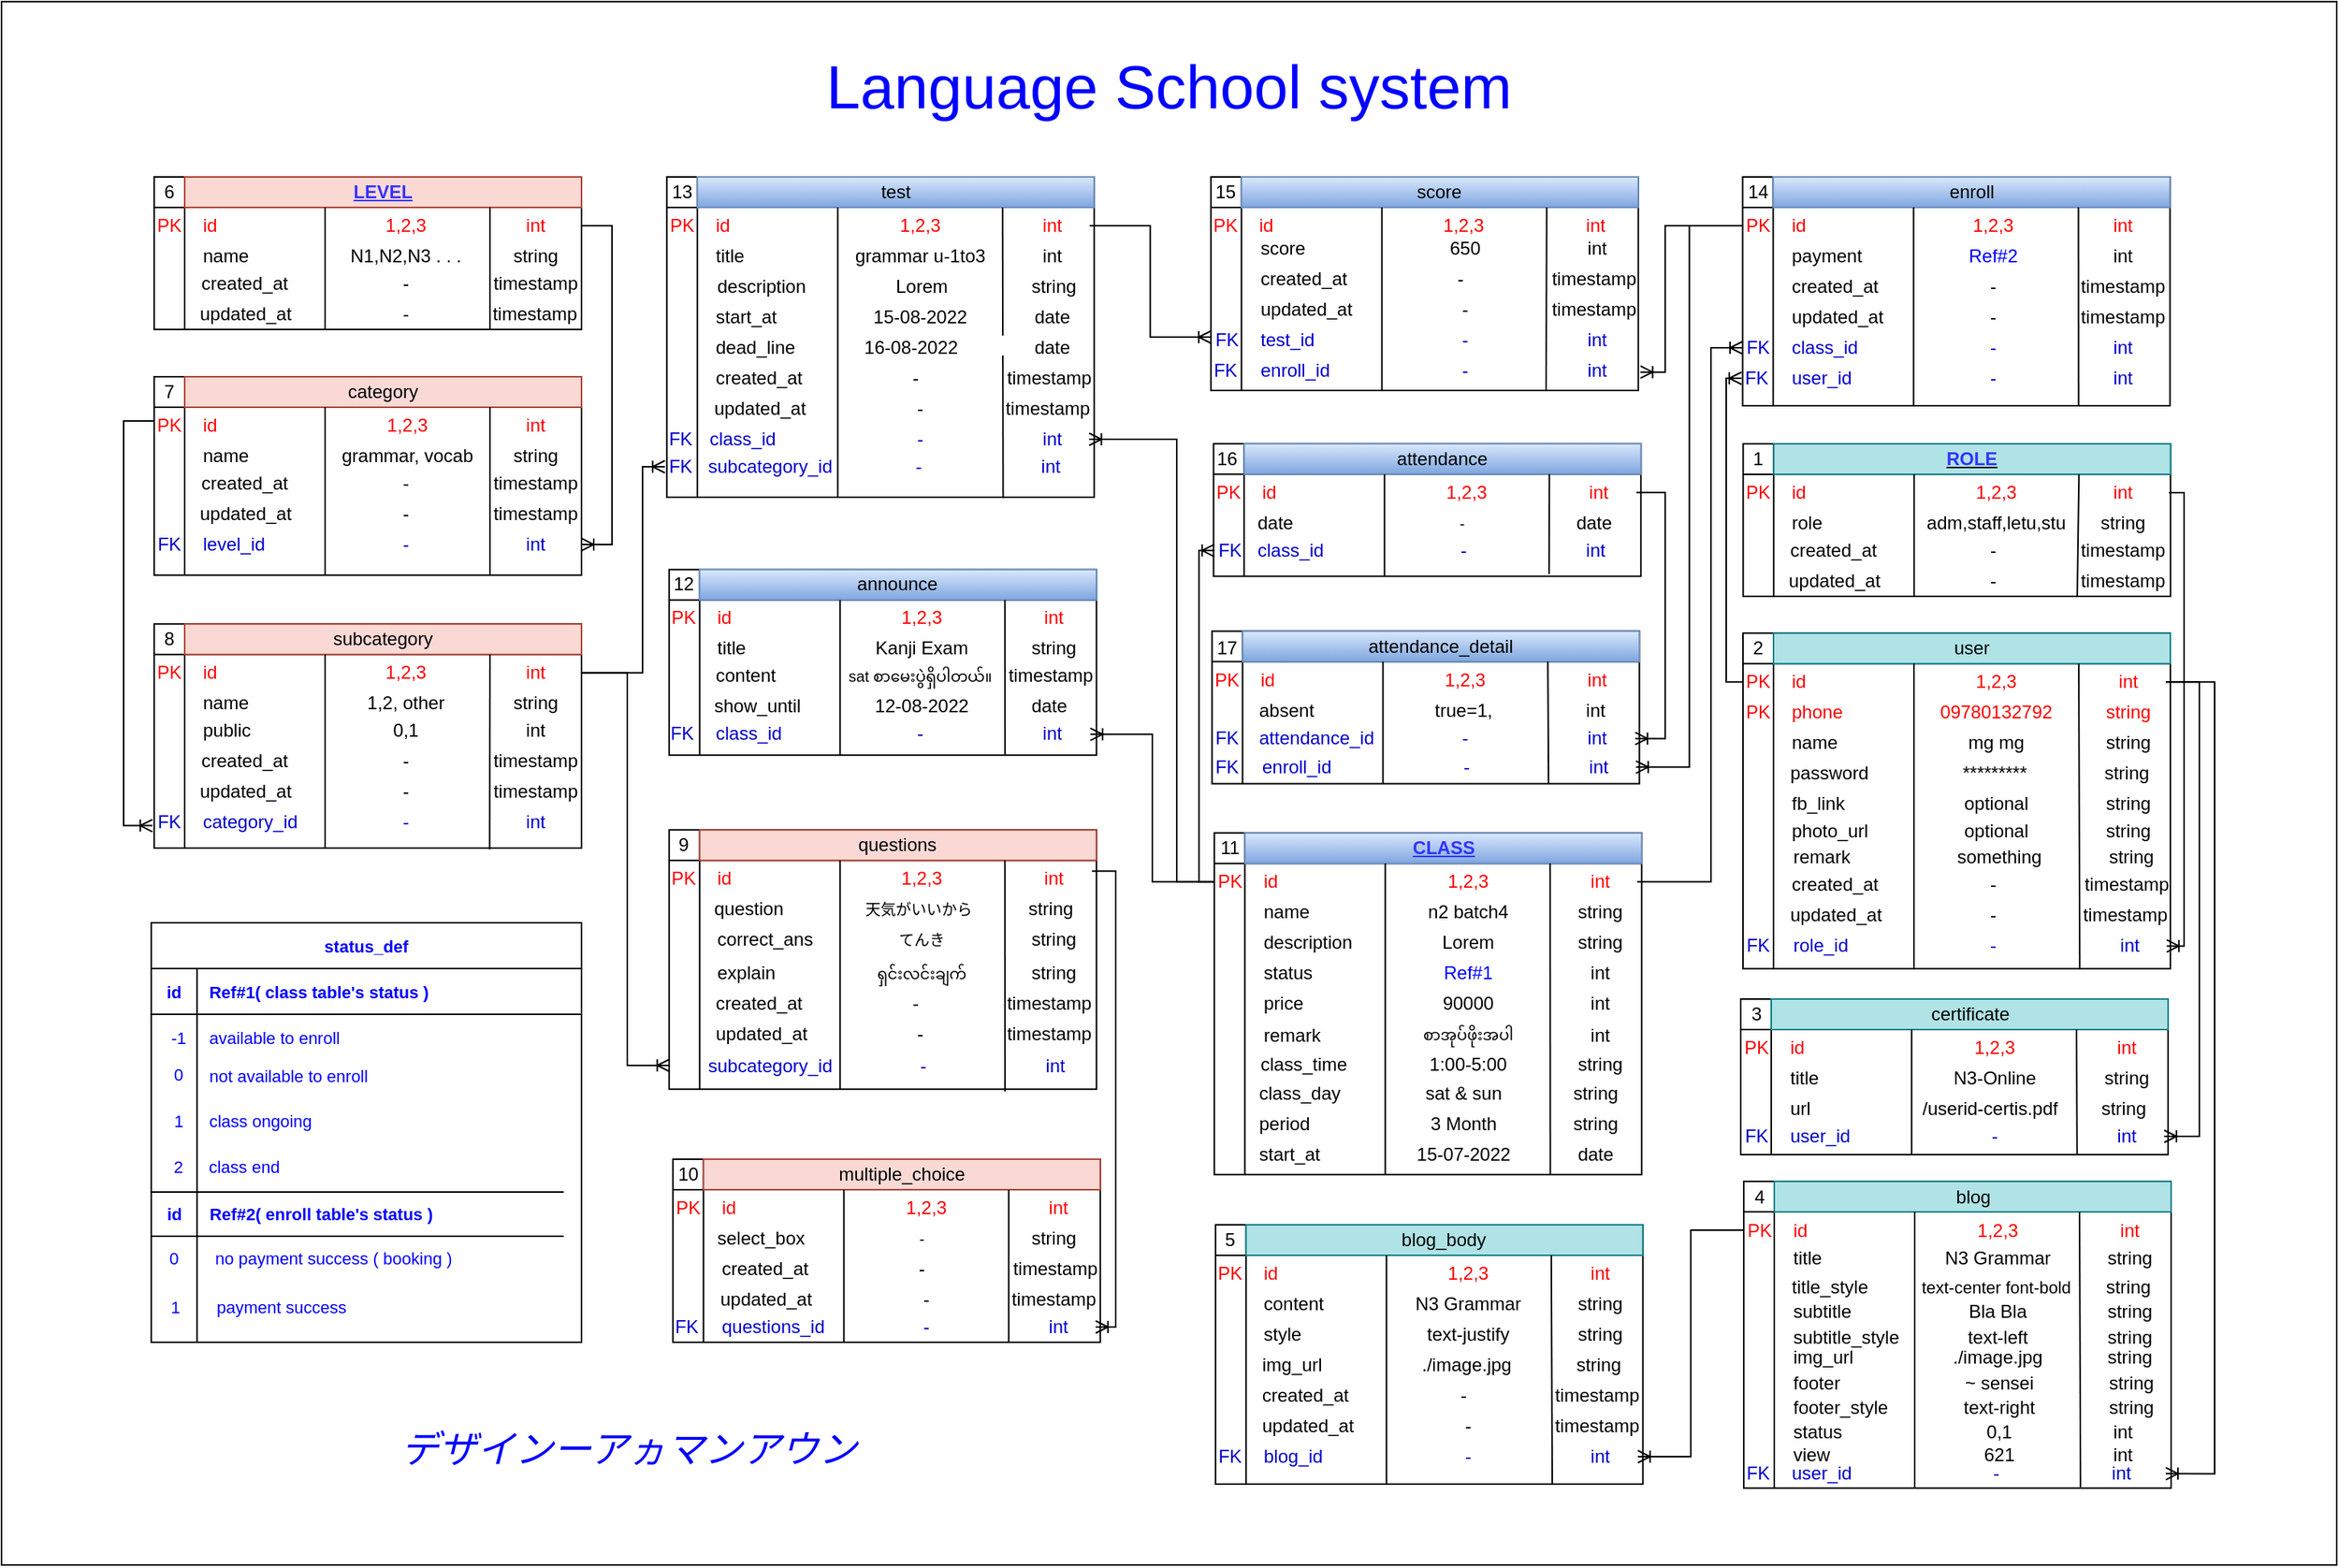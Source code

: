 <mxfile version="17.5.1" type="github">
  <diagram id="wU8_abDOgccmvWWlMyHM" name="Page-1">
    <mxGraphModel dx="1585" dy="2112" grid="1" gridSize="10" guides="1" tooltips="1" connect="1" arrows="1" fold="1" page="1" pageScale="1" pageWidth="827" pageHeight="1169" math="0" shadow="0">
      <root>
        <mxCell id="0" />
        <mxCell id="1" parent="0" />
        <mxCell id="rznD8IU2xQFrvrEgM_Qi-120" value="" style="rounded=0;whiteSpace=wrap;html=1;fontSize=11;fontColor=#0000FF;" parent="1" vertex="1">
          <mxGeometry x="100" y="-1134.9" width="1530" height="1024.9" as="geometry" />
        </mxCell>
        <mxCell id="rznD8IU2xQFrvrEgM_Qi-121" value="&lt;font style=&quot;font-size: 40px&quot;&gt;Language School system&lt;br&gt;&lt;/font&gt;" style="text;html=1;strokeColor=none;fillColor=none;align=center;verticalAlign=middle;whiteSpace=wrap;rounded=0;fontSize=11;fontColor=#0000FF;" parent="1" vertex="1">
          <mxGeometry x="100" y="-1110" width="1530" height="60" as="geometry" />
        </mxCell>
        <mxCell id="MA8uNVnHFO1zOGUfoC61-80" value="" style="shape=internalStorage;whiteSpace=wrap;html=1;backgroundOutline=1;" vertex="1" parent="1">
          <mxGeometry x="200" y="-726.9" width="280" height="146.9" as="geometry" />
        </mxCell>
        <mxCell id="MA8uNVnHFO1zOGUfoC61-81" value="" style="shape=internalStorage;whiteSpace=wrap;html=1;backgroundOutline=1;" vertex="1" parent="1">
          <mxGeometry x="200" y="-889" width="280" height="130.1" as="geometry" />
        </mxCell>
        <mxCell id="MA8uNVnHFO1zOGUfoC61-82" value="level_id" style="text;html=1;strokeColor=none;fillColor=none;align=left;verticalAlign=middle;whiteSpace=wrap;rounded=0;fontColor=#0000CC;" vertex="1" parent="1">
          <mxGeometry x="230" y="-789" width="80" height="20" as="geometry" />
        </mxCell>
        <mxCell id="MA8uNVnHFO1zOGUfoC61-83" value="-" style="text;html=1;strokeColor=none;fillColor=none;align=center;verticalAlign=middle;whiteSpace=wrap;rounded=0;fontColor=#0000CC;" vertex="1" parent="1">
          <mxGeometry x="310" y="-789" width="110" height="20" as="geometry" />
        </mxCell>
        <mxCell id="MA8uNVnHFO1zOGUfoC61-84" value="int" style="text;html=1;strokeColor=none;fillColor=none;align=center;verticalAlign=middle;whiteSpace=wrap;rounded=0;fontColor=#0000CC;" vertex="1" parent="1">
          <mxGeometry x="420" y="-789" width="60" height="20" as="geometry" />
        </mxCell>
        <mxCell id="MA8uNVnHFO1zOGUfoC61-85" value="FK" style="text;html=1;strokeColor=none;fillColor=none;align=center;verticalAlign=middle;whiteSpace=wrap;rounded=0;fontColor=#0000CC;" vertex="1" parent="1">
          <mxGeometry x="200" y="-789" width="20" height="20" as="geometry" />
        </mxCell>
        <mxCell id="MA8uNVnHFO1zOGUfoC61-86" value="category_id" style="text;html=1;strokeColor=none;fillColor=none;align=left;verticalAlign=middle;whiteSpace=wrap;rounded=0;fontColor=#0000CC;" vertex="1" parent="1">
          <mxGeometry x="230" y="-606.9" width="80" height="20" as="geometry" />
        </mxCell>
        <mxCell id="MA8uNVnHFO1zOGUfoC61-87" value="-" style="text;html=1;strokeColor=none;fillColor=none;align=center;verticalAlign=middle;whiteSpace=wrap;rounded=0;fontColor=#0000CC;" vertex="1" parent="1">
          <mxGeometry x="310" y="-606.9" width="110" height="20" as="geometry" />
        </mxCell>
        <mxCell id="MA8uNVnHFO1zOGUfoC61-88" value="int" style="text;html=1;strokeColor=none;fillColor=none;align=center;verticalAlign=middle;whiteSpace=wrap;rounded=0;fontColor=#0000CC;" vertex="1" parent="1">
          <mxGeometry x="420" y="-606.9" width="60" height="20" as="geometry" />
        </mxCell>
        <mxCell id="MA8uNVnHFO1zOGUfoC61-89" value="FK" style="text;html=1;strokeColor=none;fillColor=none;align=center;verticalAlign=middle;whiteSpace=wrap;rounded=0;fontColor=#0000CC;" vertex="1" parent="1">
          <mxGeometry x="200.25" y="-606.9" width="20" height="20" as="geometry" />
        </mxCell>
        <mxCell id="MA8uNVnHFO1zOGUfoC61-90" value="" style="shape=internalStorage;whiteSpace=wrap;html=1;backgroundOutline=1;" vertex="1" parent="1">
          <mxGeometry x="200.0" y="-1020" width="280" height="100" as="geometry" />
        </mxCell>
        <mxCell id="MA8uNVnHFO1zOGUfoC61-91" value="6" style="text;html=1;strokeColor=none;fillColor=none;align=center;verticalAlign=middle;whiteSpace=wrap;rounded=0;" vertex="1" parent="1">
          <mxGeometry x="200.0" y="-1020" width="20" height="20" as="geometry" />
        </mxCell>
        <mxCell id="MA8uNVnHFO1zOGUfoC61-92" value="&lt;font color=&quot;#3333FF&quot;&gt;&lt;b&gt;&lt;u&gt;LEVEL&lt;/u&gt;&lt;/b&gt;&lt;/font&gt;" style="text;html=1;strokeColor=#ae4132;fillColor=#fad9d5;align=center;verticalAlign=middle;whiteSpace=wrap;rounded=0;" vertex="1" parent="1">
          <mxGeometry x="220.0" y="-1020" width="260" height="20" as="geometry" />
        </mxCell>
        <mxCell id="MA8uNVnHFO1zOGUfoC61-93" value="PK" style="text;html=1;strokeColor=none;fillColor=none;align=center;verticalAlign=middle;whiteSpace=wrap;rounded=0;fontColor=#FF0000;" vertex="1" parent="1">
          <mxGeometry x="200.0" y="-998" width="20" height="20" as="geometry" />
        </mxCell>
        <mxCell id="MA8uNVnHFO1zOGUfoC61-94" value="id" style="text;html=1;strokeColor=none;fillColor=none;align=left;verticalAlign=middle;whiteSpace=wrap;rounded=0;fontColor=#FF0000;" vertex="1" parent="1">
          <mxGeometry x="230" y="-998" width="80" height="20" as="geometry" />
        </mxCell>
        <mxCell id="MA8uNVnHFO1zOGUfoC61-95" value="1,2,3" style="text;html=1;strokeColor=none;fillColor=none;align=center;verticalAlign=middle;whiteSpace=wrap;rounded=0;fontColor=#FF0000;" vertex="1" parent="1">
          <mxGeometry x="310" y="-998" width="110" height="20" as="geometry" />
        </mxCell>
        <mxCell id="MA8uNVnHFO1zOGUfoC61-96" value="" style="endArrow=none;html=1;rounded=0;fontColor=#3333FF;exitX=1;exitY=1;exitDx=0;exitDy=0;" edge="1" parent="1" source="MA8uNVnHFO1zOGUfoC61-106">
          <mxGeometry width="50" height="50" relative="1" as="geometry">
            <mxPoint x="420.0" y="-860" as="sourcePoint" />
            <mxPoint x="420.0" y="-1000.0" as="targetPoint" />
          </mxGeometry>
        </mxCell>
        <mxCell id="MA8uNVnHFO1zOGUfoC61-97" value="name" style="text;html=1;strokeColor=none;fillColor=none;align=left;verticalAlign=middle;whiteSpace=wrap;rounded=0;fontColor=#000000;" vertex="1" parent="1">
          <mxGeometry x="230" y="-978" width="80" height="20" as="geometry" />
        </mxCell>
        <mxCell id="MA8uNVnHFO1zOGUfoC61-98" value="N1,N2,N3 . . ." style="text;html=1;strokeColor=none;fillColor=none;align=center;verticalAlign=middle;whiteSpace=wrap;rounded=0;fontColor=#000000;" vertex="1" parent="1">
          <mxGeometry x="310" y="-978" width="110" height="20" as="geometry" />
        </mxCell>
        <mxCell id="MA8uNVnHFO1zOGUfoC61-99" value="int" style="text;html=1;strokeColor=none;fillColor=none;align=center;verticalAlign=middle;whiteSpace=wrap;rounded=0;fontColor=#FF0000;" vertex="1" parent="1">
          <mxGeometry x="420" y="-998" width="60" height="20" as="geometry" />
        </mxCell>
        <mxCell id="MA8uNVnHFO1zOGUfoC61-100" value="string" style="text;html=1;strokeColor=none;fillColor=none;align=center;verticalAlign=middle;whiteSpace=wrap;rounded=0;fontColor=#000000;" vertex="1" parent="1">
          <mxGeometry x="420" y="-978" width="60" height="20" as="geometry" />
        </mxCell>
        <mxCell id="MA8uNVnHFO1zOGUfoC61-101" value="" style="endArrow=none;html=1;rounded=0;fontColor=#3333FF;exitX=0.4;exitY=1;exitDx=0;exitDy=0;exitPerimeter=0;" edge="1" parent="1" source="MA8uNVnHFO1zOGUfoC61-90">
          <mxGeometry width="50" height="50" relative="1" as="geometry">
            <mxPoint x="312.0" y="-870" as="sourcePoint" />
            <mxPoint x="312.0" y="-1000.0" as="targetPoint" />
          </mxGeometry>
        </mxCell>
        <mxCell id="MA8uNVnHFO1zOGUfoC61-102" value="created_at" style="text;html=1;strokeColor=none;fillColor=none;align=left;verticalAlign=middle;whiteSpace=wrap;rounded=0;fontColor=#000000;" vertex="1" parent="1">
          <mxGeometry x="228.5" y="-960" width="81.5" height="20" as="geometry" />
        </mxCell>
        <mxCell id="MA8uNVnHFO1zOGUfoC61-103" value="-" style="text;html=1;strokeColor=none;fillColor=none;align=center;verticalAlign=middle;whiteSpace=wrap;rounded=0;fontColor=#000000;" vertex="1" parent="1">
          <mxGeometry x="310" y="-960" width="110" height="20" as="geometry" />
        </mxCell>
        <mxCell id="MA8uNVnHFO1zOGUfoC61-104" value="timestamp" style="text;html=1;strokeColor=none;fillColor=none;align=center;verticalAlign=middle;whiteSpace=wrap;rounded=0;fontColor=#000000;" vertex="1" parent="1">
          <mxGeometry x="420" y="-960" width="60" height="20" as="geometry" />
        </mxCell>
        <mxCell id="MA8uNVnHFO1zOGUfoC61-105" value="updated_at" style="text;html=1;strokeColor=none;fillColor=none;align=left;verticalAlign=middle;whiteSpace=wrap;rounded=0;fontColor=#000000;" vertex="1" parent="1">
          <mxGeometry x="228" y="-940" width="82" height="20" as="geometry" />
        </mxCell>
        <mxCell id="MA8uNVnHFO1zOGUfoC61-106" value="-" style="text;html=1;strokeColor=none;fillColor=none;align=center;verticalAlign=middle;whiteSpace=wrap;rounded=0;fontColor=#000000;" vertex="1" parent="1">
          <mxGeometry x="310" y="-940" width="110" height="20" as="geometry" />
        </mxCell>
        <mxCell id="MA8uNVnHFO1zOGUfoC61-107" value="timestamp" style="text;html=1;strokeColor=none;fillColor=none;align=center;verticalAlign=middle;whiteSpace=wrap;rounded=0;fontColor=#000000;" vertex="1" parent="1">
          <mxGeometry x="425.0" y="-940" width="49" height="20" as="geometry" />
        </mxCell>
        <mxCell id="MA8uNVnHFO1zOGUfoC61-108" value="7" style="text;html=1;strokeColor=none;fillColor=none;align=center;verticalAlign=middle;whiteSpace=wrap;rounded=0;" vertex="1" parent="1">
          <mxGeometry x="200.0" y="-889" width="20" height="20" as="geometry" />
        </mxCell>
        <mxCell id="MA8uNVnHFO1zOGUfoC61-109" value="category" style="text;html=1;strokeColor=#ae4132;fillColor=#fad9d5;align=center;verticalAlign=middle;whiteSpace=wrap;rounded=0;" vertex="1" parent="1">
          <mxGeometry x="220.0" y="-889" width="260" height="20" as="geometry" />
        </mxCell>
        <mxCell id="MA8uNVnHFO1zOGUfoC61-110" value="PK" style="text;html=1;strokeColor=none;fillColor=none;align=center;verticalAlign=middle;whiteSpace=wrap;rounded=0;fontColor=#FF0000;" vertex="1" parent="1">
          <mxGeometry x="200.0" y="-867" width="20" height="20" as="geometry" />
        </mxCell>
        <mxCell id="MA8uNVnHFO1zOGUfoC61-111" value="id" style="text;html=1;strokeColor=none;fillColor=none;align=left;verticalAlign=middle;whiteSpace=wrap;rounded=0;fontColor=#FF0000;" vertex="1" parent="1">
          <mxGeometry x="230" y="-867" width="80" height="20" as="geometry" />
        </mxCell>
        <mxCell id="MA8uNVnHFO1zOGUfoC61-112" value="1,2,3" style="text;html=1;strokeColor=none;fillColor=none;align=center;verticalAlign=middle;whiteSpace=wrap;rounded=0;fontColor=#FF0000;" vertex="1" parent="1">
          <mxGeometry x="316.0" y="-867" width="100" height="20" as="geometry" />
        </mxCell>
        <mxCell id="MA8uNVnHFO1zOGUfoC61-113" value="" style="endArrow=none;html=1;rounded=0;fontColor=#3333FF;" edge="1" parent="1">
          <mxGeometry width="50" height="50" relative="1" as="geometry">
            <mxPoint x="420" y="-758.9" as="sourcePoint" />
            <mxPoint x="420.0" y="-869.0" as="targetPoint" />
          </mxGeometry>
        </mxCell>
        <mxCell id="MA8uNVnHFO1zOGUfoC61-114" value="name" style="text;html=1;strokeColor=none;fillColor=none;align=left;verticalAlign=middle;whiteSpace=wrap;rounded=0;fontColor=#000000;" vertex="1" parent="1">
          <mxGeometry x="230" y="-847" width="80" height="20" as="geometry" />
        </mxCell>
        <mxCell id="MA8uNVnHFO1zOGUfoC61-115" value="grammar, vocab" style="text;html=1;strokeColor=none;fillColor=none;align=center;verticalAlign=middle;whiteSpace=wrap;rounded=0;fontColor=#000000;" vertex="1" parent="1">
          <mxGeometry x="316.0" y="-847" width="100" height="20" as="geometry" />
        </mxCell>
        <mxCell id="MA8uNVnHFO1zOGUfoC61-116" value="int" style="text;html=1;strokeColor=none;fillColor=none;align=center;verticalAlign=middle;whiteSpace=wrap;rounded=0;fontColor=#FF0000;" vertex="1" parent="1">
          <mxGeometry x="420" y="-867" width="60" height="20" as="geometry" />
        </mxCell>
        <mxCell id="MA8uNVnHFO1zOGUfoC61-117" value="string" style="text;html=1;strokeColor=none;fillColor=none;align=center;verticalAlign=middle;whiteSpace=wrap;rounded=0;fontColor=#000000;" vertex="1" parent="1">
          <mxGeometry x="420" y="-847" width="60" height="20" as="geometry" />
        </mxCell>
        <mxCell id="MA8uNVnHFO1zOGUfoC61-118" value="" style="endArrow=none;html=1;rounded=0;fontColor=#3333FF;exitX=0.4;exitY=1;exitDx=0;exitDy=0;exitPerimeter=0;" edge="1" parent="1" source="MA8uNVnHFO1zOGUfoC61-81">
          <mxGeometry width="50" height="50" relative="1" as="geometry">
            <mxPoint x="312.0" y="-739" as="sourcePoint" />
            <mxPoint x="312.0" y="-869.0" as="targetPoint" />
          </mxGeometry>
        </mxCell>
        <mxCell id="MA8uNVnHFO1zOGUfoC61-119" value="created_at" style="text;html=1;strokeColor=none;fillColor=none;align=left;verticalAlign=middle;whiteSpace=wrap;rounded=0;fontColor=#000000;" vertex="1" parent="1">
          <mxGeometry x="228.5" y="-829" width="81.5" height="20" as="geometry" />
        </mxCell>
        <mxCell id="MA8uNVnHFO1zOGUfoC61-120" value="-" style="text;html=1;strokeColor=none;fillColor=none;align=center;verticalAlign=middle;whiteSpace=wrap;rounded=0;fontColor=#000000;" vertex="1" parent="1">
          <mxGeometry x="310" y="-829" width="110" height="20" as="geometry" />
        </mxCell>
        <mxCell id="MA8uNVnHFO1zOGUfoC61-121" value="timestamp" style="text;html=1;strokeColor=none;fillColor=none;align=center;verticalAlign=middle;whiteSpace=wrap;rounded=0;fontColor=#000000;" vertex="1" parent="1">
          <mxGeometry x="420" y="-829" width="60" height="20" as="geometry" />
        </mxCell>
        <mxCell id="MA8uNVnHFO1zOGUfoC61-122" value="updated_at" style="text;html=1;strokeColor=none;fillColor=none;align=left;verticalAlign=middle;whiteSpace=wrap;rounded=0;fontColor=#000000;" vertex="1" parent="1">
          <mxGeometry x="228" y="-809" width="82" height="20" as="geometry" />
        </mxCell>
        <mxCell id="MA8uNVnHFO1zOGUfoC61-123" value="-" style="text;html=1;strokeColor=none;fillColor=none;align=center;verticalAlign=middle;whiteSpace=wrap;rounded=0;fontColor=#000000;" vertex="1" parent="1">
          <mxGeometry x="310" y="-809" width="110" height="20" as="geometry" />
        </mxCell>
        <mxCell id="MA8uNVnHFO1zOGUfoC61-124" value="timestamp" style="text;html=1;strokeColor=none;fillColor=none;align=center;verticalAlign=middle;whiteSpace=wrap;rounded=0;fontColor=#000000;" vertex="1" parent="1">
          <mxGeometry x="420" y="-809" width="60" height="20" as="geometry" />
        </mxCell>
        <mxCell id="MA8uNVnHFO1zOGUfoC61-125" value="8" style="text;html=1;strokeColor=none;fillColor=none;align=center;verticalAlign=middle;whiteSpace=wrap;rounded=0;" vertex="1" parent="1">
          <mxGeometry x="200.0" y="-726.9" width="20" height="20" as="geometry" />
        </mxCell>
        <mxCell id="MA8uNVnHFO1zOGUfoC61-126" value="subcategory" style="text;html=1;strokeColor=#ae4132;fillColor=#fad9d5;align=center;verticalAlign=middle;whiteSpace=wrap;rounded=0;" vertex="1" parent="1">
          <mxGeometry x="220.0" y="-726.9" width="260" height="20" as="geometry" />
        </mxCell>
        <mxCell id="MA8uNVnHFO1zOGUfoC61-127" value="PK" style="text;html=1;strokeColor=none;fillColor=none;align=center;verticalAlign=middle;whiteSpace=wrap;rounded=0;fontColor=#FF0000;" vertex="1" parent="1">
          <mxGeometry x="200.0" y="-704.9" width="20" height="20" as="geometry" />
        </mxCell>
        <mxCell id="MA8uNVnHFO1zOGUfoC61-128" value="id" style="text;html=1;strokeColor=none;fillColor=none;align=left;verticalAlign=middle;whiteSpace=wrap;rounded=0;fontColor=#FF0000;" vertex="1" parent="1">
          <mxGeometry x="230" y="-704.9" width="80" height="20" as="geometry" />
        </mxCell>
        <mxCell id="MA8uNVnHFO1zOGUfoC61-129" value="1,2,3" style="text;html=1;strokeColor=none;fillColor=none;align=center;verticalAlign=middle;whiteSpace=wrap;rounded=0;fontColor=#FF0000;" vertex="1" parent="1">
          <mxGeometry x="310" y="-704.9" width="110" height="20" as="geometry" />
        </mxCell>
        <mxCell id="MA8uNVnHFO1zOGUfoC61-130" value="" style="endArrow=none;html=1;rounded=0;fontColor=#3333FF;exitX=0.785;exitY=1.006;exitDx=0;exitDy=0;exitPerimeter=0;" edge="1" parent="1" source="MA8uNVnHFO1zOGUfoC61-80">
          <mxGeometry width="50" height="50" relative="1" as="geometry">
            <mxPoint x="420.0" y="-566.9" as="sourcePoint" />
            <mxPoint x="420.0" y="-706.9" as="targetPoint" />
          </mxGeometry>
        </mxCell>
        <mxCell id="MA8uNVnHFO1zOGUfoC61-131" value="name" style="text;html=1;strokeColor=none;fillColor=none;align=left;verticalAlign=middle;whiteSpace=wrap;rounded=0;fontColor=#000000;" vertex="1" parent="1">
          <mxGeometry x="230" y="-684.9" width="80" height="20" as="geometry" />
        </mxCell>
        <mxCell id="MA8uNVnHFO1zOGUfoC61-132" value="1,2, other" style="text;html=1;strokeColor=none;fillColor=none;align=center;verticalAlign=middle;whiteSpace=wrap;rounded=0;fontColor=#000000;" vertex="1" parent="1">
          <mxGeometry x="310" y="-684.9" width="110" height="20" as="geometry" />
        </mxCell>
        <mxCell id="MA8uNVnHFO1zOGUfoC61-133" value="int" style="text;html=1;strokeColor=none;fillColor=none;align=center;verticalAlign=middle;whiteSpace=wrap;rounded=0;fontColor=#FF0000;" vertex="1" parent="1">
          <mxGeometry x="420" y="-704.9" width="60" height="20" as="geometry" />
        </mxCell>
        <mxCell id="MA8uNVnHFO1zOGUfoC61-134" value="string" style="text;html=1;strokeColor=none;fillColor=none;align=center;verticalAlign=middle;whiteSpace=wrap;rounded=0;fontColor=#000000;" vertex="1" parent="1">
          <mxGeometry x="420" y="-684.9" width="60" height="20" as="geometry" />
        </mxCell>
        <mxCell id="MA8uNVnHFO1zOGUfoC61-135" value="" style="endArrow=none;html=1;rounded=0;fontColor=#3333FF;exitX=0.4;exitY=1;exitDx=0;exitDy=0;exitPerimeter=0;" edge="1" parent="1" source="MA8uNVnHFO1zOGUfoC61-80">
          <mxGeometry width="50" height="50" relative="1" as="geometry">
            <mxPoint x="312.0" y="-576.9" as="sourcePoint" />
            <mxPoint x="312.0" y="-706.9" as="targetPoint" />
          </mxGeometry>
        </mxCell>
        <mxCell id="MA8uNVnHFO1zOGUfoC61-136" value="created_at" style="text;html=1;strokeColor=none;fillColor=none;align=left;verticalAlign=middle;whiteSpace=wrap;rounded=0;fontColor=#000000;" vertex="1" parent="1">
          <mxGeometry x="228.5" y="-646.9" width="81.5" height="20" as="geometry" />
        </mxCell>
        <mxCell id="MA8uNVnHFO1zOGUfoC61-137" value="-" style="text;html=1;strokeColor=none;fillColor=none;align=center;verticalAlign=middle;whiteSpace=wrap;rounded=0;fontColor=#000000;" vertex="1" parent="1">
          <mxGeometry x="310" y="-646.9" width="110" height="20" as="geometry" />
        </mxCell>
        <mxCell id="MA8uNVnHFO1zOGUfoC61-138" value="timestamp" style="text;html=1;strokeColor=none;fillColor=none;align=center;verticalAlign=middle;whiteSpace=wrap;rounded=0;fontColor=#000000;" vertex="1" parent="1">
          <mxGeometry x="420" y="-646.9" width="60" height="20" as="geometry" />
        </mxCell>
        <mxCell id="MA8uNVnHFO1zOGUfoC61-139" value="updated_at" style="text;html=1;strokeColor=none;fillColor=none;align=left;verticalAlign=middle;whiteSpace=wrap;rounded=0;fontColor=#000000;" vertex="1" parent="1">
          <mxGeometry x="228" y="-626.9" width="82" height="20" as="geometry" />
        </mxCell>
        <mxCell id="MA8uNVnHFO1zOGUfoC61-140" value="-" style="text;html=1;strokeColor=none;fillColor=none;align=center;verticalAlign=middle;whiteSpace=wrap;rounded=0;fontColor=#000000;" vertex="1" parent="1">
          <mxGeometry x="310" y="-626.9" width="110" height="20" as="geometry" />
        </mxCell>
        <mxCell id="MA8uNVnHFO1zOGUfoC61-141" value="timestamp" style="text;html=1;strokeColor=none;fillColor=none;align=center;verticalAlign=middle;whiteSpace=wrap;rounded=0;fontColor=#000000;" vertex="1" parent="1">
          <mxGeometry x="420" y="-626.9" width="60" height="20" as="geometry" />
        </mxCell>
        <mxCell id="MA8uNVnHFO1zOGUfoC61-142" value="public" style="text;html=1;strokeColor=none;fillColor=none;align=left;verticalAlign=middle;whiteSpace=wrap;rounded=0;fontColor=#000000;" vertex="1" parent="1">
          <mxGeometry x="230" y="-666.9" width="80" height="20" as="geometry" />
        </mxCell>
        <mxCell id="MA8uNVnHFO1zOGUfoC61-143" value="0,1" style="text;html=1;strokeColor=none;fillColor=none;align=center;verticalAlign=middle;whiteSpace=wrap;rounded=0;fontColor=#000000;" vertex="1" parent="1">
          <mxGeometry x="310" y="-666.9" width="110" height="20" as="geometry" />
        </mxCell>
        <mxCell id="MA8uNVnHFO1zOGUfoC61-144" value="int" style="text;html=1;strokeColor=none;fillColor=none;align=center;verticalAlign=middle;whiteSpace=wrap;rounded=0;fontColor=#000000;" vertex="1" parent="1">
          <mxGeometry x="420" y="-666.9" width="60" height="20" as="geometry" />
        </mxCell>
        <mxCell id="MA8uNVnHFO1zOGUfoC61-146" value="status_def" style="shape=table;startSize=30;container=1;collapsible=1;childLayout=tableLayout;fixedRows=1;rowLines=0;fontStyle=1;align=center;resizeLast=1;fontSize=11;fontColor=#0000FF;" vertex="1" parent="1">
          <mxGeometry x="198.12" y="-531" width="281.88" height="275" as="geometry" />
        </mxCell>
        <mxCell id="MA8uNVnHFO1zOGUfoC61-147" value="" style="shape=tableRow;horizontal=0;startSize=0;swimlaneHead=0;swimlaneBody=0;fillColor=none;collapsible=0;dropTarget=0;points=[[0,0.5],[1,0.5]];portConstraint=eastwest;top=0;left=0;right=0;bottom=1;fontSize=11;fontColor=#0000FF;" vertex="1" parent="MA8uNVnHFO1zOGUfoC61-146">
          <mxGeometry y="30" width="281.88" height="30" as="geometry" />
        </mxCell>
        <mxCell id="MA8uNVnHFO1zOGUfoC61-148" value="id" style="shape=partialRectangle;connectable=0;fillColor=none;top=0;left=0;bottom=0;right=0;fontStyle=1;overflow=hidden;fontSize=11;fontColor=#0000FF;" vertex="1" parent="MA8uNVnHFO1zOGUfoC61-147">
          <mxGeometry width="30" height="30" as="geometry">
            <mxRectangle width="30" height="30" as="alternateBounds" />
          </mxGeometry>
        </mxCell>
        <mxCell id="MA8uNVnHFO1zOGUfoC61-149" value="Ref#1( class table&#39;s status )" style="shape=partialRectangle;connectable=0;fillColor=none;top=0;left=0;bottom=0;right=0;align=left;spacingLeft=6;fontStyle=1;overflow=hidden;fontSize=11;fontColor=#0000FF;" vertex="1" parent="MA8uNVnHFO1zOGUfoC61-147">
          <mxGeometry x="30" width="251.88" height="30" as="geometry">
            <mxRectangle width="251.88" height="30" as="alternateBounds" />
          </mxGeometry>
        </mxCell>
        <mxCell id="MA8uNVnHFO1zOGUfoC61-150" value="" style="shape=tableRow;horizontal=0;startSize=0;swimlaneHead=0;swimlaneBody=0;fillColor=none;collapsible=0;dropTarget=0;points=[[0,0.5],[1,0.5]];portConstraint=eastwest;top=0;left=0;right=0;bottom=0;fontSize=11;fontColor=#0000FF;" vertex="1" parent="MA8uNVnHFO1zOGUfoC61-146">
          <mxGeometry y="60" width="281.88" height="30" as="geometry" />
        </mxCell>
        <mxCell id="MA8uNVnHFO1zOGUfoC61-151" value="" style="shape=partialRectangle;connectable=0;fillColor=none;top=0;left=0;bottom=0;right=0;editable=1;overflow=hidden;fontSize=11;fontColor=#0000FF;" vertex="1" parent="MA8uNVnHFO1zOGUfoC61-150">
          <mxGeometry width="30" height="30" as="geometry">
            <mxRectangle width="30" height="30" as="alternateBounds" />
          </mxGeometry>
        </mxCell>
        <mxCell id="MA8uNVnHFO1zOGUfoC61-152" value="available to enroll" style="shape=partialRectangle;connectable=0;fillColor=none;top=0;left=0;bottom=0;right=0;align=left;spacingLeft=6;overflow=hidden;fontSize=11;fontColor=#0000FF;" vertex="1" parent="MA8uNVnHFO1zOGUfoC61-150">
          <mxGeometry x="30" width="251.88" height="30" as="geometry">
            <mxRectangle width="251.88" height="30" as="alternateBounds" />
          </mxGeometry>
        </mxCell>
        <mxCell id="MA8uNVnHFO1zOGUfoC61-153" value="" style="shape=tableRow;horizontal=0;startSize=0;swimlaneHead=0;swimlaneBody=0;fillColor=none;collapsible=0;dropTarget=0;points=[[0,0.5],[1,0.5]];portConstraint=eastwest;top=0;left=0;right=0;bottom=0;fontSize=11;fontColor=#0000FF;" vertex="1" parent="MA8uNVnHFO1zOGUfoC61-146">
          <mxGeometry y="90" width="281.88" height="185" as="geometry" />
        </mxCell>
        <mxCell id="MA8uNVnHFO1zOGUfoC61-154" value="" style="shape=partialRectangle;connectable=0;fillColor=none;top=0;left=0;bottom=0;right=0;editable=1;overflow=hidden;fontSize=11;fontColor=#0000FF;" vertex="1" parent="MA8uNVnHFO1zOGUfoC61-153">
          <mxGeometry width="30" height="185" as="geometry">
            <mxRectangle width="30" height="185" as="alternateBounds" />
          </mxGeometry>
        </mxCell>
        <mxCell id="MA8uNVnHFO1zOGUfoC61-155" value="" style="shape=partialRectangle;connectable=0;fillColor=none;top=0;left=0;bottom=0;right=0;align=left;spacingLeft=6;overflow=hidden;fontSize=11;fontColor=#0000FF;" vertex="1" parent="MA8uNVnHFO1zOGUfoC61-153">
          <mxGeometry x="30" width="251.88" height="185" as="geometry">
            <mxRectangle width="251.88" height="185" as="alternateBounds" />
          </mxGeometry>
        </mxCell>
        <mxCell id="MA8uNVnHFO1zOGUfoC61-156" value="-1" style="shape=partialRectangle;connectable=0;fillColor=none;top=0;left=0;bottom=0;right=0;align=center;spacingLeft=6;overflow=hidden;fontSize=11;fontColor=#0000FF;" vertex="1" parent="1">
          <mxGeometry x="198.12" y="-471.0" width="30" height="30" as="geometry">
            <mxRectangle width="240" height="30" as="alternateBounds" />
          </mxGeometry>
        </mxCell>
        <mxCell id="MA8uNVnHFO1zOGUfoC61-157" value="not available to enroll" style="shape=partialRectangle;connectable=0;fillColor=none;top=0;left=0;bottom=0;right=0;align=left;spacingLeft=6;overflow=hidden;fontSize=11;fontColor=#0000FF;" vertex="1" parent="1">
          <mxGeometry x="228.12" y="-446.0" width="251.88" height="30" as="geometry">
            <mxRectangle width="240" height="30" as="alternateBounds" />
          </mxGeometry>
        </mxCell>
        <mxCell id="MA8uNVnHFO1zOGUfoC61-158" value="0" style="shape=partialRectangle;connectable=0;fillColor=none;top=0;left=0;bottom=0;right=0;align=center;spacingLeft=6;overflow=hidden;fontSize=11;fontColor=#0000FF;" vertex="1" parent="1">
          <mxGeometry x="198.12" y="-441.9" width="30" height="19.46" as="geometry">
            <mxRectangle width="240" height="30" as="alternateBounds" />
          </mxGeometry>
        </mxCell>
        <mxCell id="MA8uNVnHFO1zOGUfoC61-159" value="class ongoing" style="shape=partialRectangle;connectable=0;fillColor=none;top=0;left=0;bottom=0;right=0;align=left;spacingLeft=6;overflow=hidden;fontSize=11;fontColor=#0000FF;" vertex="1" parent="1">
          <mxGeometry x="228.12" y="-416.54" width="240.25" height="30" as="geometry">
            <mxRectangle width="240" height="30" as="alternateBounds" />
          </mxGeometry>
        </mxCell>
        <mxCell id="MA8uNVnHFO1zOGUfoC61-160" value="1" style="shape=partialRectangle;connectable=0;fillColor=none;top=0;left=0;bottom=0;right=0;align=center;spacingLeft=6;overflow=hidden;fontSize=11;fontColor=#0000FF;" vertex="1" parent="1">
          <mxGeometry x="198.37" y="-416.54" width="29.75" height="30" as="geometry">
            <mxRectangle width="240" height="30" as="alternateBounds" />
          </mxGeometry>
        </mxCell>
        <mxCell id="MA8uNVnHFO1zOGUfoC61-161" value="" style="endArrow=none;html=1;rounded=0;fontSize=11;fontColor=#0000FF;" edge="1" parent="1">
          <mxGeometry width="50" height="50" relative="1" as="geometry">
            <mxPoint x="198.37" y="-354.44" as="sourcePoint" />
            <mxPoint x="468.37" y="-354.44" as="targetPoint" />
          </mxGeometry>
        </mxCell>
        <mxCell id="MA8uNVnHFO1zOGUfoC61-162" value="" style="endArrow=none;html=1;rounded=0;fontSize=11;fontColor=#0000FF;" edge="1" parent="1">
          <mxGeometry width="50" height="50" relative="1" as="geometry">
            <mxPoint x="198.37" y="-325.54" as="sourcePoint" />
            <mxPoint x="468.37" y="-325.54" as="targetPoint" />
          </mxGeometry>
        </mxCell>
        <mxCell id="MA8uNVnHFO1zOGUfoC61-163" value="id" style="shape=partialRectangle;connectable=0;fillColor=none;top=0;left=0;bottom=0;right=0;fontStyle=1;overflow=hidden;fontSize=11;fontColor=#0000FF;" vertex="1" parent="1">
          <mxGeometry x="198.37" y="-355.54" width="30" height="30" as="geometry">
            <mxRectangle width="30" height="30" as="alternateBounds" />
          </mxGeometry>
        </mxCell>
        <mxCell id="MA8uNVnHFO1zOGUfoC61-164" value="Ref#2( enroll table&#39;s status )" style="shape=partialRectangle;connectable=0;fillColor=none;top=0;left=0;bottom=0;right=0;align=left;spacingLeft=6;fontStyle=1;overflow=hidden;fontSize=11;fontColor=#0000FF;" vertex="1" parent="1">
          <mxGeometry x="228.37" y="-355.54" width="240" height="30" as="geometry">
            <mxRectangle width="240" height="30" as="alternateBounds" />
          </mxGeometry>
        </mxCell>
        <mxCell id="MA8uNVnHFO1zOGUfoC61-165" value="0" style="text;html=1;strokeColor=none;fillColor=none;align=center;verticalAlign=middle;whiteSpace=wrap;rounded=0;fontSize=11;fontColor=#0000FF;" vertex="1" parent="1">
          <mxGeometry x="198.37" y="-325.54" width="30" height="30" as="geometry" />
        </mxCell>
        <mxCell id="MA8uNVnHFO1zOGUfoC61-166" value="no payment success ( booking )" style="text;html=1;strokeColor=none;fillColor=none;align=left;verticalAlign=middle;whiteSpace=wrap;rounded=0;fontSize=11;fontColor=#0000FF;" vertex="1" parent="1">
          <mxGeometry x="238.37" y="-325.54" width="230" height="30" as="geometry" />
        </mxCell>
        <mxCell id="MA8uNVnHFO1zOGUfoC61-167" value="1" style="text;html=1;strokeColor=none;fillColor=none;align=center;verticalAlign=middle;whiteSpace=wrap;rounded=0;fontSize=11;fontColor=#0000FF;" vertex="1" parent="1">
          <mxGeometry x="198.62" y="-294.44" width="30" height="30" as="geometry" />
        </mxCell>
        <mxCell id="MA8uNVnHFO1zOGUfoC61-168" value="payment success" style="text;html=1;strokeColor=none;fillColor=none;align=left;verticalAlign=middle;whiteSpace=wrap;rounded=0;fontSize=11;fontColor=#0000FF;" vertex="1" parent="1">
          <mxGeometry x="238.62" y="-294.44" width="230" height="30" as="geometry" />
        </mxCell>
        <mxCell id="MA8uNVnHFO1zOGUfoC61-169" value="class end" style="shape=partialRectangle;connectable=0;fillColor=none;top=0;left=0;bottom=0;right=0;align=left;spacingLeft=6;overflow=hidden;fontSize=11;fontColor=#0000FF;" vertex="1" parent="1">
          <mxGeometry x="227.87" y="-386.54" width="240.25" height="30" as="geometry">
            <mxRectangle width="240" height="30" as="alternateBounds" />
          </mxGeometry>
        </mxCell>
        <mxCell id="MA8uNVnHFO1zOGUfoC61-170" value="2" style="shape=partialRectangle;connectable=0;fillColor=none;top=0;left=0;bottom=0;right=0;align=center;spacingLeft=6;overflow=hidden;fontSize=11;fontColor=#0000FF;" vertex="1" parent="1">
          <mxGeometry x="198.12" y="-386.54" width="29.75" height="30" as="geometry">
            <mxRectangle width="240" height="30" as="alternateBounds" />
          </mxGeometry>
        </mxCell>
        <mxCell id="MA8uNVnHFO1zOGUfoC61-171" value="" style="shape=internalStorage;whiteSpace=wrap;html=1;backgroundOutline=1;" vertex="1" parent="1">
          <mxGeometry x="535.89" y="-1020" width="280" height="210" as="geometry" />
        </mxCell>
        <mxCell id="MA8uNVnHFO1zOGUfoC61-172" value="13" style="text;html=1;strokeColor=none;fillColor=none;align=center;verticalAlign=middle;whiteSpace=wrap;rounded=0;" vertex="1" parent="1">
          <mxGeometry x="535.89" y="-1020" width="20" height="20" as="geometry" />
        </mxCell>
        <mxCell id="MA8uNVnHFO1zOGUfoC61-173" value="test" style="text;html=1;strokeColor=#6c8ebf;fillColor=#dae8fc;align=center;verticalAlign=middle;whiteSpace=wrap;rounded=0;gradientColor=#7ea6e0;" vertex="1" parent="1">
          <mxGeometry x="555.89" y="-1020" width="260" height="20" as="geometry" />
        </mxCell>
        <mxCell id="MA8uNVnHFO1zOGUfoC61-174" value="PK" style="text;html=1;strokeColor=none;fillColor=none;align=center;verticalAlign=middle;whiteSpace=wrap;rounded=0;fontColor=#FF0000;" vertex="1" parent="1">
          <mxGeometry x="535.89" y="-998" width="20" height="20" as="geometry" />
        </mxCell>
        <mxCell id="MA8uNVnHFO1zOGUfoC61-175" value="id" style="text;html=1;strokeColor=none;fillColor=none;align=left;verticalAlign=middle;whiteSpace=wrap;rounded=0;fontColor=#FF0000;" vertex="1" parent="1">
          <mxGeometry x="565.89" y="-998" width="90" height="20" as="geometry" />
        </mxCell>
        <mxCell id="MA8uNVnHFO1zOGUfoC61-176" value="1,2,3" style="text;html=1;strokeColor=none;fillColor=none;align=center;verticalAlign=middle;whiteSpace=wrap;rounded=0;fontColor=#FF0000;" vertex="1" parent="1">
          <mxGeometry x="651.89" y="-998" width="100" height="20" as="geometry" />
        </mxCell>
        <mxCell id="MA8uNVnHFO1zOGUfoC61-177" value="&amp;nbsp;" style="endArrow=none;html=1;rounded=0;fontColor=#3333FF;exitX=0.787;exitY=1.003;exitDx=0;exitDy=0;exitPerimeter=0;" edge="1" parent="1" source="MA8uNVnHFO1zOGUfoC61-171">
          <mxGeometry x="0.056" width="50" height="50" relative="1" as="geometry">
            <mxPoint x="756" y="-830" as="sourcePoint" />
            <mxPoint x="755.89" y="-1000" as="targetPoint" />
            <mxPoint as="offset" />
          </mxGeometry>
        </mxCell>
        <mxCell id="MA8uNVnHFO1zOGUfoC61-178" value="title" style="text;html=1;strokeColor=none;fillColor=none;align=left;verticalAlign=middle;whiteSpace=wrap;rounded=0;fontColor=#000000;" vertex="1" parent="1">
          <mxGeometry x="565.89" y="-978" width="90" height="20" as="geometry" />
        </mxCell>
        <mxCell id="MA8uNVnHFO1zOGUfoC61-179" value="grammar u-1to3" style="text;html=1;strokeColor=none;fillColor=none;align=center;verticalAlign=middle;whiteSpace=wrap;rounded=0;fontColor=#000000;" vertex="1" parent="1">
          <mxGeometry x="651.89" y="-978" width="100" height="20" as="geometry" />
        </mxCell>
        <mxCell id="MA8uNVnHFO1zOGUfoC61-180" value="int" style="text;html=1;strokeColor=none;fillColor=none;align=center;verticalAlign=middle;whiteSpace=wrap;rounded=0;fontColor=#FF0000;" vertex="1" parent="1">
          <mxGeometry x="763.89" y="-998" width="49" height="20" as="geometry" />
        </mxCell>
        <mxCell id="MA8uNVnHFO1zOGUfoC61-181" value="int" style="text;html=1;strokeColor=none;fillColor=none;align=center;verticalAlign=middle;whiteSpace=wrap;rounded=0;fontColor=#000000;" vertex="1" parent="1">
          <mxGeometry x="763.89" y="-978" width="49" height="20" as="geometry" />
        </mxCell>
        <mxCell id="MA8uNVnHFO1zOGUfoC61-182" value="" style="endArrow=none;html=1;rounded=0;fontColor=#3333FF;exitX=0.4;exitY=1;exitDx=0;exitDy=0;exitPerimeter=0;" edge="1" parent="1" source="MA8uNVnHFO1zOGUfoC61-171">
          <mxGeometry width="50" height="50" relative="1" as="geometry">
            <mxPoint x="647.89" y="-870" as="sourcePoint" />
            <mxPoint x="647.89" y="-1000" as="targetPoint" />
          </mxGeometry>
        </mxCell>
        <mxCell id="MA8uNVnHFO1zOGUfoC61-183" value="created_at" style="text;html=1;strokeColor=none;fillColor=none;align=left;verticalAlign=middle;whiteSpace=wrap;rounded=0;fontColor=#000000;" vertex="1" parent="1">
          <mxGeometry x="565.64" y="-898" width="90" height="20" as="geometry" />
        </mxCell>
        <mxCell id="MA8uNVnHFO1zOGUfoC61-184" value="-" style="text;html=1;strokeColor=none;fillColor=none;align=center;verticalAlign=middle;whiteSpace=wrap;rounded=0;fontColor=#000000;" vertex="1" parent="1">
          <mxGeometry x="638.64" y="-898" width="120" height="20" as="geometry" />
        </mxCell>
        <mxCell id="MA8uNVnHFO1zOGUfoC61-185" value="timestamp" style="text;html=1;strokeColor=none;fillColor=none;align=center;verticalAlign=middle;whiteSpace=wrap;rounded=0;fontColor=#000000;" vertex="1" parent="1">
          <mxGeometry x="761.64" y="-898" width="49" height="20" as="geometry" />
        </mxCell>
        <mxCell id="MA8uNVnHFO1zOGUfoC61-186" value="updated_at" style="text;html=1;strokeColor=none;fillColor=none;align=left;verticalAlign=middle;whiteSpace=wrap;rounded=0;fontColor=#000000;" vertex="1" parent="1">
          <mxGeometry x="565.14" y="-878" width="90" height="20" as="geometry" />
        </mxCell>
        <mxCell id="MA8uNVnHFO1zOGUfoC61-187" value="-" style="text;html=1;strokeColor=none;fillColor=none;align=center;verticalAlign=middle;whiteSpace=wrap;rounded=0;fontColor=#000000;" vertex="1" parent="1">
          <mxGeometry x="641.64" y="-878" width="120" height="20" as="geometry" />
        </mxCell>
        <mxCell id="MA8uNVnHFO1zOGUfoC61-188" value="timestamp" style="text;html=1;strokeColor=none;fillColor=none;align=center;verticalAlign=middle;whiteSpace=wrap;rounded=0;fontColor=#000000;" vertex="1" parent="1">
          <mxGeometry x="761.14" y="-878" width="49" height="20" as="geometry" />
        </mxCell>
        <mxCell id="MA8uNVnHFO1zOGUfoC61-189" value="class_id" style="text;html=1;strokeColor=none;fillColor=none;align=left;verticalAlign=middle;whiteSpace=wrap;rounded=0;fontColor=#0000CC;" vertex="1" parent="1">
          <mxGeometry x="561.64" y="-858" width="90" height="20" as="geometry" />
        </mxCell>
        <mxCell id="MA8uNVnHFO1zOGUfoC61-190" value="-" style="text;html=1;strokeColor=none;fillColor=none;align=center;verticalAlign=middle;whiteSpace=wrap;rounded=0;fontColor=#0000CC;" vertex="1" parent="1">
          <mxGeometry x="651.64" y="-858" width="100" height="20" as="geometry" />
        </mxCell>
        <mxCell id="MA8uNVnHFO1zOGUfoC61-191" value="int" style="text;html=1;strokeColor=none;fillColor=none;align=center;verticalAlign=middle;whiteSpace=wrap;rounded=0;fontColor=#0000CC;" vertex="1" parent="1">
          <mxGeometry x="763.64" y="-858" width="49" height="20" as="geometry" />
        </mxCell>
        <mxCell id="MA8uNVnHFO1zOGUfoC61-192" value="FK" style="text;html=1;strokeColor=none;fillColor=none;align=center;verticalAlign=middle;whiteSpace=wrap;rounded=0;fontColor=#0000CC;" vertex="1" parent="1">
          <mxGeometry x="535.14" y="-858" width="20" height="20" as="geometry" />
        </mxCell>
        <mxCell id="MA8uNVnHFO1zOGUfoC61-193" value="start_at" style="text;html=1;strokeColor=none;fillColor=none;align=left;verticalAlign=middle;whiteSpace=wrap;rounded=0;fontColor=#000000;" vertex="1" parent="1">
          <mxGeometry x="566.14" y="-938" width="90" height="20" as="geometry" />
        </mxCell>
        <mxCell id="MA8uNVnHFO1zOGUfoC61-194" value="15-08-2022" style="text;html=1;strokeColor=none;fillColor=none;align=center;verticalAlign=middle;whiteSpace=wrap;rounded=0;fontColor=#000000;" vertex="1" parent="1">
          <mxGeometry x="642.14" y="-938" width="120" height="20" as="geometry" />
        </mxCell>
        <mxCell id="MA8uNVnHFO1zOGUfoC61-195" value="date" style="text;html=1;strokeColor=none;fillColor=none;align=center;verticalAlign=middle;whiteSpace=wrap;rounded=0;fontColor=#000000;" vertex="1" parent="1">
          <mxGeometry x="764.14" y="-938" width="49" height="20" as="geometry" />
        </mxCell>
        <mxCell id="MA8uNVnHFO1zOGUfoC61-196" value="dead_line" style="text;html=1;strokeColor=none;fillColor=none;align=left;verticalAlign=middle;whiteSpace=wrap;rounded=0;fontColor=#000000;" vertex="1" parent="1">
          <mxGeometry x="566.14" y="-918" width="90" height="20" as="geometry" />
        </mxCell>
        <mxCell id="MA8uNVnHFO1zOGUfoC61-197" value="16-08-2022" style="text;html=1;strokeColor=none;fillColor=none;align=center;verticalAlign=middle;whiteSpace=wrap;rounded=0;fontColor=#000000;" vertex="1" parent="1">
          <mxGeometry x="642.14" y="-918" width="107.86" height="20" as="geometry" />
        </mxCell>
        <mxCell id="MA8uNVnHFO1zOGUfoC61-198" value="date" style="text;html=1;strokeColor=none;fillColor=none;align=center;verticalAlign=middle;whiteSpace=wrap;rounded=0;fontColor=#000000;" vertex="1" parent="1">
          <mxGeometry x="764.14" y="-918" width="49" height="20" as="geometry" />
        </mxCell>
        <mxCell id="MA8uNVnHFO1zOGUfoC61-199" value="description" style="text;html=1;strokeColor=none;fillColor=none;align=left;verticalAlign=middle;whiteSpace=wrap;rounded=0;fontColor=#000000;" vertex="1" parent="1">
          <mxGeometry x="566.64" y="-958" width="90" height="20" as="geometry" />
        </mxCell>
        <mxCell id="MA8uNVnHFO1zOGUfoC61-200" value="Lorem" style="text;html=1;strokeColor=none;fillColor=none;align=center;verticalAlign=middle;whiteSpace=wrap;rounded=0;fontColor=#000000;" vertex="1" parent="1">
          <mxGeometry x="652.64" y="-958" width="100" height="20" as="geometry" />
        </mxCell>
        <mxCell id="MA8uNVnHFO1zOGUfoC61-201" value="string" style="text;html=1;strokeColor=none;fillColor=none;align=center;verticalAlign=middle;whiteSpace=wrap;rounded=0;fontColor=#000000;" vertex="1" parent="1">
          <mxGeometry x="764.64" y="-958" width="49" height="20" as="geometry" />
        </mxCell>
        <mxCell id="MA8uNVnHFO1zOGUfoC61-202" value="subcategory_id" style="text;html=1;strokeColor=none;fillColor=none;align=left;verticalAlign=middle;whiteSpace=wrap;rounded=0;fontColor=#0000CC;" vertex="1" parent="1">
          <mxGeometry x="561.14" y="-840" width="90" height="20" as="geometry" />
        </mxCell>
        <mxCell id="MA8uNVnHFO1zOGUfoC61-203" value="-" style="text;html=1;strokeColor=none;fillColor=none;align=center;verticalAlign=middle;whiteSpace=wrap;rounded=0;fontColor=#0000CC;" vertex="1" parent="1">
          <mxGeometry x="651.14" y="-840" width="100" height="20" as="geometry" />
        </mxCell>
        <mxCell id="MA8uNVnHFO1zOGUfoC61-204" value="int" style="text;html=1;strokeColor=none;fillColor=none;align=center;verticalAlign=middle;whiteSpace=wrap;rounded=0;fontColor=#0000CC;" vertex="1" parent="1">
          <mxGeometry x="763.14" y="-840" width="49" height="20" as="geometry" />
        </mxCell>
        <mxCell id="MA8uNVnHFO1zOGUfoC61-205" value="FK" style="text;html=1;strokeColor=none;fillColor=none;align=center;verticalAlign=middle;whiteSpace=wrap;rounded=0;fontColor=#0000CC;" vertex="1" parent="1">
          <mxGeometry x="534.64" y="-840" width="20" height="20" as="geometry" />
        </mxCell>
        <mxCell id="MA8uNVnHFO1zOGUfoC61-206" value="" style="shape=internalStorage;whiteSpace=wrap;html=1;backgroundOutline=1;" vertex="1" parent="1">
          <mxGeometry x="537.39" y="-762.6" width="280" height="121.7" as="geometry" />
        </mxCell>
        <mxCell id="MA8uNVnHFO1zOGUfoC61-207" value="12" style="text;html=1;strokeColor=none;fillColor=none;align=center;verticalAlign=middle;whiteSpace=wrap;rounded=0;" vertex="1" parent="1">
          <mxGeometry x="537.39" y="-762.6" width="20" height="20" as="geometry" />
        </mxCell>
        <mxCell id="MA8uNVnHFO1zOGUfoC61-208" value="announce" style="text;html=1;strokeColor=#6c8ebf;fillColor=#dae8fc;align=center;verticalAlign=middle;whiteSpace=wrap;rounded=0;gradientColor=#7ea6e0;" vertex="1" parent="1">
          <mxGeometry x="557.39" y="-762.6" width="260" height="20" as="geometry" />
        </mxCell>
        <mxCell id="MA8uNVnHFO1zOGUfoC61-209" value="PK" style="text;html=1;strokeColor=none;fillColor=none;align=center;verticalAlign=middle;whiteSpace=wrap;rounded=0;fontColor=#FF0000;" vertex="1" parent="1">
          <mxGeometry x="537.39" y="-740.6" width="20" height="20" as="geometry" />
        </mxCell>
        <mxCell id="MA8uNVnHFO1zOGUfoC61-210" value="id" style="text;html=1;strokeColor=none;fillColor=none;align=left;verticalAlign=middle;whiteSpace=wrap;rounded=0;fontColor=#FF0000;" vertex="1" parent="1">
          <mxGeometry x="567.39" y="-740.6" width="90" height="20" as="geometry" />
        </mxCell>
        <mxCell id="MA8uNVnHFO1zOGUfoC61-211" value="1,2,3" style="text;html=1;strokeColor=none;fillColor=none;align=center;verticalAlign=middle;whiteSpace=wrap;rounded=0;fontColor=#FF0000;" vertex="1" parent="1">
          <mxGeometry x="653.39" y="-740.6" width="100" height="20" as="geometry" />
        </mxCell>
        <mxCell id="MA8uNVnHFO1zOGUfoC61-212" value="" style="endArrow=none;html=1;rounded=0;fontColor=#3333FF;exitX=0.786;exitY=0.995;exitDx=0;exitDy=0;exitPerimeter=0;" edge="1" parent="1" source="MA8uNVnHFO1zOGUfoC61-206">
          <mxGeometry width="50" height="50" relative="1" as="geometry">
            <mxPoint x="757.39" y="-602.6" as="sourcePoint" />
            <mxPoint x="757.39" y="-742.6" as="targetPoint" />
          </mxGeometry>
        </mxCell>
        <mxCell id="MA8uNVnHFO1zOGUfoC61-213" value="title" style="text;html=1;strokeColor=none;fillColor=none;align=left;verticalAlign=middle;whiteSpace=wrap;rounded=0;fontColor=#000000;" vertex="1" parent="1">
          <mxGeometry x="567.39" y="-720.6" width="90" height="20" as="geometry" />
        </mxCell>
        <mxCell id="MA8uNVnHFO1zOGUfoC61-214" value="Kanji Exam" style="text;html=1;strokeColor=none;fillColor=none;align=center;verticalAlign=middle;whiteSpace=wrap;rounded=0;fontColor=#000000;" vertex="1" parent="1">
          <mxGeometry x="653.39" y="-720.6" width="100" height="20" as="geometry" />
        </mxCell>
        <mxCell id="MA8uNVnHFO1zOGUfoC61-215" value="int" style="text;html=1;strokeColor=none;fillColor=none;align=center;verticalAlign=middle;whiteSpace=wrap;rounded=0;fontColor=#FF0000;" vertex="1" parent="1">
          <mxGeometry x="765.39" y="-740.6" width="49" height="20" as="geometry" />
        </mxCell>
        <mxCell id="MA8uNVnHFO1zOGUfoC61-216" value="string" style="text;html=1;strokeColor=none;fillColor=none;align=center;verticalAlign=middle;whiteSpace=wrap;rounded=0;fontColor=#000000;" vertex="1" parent="1">
          <mxGeometry x="765.39" y="-720.6" width="49" height="20" as="geometry" />
        </mxCell>
        <mxCell id="MA8uNVnHFO1zOGUfoC61-217" value="" style="endArrow=none;html=1;rounded=0;fontColor=#3333FF;exitX=0.4;exitY=1;exitDx=0;exitDy=0;exitPerimeter=0;" edge="1" parent="1" source="MA8uNVnHFO1zOGUfoC61-206">
          <mxGeometry width="50" height="50" relative="1" as="geometry">
            <mxPoint x="649.39" y="-612.6" as="sourcePoint" />
            <mxPoint x="649.39" y="-742.6" as="targetPoint" />
          </mxGeometry>
        </mxCell>
        <mxCell id="MA8uNVnHFO1zOGUfoC61-218" value="content" style="text;html=1;strokeColor=none;fillColor=none;align=left;verticalAlign=middle;whiteSpace=wrap;rounded=0;fontColor=#000000;" vertex="1" parent="1">
          <mxGeometry x="565.89" y="-702.6" width="90" height="20" as="geometry" />
        </mxCell>
        <mxCell id="MA8uNVnHFO1zOGUfoC61-219" value="&lt;font style=&quot;font-size: 10px&quot;&gt;sat စာမေးပွဲရှိပါတယ်။&lt;/font&gt;" style="text;html=1;strokeColor=none;fillColor=none;align=center;verticalAlign=middle;whiteSpace=wrap;rounded=0;fontColor=#000000;" vertex="1" parent="1">
          <mxGeometry x="641.89" y="-702.6" width="120" height="20" as="geometry" />
        </mxCell>
        <mxCell id="MA8uNVnHFO1zOGUfoC61-220" value="timestamp" style="text;html=1;strokeColor=none;fillColor=none;align=center;verticalAlign=middle;whiteSpace=wrap;rounded=0;fontColor=#000000;" vertex="1" parent="1">
          <mxGeometry x="762.89" y="-702.6" width="49" height="20" as="geometry" />
        </mxCell>
        <mxCell id="MA8uNVnHFO1zOGUfoC61-221" value="show_until" style="text;html=1;strokeColor=none;fillColor=none;align=left;verticalAlign=middle;whiteSpace=wrap;rounded=0;fontColor=#000000;" vertex="1" parent="1">
          <mxGeometry x="565.39" y="-682.6" width="90" height="20" as="geometry" />
        </mxCell>
        <mxCell id="MA8uNVnHFO1zOGUfoC61-222" value="12-08-2022" style="text;html=1;strokeColor=none;fillColor=none;align=center;verticalAlign=middle;whiteSpace=wrap;rounded=0;fontColor=#000000;" vertex="1" parent="1">
          <mxGeometry x="642.89" y="-682.6" width="120" height="20" as="geometry" />
        </mxCell>
        <mxCell id="MA8uNVnHFO1zOGUfoC61-223" value="date" style="text;html=1;strokeColor=none;fillColor=none;align=center;verticalAlign=middle;whiteSpace=wrap;rounded=0;fontColor=#000000;" vertex="1" parent="1">
          <mxGeometry x="762.39" y="-682.6" width="49" height="20" as="geometry" />
        </mxCell>
        <mxCell id="MA8uNVnHFO1zOGUfoC61-224" value="class_id" style="text;html=1;strokeColor=none;fillColor=none;align=left;verticalAlign=middle;whiteSpace=wrap;rounded=0;fontColor=#0000CC;" vertex="1" parent="1">
          <mxGeometry x="566.39" y="-664.6" width="90" height="20" as="geometry" />
        </mxCell>
        <mxCell id="MA8uNVnHFO1zOGUfoC61-225" value="-" style="text;html=1;strokeColor=none;fillColor=none;align=center;verticalAlign=middle;whiteSpace=wrap;rounded=0;fontColor=#0000CC;" vertex="1" parent="1">
          <mxGeometry x="652.39" y="-664.6" width="100" height="20" as="geometry" />
        </mxCell>
        <mxCell id="MA8uNVnHFO1zOGUfoC61-226" value="int" style="text;html=1;strokeColor=none;fillColor=none;align=center;verticalAlign=middle;whiteSpace=wrap;rounded=0;fontColor=#0000CC;" vertex="1" parent="1">
          <mxGeometry x="764.39" y="-664.6" width="49" height="20" as="geometry" />
        </mxCell>
        <mxCell id="MA8uNVnHFO1zOGUfoC61-227" value="FK" style="text;html=1;strokeColor=none;fillColor=none;align=center;verticalAlign=middle;whiteSpace=wrap;rounded=0;fontColor=#0000CC;" vertex="1" parent="1">
          <mxGeometry x="535.89" y="-664.6" width="20" height="20" as="geometry" />
        </mxCell>
        <mxCell id="MA8uNVnHFO1zOGUfoC61-228" value="" style="shape=internalStorage;whiteSpace=wrap;html=1;backgroundOutline=1;" vertex="1" parent="1">
          <mxGeometry x="537.39" y="-591.9" width="280" height="170" as="geometry" />
        </mxCell>
        <mxCell id="MA8uNVnHFO1zOGUfoC61-229" value="9" style="text;html=1;strokeColor=none;fillColor=none;align=center;verticalAlign=middle;whiteSpace=wrap;rounded=0;" vertex="1" parent="1">
          <mxGeometry x="537.39" y="-591.9" width="20" height="20" as="geometry" />
        </mxCell>
        <mxCell id="MA8uNVnHFO1zOGUfoC61-230" value="questions" style="text;html=1;strokeColor=#ae4132;fillColor=#fad9d5;align=center;verticalAlign=middle;whiteSpace=wrap;rounded=0;" vertex="1" parent="1">
          <mxGeometry x="557.39" y="-591.9" width="260" height="20" as="geometry" />
        </mxCell>
        <mxCell id="MA8uNVnHFO1zOGUfoC61-231" value="PK" style="text;html=1;strokeColor=none;fillColor=none;align=center;verticalAlign=middle;whiteSpace=wrap;rounded=0;fontColor=#FF0000;" vertex="1" parent="1">
          <mxGeometry x="537.39" y="-569.9" width="20" height="20" as="geometry" />
        </mxCell>
        <mxCell id="MA8uNVnHFO1zOGUfoC61-232" value="id" style="text;html=1;strokeColor=none;fillColor=none;align=left;verticalAlign=middle;whiteSpace=wrap;rounded=0;fontColor=#FF0000;" vertex="1" parent="1">
          <mxGeometry x="567.39" y="-569.9" width="90" height="20" as="geometry" />
        </mxCell>
        <mxCell id="MA8uNVnHFO1zOGUfoC61-233" value="1,2,3" style="text;html=1;strokeColor=none;fillColor=none;align=center;verticalAlign=middle;whiteSpace=wrap;rounded=0;fontColor=#FF0000;" vertex="1" parent="1">
          <mxGeometry x="653.39" y="-569.9" width="100" height="20" as="geometry" />
        </mxCell>
        <mxCell id="MA8uNVnHFO1zOGUfoC61-234" value="" style="endArrow=none;html=1;rounded=0;fontColor=#3333FF;exitX=0.786;exitY=1.009;exitDx=0;exitDy=0;exitPerimeter=0;" edge="1" parent="1" source="MA8uNVnHFO1zOGUfoC61-228">
          <mxGeometry width="50" height="50" relative="1" as="geometry">
            <mxPoint x="757.39" y="-463.9" as="sourcePoint" />
            <mxPoint x="757.39" y="-571.9" as="targetPoint" />
          </mxGeometry>
        </mxCell>
        <mxCell id="MA8uNVnHFO1zOGUfoC61-235" value="int" style="text;html=1;strokeColor=none;fillColor=none;align=center;verticalAlign=middle;whiteSpace=wrap;rounded=0;fontColor=#FF0000;" vertex="1" parent="1">
          <mxGeometry x="765.39" y="-569.9" width="49" height="20" as="geometry" />
        </mxCell>
        <mxCell id="MA8uNVnHFO1zOGUfoC61-236" value="" style="endArrow=none;html=1;rounded=0;fontColor=#3333FF;exitX=0.4;exitY=1;exitDx=0;exitDy=0;exitPerimeter=0;" edge="1" parent="1" source="MA8uNVnHFO1zOGUfoC61-228">
          <mxGeometry width="50" height="50" relative="1" as="geometry">
            <mxPoint x="649.39" y="-441.9" as="sourcePoint" />
            <mxPoint x="649.39" y="-571.9" as="targetPoint" />
          </mxGeometry>
        </mxCell>
        <mxCell id="MA8uNVnHFO1zOGUfoC61-237" value="created_at" style="text;html=1;strokeColor=none;fillColor=none;align=left;verticalAlign=middle;whiteSpace=wrap;rounded=0;fontColor=#000000;" vertex="1" parent="1">
          <mxGeometry x="566.39" y="-488.5" width="90" height="20" as="geometry" />
        </mxCell>
        <mxCell id="MA8uNVnHFO1zOGUfoC61-238" value="-" style="text;html=1;strokeColor=none;fillColor=none;align=center;verticalAlign=middle;whiteSpace=wrap;rounded=0;fontColor=#000000;" vertex="1" parent="1">
          <mxGeometry x="639.39" y="-488.5" width="120" height="20" as="geometry" />
        </mxCell>
        <mxCell id="MA8uNVnHFO1zOGUfoC61-239" value="timestamp" style="text;html=1;strokeColor=none;fillColor=none;align=center;verticalAlign=middle;whiteSpace=wrap;rounded=0;fontColor=#000000;" vertex="1" parent="1">
          <mxGeometry x="762.39" y="-488.5" width="49" height="20" as="geometry" />
        </mxCell>
        <mxCell id="MA8uNVnHFO1zOGUfoC61-240" value="updated_at" style="text;html=1;strokeColor=none;fillColor=none;align=left;verticalAlign=middle;whiteSpace=wrap;rounded=0;fontColor=#000000;" vertex="1" parent="1">
          <mxGeometry x="565.89" y="-468.5" width="90" height="20" as="geometry" />
        </mxCell>
        <mxCell id="MA8uNVnHFO1zOGUfoC61-241" value="-" style="text;html=1;strokeColor=none;fillColor=none;align=center;verticalAlign=middle;whiteSpace=wrap;rounded=0;fontColor=#000000;" vertex="1" parent="1">
          <mxGeometry x="642.39" y="-468.5" width="120" height="20" as="geometry" />
        </mxCell>
        <mxCell id="MA8uNVnHFO1zOGUfoC61-242" value="timestamp" style="text;html=1;strokeColor=none;fillColor=none;align=center;verticalAlign=middle;whiteSpace=wrap;rounded=0;fontColor=#000000;" vertex="1" parent="1">
          <mxGeometry x="761.89" y="-468.5" width="49" height="20" as="geometry" />
        </mxCell>
        <mxCell id="MA8uNVnHFO1zOGUfoC61-243" value="subcategory_id" style="text;html=1;strokeColor=none;fillColor=none;align=left;verticalAlign=middle;whiteSpace=wrap;rounded=0;fontColor=#0000CC;" vertex="1" parent="1">
          <mxGeometry x="561.14" y="-447.5" width="90" height="20" as="geometry" />
        </mxCell>
        <mxCell id="MA8uNVnHFO1zOGUfoC61-244" value="-" style="text;html=1;strokeColor=none;fillColor=none;align=center;verticalAlign=middle;whiteSpace=wrap;rounded=0;fontColor=#0000CC;" vertex="1" parent="1">
          <mxGeometry x="654.14" y="-447.5" width="100" height="20" as="geometry" />
        </mxCell>
        <mxCell id="MA8uNVnHFO1zOGUfoC61-245" value="int" style="text;html=1;strokeColor=none;fillColor=none;align=center;verticalAlign=middle;whiteSpace=wrap;rounded=0;fontColor=#0000CC;" vertex="1" parent="1">
          <mxGeometry x="766.14" y="-447.5" width="49" height="20" as="geometry" />
        </mxCell>
        <mxCell id="MA8uNVnHFO1zOGUfoC61-247" value="question" style="text;html=1;strokeColor=none;fillColor=none;align=left;verticalAlign=middle;whiteSpace=wrap;rounded=0;fontColor=#000000;" vertex="1" parent="1">
          <mxGeometry x="564.64" y="-549.9" width="90" height="20" as="geometry" />
        </mxCell>
        <mxCell id="MA8uNVnHFO1zOGUfoC61-248" value="&lt;font style=&quot;font-size: 10px;&quot;&gt;天気がいいから&lt;/font&gt;" style="text;html=1;strokeColor=none;fillColor=none;align=center;verticalAlign=middle;whiteSpace=wrap;rounded=0;fontColor=#000000;fontSize=10;" vertex="1" parent="1">
          <mxGeometry x="650.64" y="-549.9" width="100" height="20" as="geometry" />
        </mxCell>
        <mxCell id="MA8uNVnHFO1zOGUfoC61-249" value="string" style="text;html=1;strokeColor=none;fillColor=none;align=center;verticalAlign=middle;whiteSpace=wrap;rounded=0;fontColor=#000000;" vertex="1" parent="1">
          <mxGeometry x="762.64" y="-549.9" width="49" height="20" as="geometry" />
        </mxCell>
        <mxCell id="MA8uNVnHFO1zOGUfoC61-250" value="correct_ans" style="text;html=1;strokeColor=none;fillColor=none;align=left;verticalAlign=middle;whiteSpace=wrap;rounded=0;fontColor=#000000;" vertex="1" parent="1">
          <mxGeometry x="566.64" y="-529.9" width="90" height="20" as="geometry" />
        </mxCell>
        <mxCell id="MA8uNVnHFO1zOGUfoC61-251" value="&lt;font style=&quot;font-size: 10px&quot;&gt;てんき&lt;/font&gt;" style="text;html=1;strokeColor=none;fillColor=none;align=center;verticalAlign=middle;whiteSpace=wrap;rounded=0;fontColor=#000000;" vertex="1" parent="1">
          <mxGeometry x="652.64" y="-529.9" width="100" height="20" as="geometry" />
        </mxCell>
        <mxCell id="MA8uNVnHFO1zOGUfoC61-252" value="string" style="text;html=1;strokeColor=none;fillColor=none;align=center;verticalAlign=middle;whiteSpace=wrap;rounded=0;fontColor=#000000;" vertex="1" parent="1">
          <mxGeometry x="764.64" y="-529.9" width="49" height="20" as="geometry" />
        </mxCell>
        <mxCell id="MA8uNVnHFO1zOGUfoC61-253" value="" style="shape=internalStorage;whiteSpace=wrap;html=1;backgroundOutline=1;" vertex="1" parent="1">
          <mxGeometry x="539.89" y="-376" width="280" height="120" as="geometry" />
        </mxCell>
        <mxCell id="MA8uNVnHFO1zOGUfoC61-254" value="10" style="text;html=1;strokeColor=none;fillColor=none;align=center;verticalAlign=middle;whiteSpace=wrap;rounded=0;" vertex="1" parent="1">
          <mxGeometry x="539.89" y="-376" width="20" height="20" as="geometry" />
        </mxCell>
        <mxCell id="MA8uNVnHFO1zOGUfoC61-255" value="multiple_choice" style="text;html=1;strokeColor=#ae4132;fillColor=#fad9d5;align=center;verticalAlign=middle;whiteSpace=wrap;rounded=0;" vertex="1" parent="1">
          <mxGeometry x="559.89" y="-376" width="260" height="20" as="geometry" />
        </mxCell>
        <mxCell id="MA8uNVnHFO1zOGUfoC61-256" value="PK" style="text;html=1;strokeColor=none;fillColor=none;align=center;verticalAlign=middle;whiteSpace=wrap;rounded=0;fontColor=#FF0000;" vertex="1" parent="1">
          <mxGeometry x="539.89" y="-354" width="20" height="20" as="geometry" />
        </mxCell>
        <mxCell id="MA8uNVnHFO1zOGUfoC61-257" value="id" style="text;html=1;strokeColor=none;fillColor=none;align=left;verticalAlign=middle;whiteSpace=wrap;rounded=0;fontColor=#FF0000;" vertex="1" parent="1">
          <mxGeometry x="569.89" y="-354" width="90" height="20" as="geometry" />
        </mxCell>
        <mxCell id="MA8uNVnHFO1zOGUfoC61-258" value="1,2,3" style="text;html=1;strokeColor=none;fillColor=none;align=center;verticalAlign=middle;whiteSpace=wrap;rounded=0;fontColor=#FF0000;" vertex="1" parent="1">
          <mxGeometry x="655.89" y="-354" width="100" height="20" as="geometry" />
        </mxCell>
        <mxCell id="MA8uNVnHFO1zOGUfoC61-259" value="" style="endArrow=none;html=1;rounded=0;fontColor=#3333FF;" edge="1" parent="1">
          <mxGeometry width="50" height="50" relative="1" as="geometry">
            <mxPoint x="759.89" y="-256.0" as="sourcePoint" />
            <mxPoint x="759.89" y="-356.0" as="targetPoint" />
          </mxGeometry>
        </mxCell>
        <mxCell id="MA8uNVnHFO1zOGUfoC61-260" value="int" style="text;html=1;strokeColor=none;fillColor=none;align=center;verticalAlign=middle;whiteSpace=wrap;rounded=0;fontColor=#FF0000;" vertex="1" parent="1">
          <mxGeometry x="767.89" y="-354" width="49" height="20" as="geometry" />
        </mxCell>
        <mxCell id="MA8uNVnHFO1zOGUfoC61-261" value="" style="endArrow=none;html=1;rounded=0;fontColor=#3333FF;exitX=0.4;exitY=1;exitDx=0;exitDy=0;exitPerimeter=0;" edge="1" parent="1" source="MA8uNVnHFO1zOGUfoC61-253">
          <mxGeometry width="50" height="50" relative="1" as="geometry">
            <mxPoint x="651.89" y="-226" as="sourcePoint" />
            <mxPoint x="651.89" y="-356.0" as="targetPoint" />
          </mxGeometry>
        </mxCell>
        <mxCell id="MA8uNVnHFO1zOGUfoC61-262" value="created_at" style="text;html=1;strokeColor=none;fillColor=none;align=left;verticalAlign=middle;whiteSpace=wrap;rounded=0;fontColor=#000000;" vertex="1" parent="1">
          <mxGeometry x="569.64" y="-314" width="90" height="20" as="geometry" />
        </mxCell>
        <mxCell id="MA8uNVnHFO1zOGUfoC61-263" value="-" style="text;html=1;strokeColor=none;fillColor=none;align=center;verticalAlign=middle;whiteSpace=wrap;rounded=0;fontColor=#000000;" vertex="1" parent="1">
          <mxGeometry x="642.64" y="-314" width="120" height="20" as="geometry" />
        </mxCell>
        <mxCell id="MA8uNVnHFO1zOGUfoC61-264" value="timestamp" style="text;html=1;strokeColor=none;fillColor=none;align=center;verticalAlign=middle;whiteSpace=wrap;rounded=0;fontColor=#000000;" vertex="1" parent="1">
          <mxGeometry x="765.64" y="-314" width="49" height="20" as="geometry" />
        </mxCell>
        <mxCell id="MA8uNVnHFO1zOGUfoC61-265" value="updated_at" style="text;html=1;strokeColor=none;fillColor=none;align=left;verticalAlign=middle;whiteSpace=wrap;rounded=0;fontColor=#000000;" vertex="1" parent="1">
          <mxGeometry x="569.14" y="-294" width="90" height="20" as="geometry" />
        </mxCell>
        <mxCell id="MA8uNVnHFO1zOGUfoC61-266" value="-" style="text;html=1;strokeColor=none;fillColor=none;align=center;verticalAlign=middle;whiteSpace=wrap;rounded=0;fontColor=#000000;" vertex="1" parent="1">
          <mxGeometry x="645.64" y="-294" width="120" height="20" as="geometry" />
        </mxCell>
        <mxCell id="MA8uNVnHFO1zOGUfoC61-267" value="timestamp" style="text;html=1;strokeColor=none;fillColor=none;align=center;verticalAlign=middle;whiteSpace=wrap;rounded=0;fontColor=#000000;" vertex="1" parent="1">
          <mxGeometry x="765.14" y="-294" width="49" height="20" as="geometry" />
        </mxCell>
        <mxCell id="MA8uNVnHFO1zOGUfoC61-268" value="questions_id" style="text;html=1;strokeColor=none;fillColor=none;align=left;verticalAlign=middle;whiteSpace=wrap;rounded=0;fontColor=#0000CC;" vertex="1" parent="1">
          <mxGeometry x="569.89" y="-276" width="90" height="20" as="geometry" />
        </mxCell>
        <mxCell id="MA8uNVnHFO1zOGUfoC61-269" value="-" style="text;html=1;strokeColor=none;fillColor=none;align=center;verticalAlign=middle;whiteSpace=wrap;rounded=0;fontColor=#0000CC;" vertex="1" parent="1">
          <mxGeometry x="655.89" y="-276" width="100" height="20" as="geometry" />
        </mxCell>
        <mxCell id="MA8uNVnHFO1zOGUfoC61-270" value="int" style="text;html=1;strokeColor=none;fillColor=none;align=center;verticalAlign=middle;whiteSpace=wrap;rounded=0;fontColor=#0000CC;" vertex="1" parent="1">
          <mxGeometry x="767.89" y="-276" width="49" height="20" as="geometry" />
        </mxCell>
        <mxCell id="MA8uNVnHFO1zOGUfoC61-271" value="FK" style="text;html=1;strokeColor=none;fillColor=none;align=center;verticalAlign=middle;whiteSpace=wrap;rounded=0;fontColor=#0000CC;" vertex="1" parent="1">
          <mxGeometry x="539.39" y="-276" width="20" height="20" as="geometry" />
        </mxCell>
        <mxCell id="MA8uNVnHFO1zOGUfoC61-272" value="select_box" style="text;html=1;strokeColor=none;fillColor=none;align=left;verticalAlign=middle;whiteSpace=wrap;rounded=0;fontColor=#000000;" vertex="1" parent="1">
          <mxGeometry x="567.14" y="-334" width="90" height="20" as="geometry" />
        </mxCell>
        <mxCell id="MA8uNVnHFO1zOGUfoC61-273" value="-" style="text;html=1;strokeColor=none;fillColor=none;align=center;verticalAlign=middle;whiteSpace=wrap;rounded=0;fontColor=#000000;fontSize=10;" vertex="1" parent="1">
          <mxGeometry x="653.14" y="-334" width="100" height="20" as="geometry" />
        </mxCell>
        <mxCell id="MA8uNVnHFO1zOGUfoC61-274" value="string" style="text;html=1;strokeColor=none;fillColor=none;align=center;verticalAlign=middle;whiteSpace=wrap;rounded=0;fontColor=#000000;" vertex="1" parent="1">
          <mxGeometry x="765.14" y="-334" width="49" height="20" as="geometry" />
        </mxCell>
        <mxCell id="MA8uNVnHFO1zOGUfoC61-275" value="explain" style="text;html=1;strokeColor=none;fillColor=none;align=left;verticalAlign=middle;whiteSpace=wrap;rounded=0;fontColor=#000000;" vertex="1" parent="1">
          <mxGeometry x="567.14" y="-508.5" width="90" height="20" as="geometry" />
        </mxCell>
        <mxCell id="MA8uNVnHFO1zOGUfoC61-276" value="&lt;font style=&quot;font-size: 10px&quot;&gt;ရှင်းလင်းချက်&lt;/font&gt;" style="text;html=1;strokeColor=none;fillColor=none;align=center;verticalAlign=middle;whiteSpace=wrap;rounded=0;fontColor=#000000;" vertex="1" parent="1">
          <mxGeometry x="653.14" y="-508.5" width="100" height="20" as="geometry" />
        </mxCell>
        <mxCell id="MA8uNVnHFO1zOGUfoC61-277" value="string" style="text;html=1;strokeColor=none;fillColor=none;align=center;verticalAlign=middle;whiteSpace=wrap;rounded=0;fontColor=#000000;" vertex="1" parent="1">
          <mxGeometry x="765.14" y="-508.5" width="49" height="20" as="geometry" />
        </mxCell>
        <mxCell id="MA8uNVnHFO1zOGUfoC61-278" value="" style="shape=internalStorage;whiteSpace=wrap;html=1;backgroundOutline=1;" vertex="1" parent="1">
          <mxGeometry x="892.39" y="-1020" width="280" height="140" as="geometry" />
        </mxCell>
        <mxCell id="MA8uNVnHFO1zOGUfoC61-279" value="15" style="text;html=1;strokeColor=none;fillColor=none;align=center;verticalAlign=middle;whiteSpace=wrap;rounded=0;" vertex="1" parent="1">
          <mxGeometry x="892.39" y="-1020" width="20" height="20" as="geometry" />
        </mxCell>
        <mxCell id="MA8uNVnHFO1zOGUfoC61-280" value="score" style="text;html=1;strokeColor=#6c8ebf;fillColor=#dae8fc;align=center;verticalAlign=middle;whiteSpace=wrap;rounded=0;gradientColor=#7ea6e0;" vertex="1" parent="1">
          <mxGeometry x="912.39" y="-1020" width="260" height="20" as="geometry" />
        </mxCell>
        <mxCell id="MA8uNVnHFO1zOGUfoC61-281" value="PK" style="text;html=1;strokeColor=none;fillColor=none;align=center;verticalAlign=middle;whiteSpace=wrap;rounded=0;fontColor=#FF0000;" vertex="1" parent="1">
          <mxGeometry x="892.39" y="-998" width="20" height="20" as="geometry" />
        </mxCell>
        <mxCell id="MA8uNVnHFO1zOGUfoC61-282" value="id" style="text;html=1;strokeColor=none;fillColor=none;align=left;verticalAlign=middle;whiteSpace=wrap;rounded=0;fontColor=#FF0000;" vertex="1" parent="1">
          <mxGeometry x="922.39" y="-998" width="90" height="20" as="geometry" />
        </mxCell>
        <mxCell id="MA8uNVnHFO1zOGUfoC61-283" value="1,2,3" style="text;html=1;strokeColor=none;fillColor=none;align=center;verticalAlign=middle;whiteSpace=wrap;rounded=0;fontColor=#FF0000;" vertex="1" parent="1">
          <mxGeometry x="1008.39" y="-998" width="100" height="20" as="geometry" />
        </mxCell>
        <mxCell id="MA8uNVnHFO1zOGUfoC61-284" value="" style="endArrow=none;html=1;rounded=0;fontColor=#3333FF;" edge="1" parent="1">
          <mxGeometry width="50" height="50" relative="1" as="geometry">
            <mxPoint x="1112" y="-880" as="sourcePoint" />
            <mxPoint x="1112.39" y="-1000" as="targetPoint" />
          </mxGeometry>
        </mxCell>
        <mxCell id="MA8uNVnHFO1zOGUfoC61-285" value="score" style="text;html=1;strokeColor=none;fillColor=none;align=left;verticalAlign=middle;whiteSpace=wrap;rounded=0;fontColor=#000000;" vertex="1" parent="1">
          <mxGeometry x="922.89" y="-983" width="90" height="20" as="geometry" />
        </mxCell>
        <mxCell id="MA8uNVnHFO1zOGUfoC61-286" value="650" style="text;html=1;strokeColor=none;fillColor=none;align=center;verticalAlign=middle;whiteSpace=wrap;rounded=0;fontColor=#000000;" vertex="1" parent="1">
          <mxGeometry x="1008.89" y="-983" width="100" height="20" as="geometry" />
        </mxCell>
        <mxCell id="MA8uNVnHFO1zOGUfoC61-287" value="int" style="text;html=1;strokeColor=none;fillColor=none;align=center;verticalAlign=middle;whiteSpace=wrap;rounded=0;fontColor=#FF0000;" vertex="1" parent="1">
          <mxGeometry x="1120.39" y="-998" width="49" height="20" as="geometry" />
        </mxCell>
        <mxCell id="MA8uNVnHFO1zOGUfoC61-288" value="int" style="text;html=1;strokeColor=none;fillColor=none;align=center;verticalAlign=middle;whiteSpace=wrap;rounded=0;fontColor=#000000;" vertex="1" parent="1">
          <mxGeometry x="1120.89" y="-983" width="49" height="20" as="geometry" />
        </mxCell>
        <mxCell id="MA8uNVnHFO1zOGUfoC61-289" value="" style="endArrow=none;html=1;rounded=0;fontColor=#3333FF;exitX=0.4;exitY=1;exitDx=0;exitDy=0;exitPerimeter=0;" edge="1" parent="1" source="MA8uNVnHFO1zOGUfoC61-278">
          <mxGeometry width="50" height="50" relative="1" as="geometry">
            <mxPoint x="1004.39" y="-870" as="sourcePoint" />
            <mxPoint x="1004.39" y="-1000" as="targetPoint" />
          </mxGeometry>
        </mxCell>
        <mxCell id="MA8uNVnHFO1zOGUfoC61-290" value="created_at" style="text;html=1;strokeColor=none;fillColor=none;align=left;verticalAlign=middle;whiteSpace=wrap;rounded=0;fontColor=#000000;" vertex="1" parent="1">
          <mxGeometry x="923.39" y="-963" width="90" height="20" as="geometry" />
        </mxCell>
        <mxCell id="MA8uNVnHFO1zOGUfoC61-291" value="-" style="text;html=1;strokeColor=none;fillColor=none;align=center;verticalAlign=middle;whiteSpace=wrap;rounded=0;fontColor=#000000;" vertex="1" parent="1">
          <mxGeometry x="996.39" y="-963" width="120" height="20" as="geometry" />
        </mxCell>
        <mxCell id="MA8uNVnHFO1zOGUfoC61-292" value="timestamp" style="text;html=1;strokeColor=none;fillColor=none;align=center;verticalAlign=middle;whiteSpace=wrap;rounded=0;fontColor=#000000;" vertex="1" parent="1">
          <mxGeometry x="1119.39" y="-963" width="49" height="20" as="geometry" />
        </mxCell>
        <mxCell id="MA8uNVnHFO1zOGUfoC61-293" value="updated_at" style="text;html=1;strokeColor=none;fillColor=none;align=left;verticalAlign=middle;whiteSpace=wrap;rounded=0;fontColor=#000000;" vertex="1" parent="1">
          <mxGeometry x="922.89" y="-943" width="90" height="20" as="geometry" />
        </mxCell>
        <mxCell id="MA8uNVnHFO1zOGUfoC61-294" value="-" style="text;html=1;strokeColor=none;fillColor=none;align=center;verticalAlign=middle;whiteSpace=wrap;rounded=0;fontColor=#000000;" vertex="1" parent="1">
          <mxGeometry x="999.39" y="-943" width="120" height="20" as="geometry" />
        </mxCell>
        <mxCell id="MA8uNVnHFO1zOGUfoC61-295" value="timestamp" style="text;html=1;strokeColor=none;fillColor=none;align=center;verticalAlign=middle;whiteSpace=wrap;rounded=0;fontColor=#000000;" vertex="1" parent="1">
          <mxGeometry x="1118.89" y="-943" width="49" height="20" as="geometry" />
        </mxCell>
        <mxCell id="MA8uNVnHFO1zOGUfoC61-296" value="test_id" style="text;html=1;strokeColor=none;fillColor=none;align=left;verticalAlign=middle;whiteSpace=wrap;rounded=0;fontColor=#0000CC;" vertex="1" parent="1">
          <mxGeometry x="923.39" y="-923" width="90" height="20" as="geometry" />
        </mxCell>
        <mxCell id="MA8uNVnHFO1zOGUfoC61-297" value="-" style="text;html=1;strokeColor=none;fillColor=none;align=center;verticalAlign=middle;whiteSpace=wrap;rounded=0;fontColor=#0000CC;" vertex="1" parent="1">
          <mxGeometry x="1009.39" y="-923" width="100" height="20" as="geometry" />
        </mxCell>
        <mxCell id="MA8uNVnHFO1zOGUfoC61-298" value="int" style="text;html=1;strokeColor=none;fillColor=none;align=center;verticalAlign=middle;whiteSpace=wrap;rounded=0;fontColor=#0000CC;" vertex="1" parent="1">
          <mxGeometry x="1121.39" y="-923" width="49" height="20" as="geometry" />
        </mxCell>
        <mxCell id="MA8uNVnHFO1zOGUfoC61-299" value="FK" style="text;html=1;strokeColor=none;fillColor=none;align=center;verticalAlign=middle;whiteSpace=wrap;rounded=0;fontColor=#0000CC;" vertex="1" parent="1">
          <mxGeometry x="892.89" y="-923" width="20" height="20" as="geometry" />
        </mxCell>
        <mxCell id="MA8uNVnHFO1zOGUfoC61-300" value="enroll_id" style="text;html=1;strokeColor=none;fillColor=none;align=left;verticalAlign=middle;whiteSpace=wrap;rounded=0;fontColor=#0000CC;" vertex="1" parent="1">
          <mxGeometry x="922.89" y="-903" width="90" height="20" as="geometry" />
        </mxCell>
        <mxCell id="MA8uNVnHFO1zOGUfoC61-301" value="-" style="text;html=1;strokeColor=none;fillColor=none;align=center;verticalAlign=middle;whiteSpace=wrap;rounded=0;fontColor=#0000CC;" vertex="1" parent="1">
          <mxGeometry x="1008.89" y="-903" width="100" height="20" as="geometry" />
        </mxCell>
        <mxCell id="MA8uNVnHFO1zOGUfoC61-302" value="int" style="text;html=1;strokeColor=none;fillColor=none;align=center;verticalAlign=middle;whiteSpace=wrap;rounded=0;fontColor=#0000CC;" vertex="1" parent="1">
          <mxGeometry x="1120.89" y="-903" width="49" height="20" as="geometry" />
        </mxCell>
        <mxCell id="MA8uNVnHFO1zOGUfoC61-303" value="FK" style="text;html=1;strokeColor=none;fillColor=none;align=center;verticalAlign=middle;whiteSpace=wrap;rounded=0;fontColor=#0000CC;" vertex="1" parent="1">
          <mxGeometry x="892.39" y="-903" width="20" height="20" as="geometry" />
        </mxCell>
        <mxCell id="MA8uNVnHFO1zOGUfoC61-304" value="" style="shape=internalStorage;whiteSpace=wrap;html=1;backgroundOutline=1;" vertex="1" parent="1">
          <mxGeometry x="894.14" y="-845.1" width="280" height="86.9" as="geometry" />
        </mxCell>
        <mxCell id="MA8uNVnHFO1zOGUfoC61-306" value="attendance" style="text;html=1;strokeColor=#6c8ebf;fillColor=#dae8fc;align=center;verticalAlign=middle;whiteSpace=wrap;rounded=0;gradientColor=#7ea6e0;" vertex="1" parent="1">
          <mxGeometry x="914.14" y="-845.1" width="260" height="20" as="geometry" />
        </mxCell>
        <mxCell id="MA8uNVnHFO1zOGUfoC61-307" value="PK" style="text;html=1;strokeColor=none;fillColor=none;align=center;verticalAlign=middle;whiteSpace=wrap;rounded=0;fontColor=#FF0000;" vertex="1" parent="1">
          <mxGeometry x="894.14" y="-823.1" width="20" height="20" as="geometry" />
        </mxCell>
        <mxCell id="MA8uNVnHFO1zOGUfoC61-308" value="id" style="text;html=1;strokeColor=none;fillColor=none;align=left;verticalAlign=middle;whiteSpace=wrap;rounded=0;fontColor=#FF0000;" vertex="1" parent="1">
          <mxGeometry x="924.14" y="-823.1" width="90" height="20" as="geometry" />
        </mxCell>
        <mxCell id="MA8uNVnHFO1zOGUfoC61-309" value="1,2,3" style="text;html=1;strokeColor=none;fillColor=none;align=center;verticalAlign=middle;whiteSpace=wrap;rounded=0;fontColor=#FF0000;" vertex="1" parent="1">
          <mxGeometry x="1010.14" y="-823.1" width="100" height="20" as="geometry" />
        </mxCell>
        <mxCell id="MA8uNVnHFO1zOGUfoC61-310" value="" style="endArrow=none;html=1;rounded=0;fontColor=#3333FF;exitX=0.785;exitY=0.984;exitDx=0;exitDy=0;exitPerimeter=0;" edge="1" parent="1" source="MA8uNVnHFO1zOGUfoC61-304">
          <mxGeometry width="50" height="50" relative="1" as="geometry">
            <mxPoint x="1114.5" y="-758.2" as="sourcePoint" />
            <mxPoint x="1114.14" y="-825.1" as="targetPoint" />
          </mxGeometry>
        </mxCell>
        <mxCell id="MA8uNVnHFO1zOGUfoC61-311" value="int" style="text;html=1;strokeColor=none;fillColor=none;align=center;verticalAlign=middle;whiteSpace=wrap;rounded=0;fontColor=#FF0000;" vertex="1" parent="1">
          <mxGeometry x="1122.14" y="-823.1" width="49" height="20" as="geometry" />
        </mxCell>
        <mxCell id="MA8uNVnHFO1zOGUfoC61-312" value="" style="endArrow=none;html=1;rounded=0;fontColor=#3333FF;exitX=0.4;exitY=1;exitDx=0;exitDy=0;exitPerimeter=0;" edge="1" parent="1" source="MA8uNVnHFO1zOGUfoC61-304">
          <mxGeometry width="50" height="50" relative="1" as="geometry">
            <mxPoint x="1006.14" y="-695.1" as="sourcePoint" />
            <mxPoint x="1006.14" y="-825.1" as="targetPoint" />
          </mxGeometry>
        </mxCell>
        <mxCell id="MA8uNVnHFO1zOGUfoC61-313" value="class_id" style="text;html=1;strokeColor=none;fillColor=none;align=left;verticalAlign=middle;whiteSpace=wrap;rounded=0;fontColor=#0000CC;" vertex="1" parent="1">
          <mxGeometry x="921.14" y="-785.1" width="90" height="20" as="geometry" />
        </mxCell>
        <mxCell id="MA8uNVnHFO1zOGUfoC61-314" value="-" style="text;html=1;strokeColor=none;fillColor=none;align=center;verticalAlign=middle;whiteSpace=wrap;rounded=0;fontColor=#0000CC;" vertex="1" parent="1">
          <mxGeometry x="1008.14" y="-785.1" width="100" height="20" as="geometry" />
        </mxCell>
        <mxCell id="MA8uNVnHFO1zOGUfoC61-315" value="int" style="text;html=1;strokeColor=none;fillColor=none;align=center;verticalAlign=middle;whiteSpace=wrap;rounded=0;fontColor=#0000CC;" vertex="1" parent="1">
          <mxGeometry x="1120.14" y="-785.1" width="49" height="20" as="geometry" />
        </mxCell>
        <mxCell id="MA8uNVnHFO1zOGUfoC61-316" value="FK" style="text;html=1;strokeColor=none;fillColor=none;align=center;verticalAlign=middle;whiteSpace=wrap;rounded=0;fontColor=#0000CC;" vertex="1" parent="1">
          <mxGeometry x="894.64" y="-785.1" width="20" height="20" as="geometry" />
        </mxCell>
        <mxCell id="MA8uNVnHFO1zOGUfoC61-317" value="date" style="text;html=1;strokeColor=none;fillColor=none;align=left;verticalAlign=middle;whiteSpace=wrap;rounded=0;fontColor=#000000;" vertex="1" parent="1">
          <mxGeometry x="921.39" y="-803.1" width="90" height="20" as="geometry" />
        </mxCell>
        <mxCell id="MA8uNVnHFO1zOGUfoC61-318" value="-" style="text;html=1;strokeColor=none;fillColor=none;align=center;verticalAlign=middle;whiteSpace=wrap;rounded=0;fontColor=#000000;fontSize=10;" vertex="1" parent="1">
          <mxGeometry x="1007.39" y="-803.1" width="100" height="20" as="geometry" />
        </mxCell>
        <mxCell id="MA8uNVnHFO1zOGUfoC61-319" value="date" style="text;html=1;strokeColor=none;fillColor=none;align=center;verticalAlign=middle;whiteSpace=wrap;rounded=0;fontColor=#000000;" vertex="1" parent="1">
          <mxGeometry x="1119.39" y="-803.1" width="49" height="20" as="geometry" />
        </mxCell>
        <mxCell id="MA8uNVnHFO1zOGUfoC61-320" value="" style="shape=internalStorage;whiteSpace=wrap;html=1;backgroundOutline=1;" vertex="1" parent="1">
          <mxGeometry x="893.14" y="-722.2" width="280" height="100" as="geometry" />
        </mxCell>
        <mxCell id="MA8uNVnHFO1zOGUfoC61-322" value="attendance_detail" style="text;html=1;strokeColor=#6c8ebf;fillColor=#dae8fc;align=center;verticalAlign=middle;whiteSpace=wrap;rounded=0;gradientColor=#7ea6e0;" vertex="1" parent="1">
          <mxGeometry x="913.14" y="-722.2" width="260" height="20" as="geometry" />
        </mxCell>
        <mxCell id="MA8uNVnHFO1zOGUfoC61-323" value="PK" style="text;html=1;strokeColor=none;fillColor=none;align=center;verticalAlign=middle;whiteSpace=wrap;rounded=0;fontColor=#FF0000;" vertex="1" parent="1">
          <mxGeometry x="893.14" y="-700.2" width="20" height="20" as="geometry" />
        </mxCell>
        <mxCell id="MA8uNVnHFO1zOGUfoC61-324" value="id" style="text;html=1;strokeColor=none;fillColor=none;align=left;verticalAlign=middle;whiteSpace=wrap;rounded=0;fontColor=#FF0000;" vertex="1" parent="1">
          <mxGeometry x="923.14" y="-700.2" width="90" height="20" as="geometry" />
        </mxCell>
        <mxCell id="MA8uNVnHFO1zOGUfoC61-325" value="1,2,3" style="text;html=1;strokeColor=none;fillColor=none;align=center;verticalAlign=middle;whiteSpace=wrap;rounded=0;fontColor=#FF0000;" vertex="1" parent="1">
          <mxGeometry x="1009.14" y="-700.2" width="100" height="20" as="geometry" />
        </mxCell>
        <mxCell id="MA8uNVnHFO1zOGUfoC61-326" value="" style="endArrow=none;html=1;rounded=0;fontColor=#3333FF;exitX=0.958;exitY=1.005;exitDx=0;exitDy=0;exitPerimeter=0;" edge="1" parent="1">
          <mxGeometry width="50" height="50" relative="1" as="geometry">
            <mxPoint x="1113.6" y="-622.1" as="sourcePoint" />
            <mxPoint x="1113.14" y="-702.2" as="targetPoint" />
          </mxGeometry>
        </mxCell>
        <mxCell id="MA8uNVnHFO1zOGUfoC61-327" value="absent" style="text;html=1;strokeColor=none;fillColor=none;align=left;verticalAlign=middle;whiteSpace=wrap;rounded=0;fontColor=#000000;" vertex="1" parent="1">
          <mxGeometry x="922.14" y="-680.2" width="90" height="20" as="geometry" />
        </mxCell>
        <mxCell id="MA8uNVnHFO1zOGUfoC61-328" value="true=1," style="text;html=1;strokeColor=none;fillColor=none;align=center;verticalAlign=middle;whiteSpace=wrap;rounded=0;fontColor=#000000;" vertex="1" parent="1">
          <mxGeometry x="1008.14" y="-680.2" width="100" height="20" as="geometry" />
        </mxCell>
        <mxCell id="MA8uNVnHFO1zOGUfoC61-329" value="int" style="text;html=1;strokeColor=none;fillColor=none;align=center;verticalAlign=middle;whiteSpace=wrap;rounded=0;fontColor=#FF0000;" vertex="1" parent="1">
          <mxGeometry x="1121.14" y="-700.2" width="49" height="20" as="geometry" />
        </mxCell>
        <mxCell id="MA8uNVnHFO1zOGUfoC61-330" value="int" style="text;html=1;strokeColor=none;fillColor=none;align=center;verticalAlign=middle;whiteSpace=wrap;rounded=0;fontColor=#000000;" vertex="1" parent="1">
          <mxGeometry x="1120.14" y="-680.2" width="49" height="20" as="geometry" />
        </mxCell>
        <mxCell id="MA8uNVnHFO1zOGUfoC61-331" value="" style="endArrow=none;html=1;rounded=0;fontColor=#3333FF;exitX=0.4;exitY=1;exitDx=0;exitDy=0;exitPerimeter=0;" edge="1" parent="1" source="MA8uNVnHFO1zOGUfoC61-320">
          <mxGeometry width="50" height="50" relative="1" as="geometry">
            <mxPoint x="1005.14" y="-572.2" as="sourcePoint" />
            <mxPoint x="1005.14" y="-702.2" as="targetPoint" />
          </mxGeometry>
        </mxCell>
        <mxCell id="MA8uNVnHFO1zOGUfoC61-332" value="enroll_id" style="text;html=1;strokeColor=none;fillColor=none;align=left;verticalAlign=middle;whiteSpace=wrap;rounded=0;fontColor=#0000CC;" vertex="1" parent="1">
          <mxGeometry x="923.89" y="-643.1" width="90" height="20" as="geometry" />
        </mxCell>
        <mxCell id="MA8uNVnHFO1zOGUfoC61-333" value="-" style="text;html=1;strokeColor=none;fillColor=none;align=center;verticalAlign=middle;whiteSpace=wrap;rounded=0;fontColor=#0000CC;" vertex="1" parent="1">
          <mxGeometry x="1009.89" y="-643.1" width="100" height="20" as="geometry" />
        </mxCell>
        <mxCell id="MA8uNVnHFO1zOGUfoC61-334" value="int" style="text;html=1;strokeColor=none;fillColor=none;align=center;verticalAlign=middle;whiteSpace=wrap;rounded=0;fontColor=#0000CC;" vertex="1" parent="1">
          <mxGeometry x="1121.89" y="-643.1" width="49" height="20" as="geometry" />
        </mxCell>
        <mxCell id="MA8uNVnHFO1zOGUfoC61-335" value="FK" style="text;html=1;strokeColor=none;fillColor=none;align=center;verticalAlign=middle;whiteSpace=wrap;rounded=0;fontColor=#0000CC;" vertex="1" parent="1">
          <mxGeometry x="893.39" y="-643.1" width="20" height="20" as="geometry" />
        </mxCell>
        <mxCell id="MA8uNVnHFO1zOGUfoC61-336" value="attendance_id" style="text;html=1;strokeColor=none;fillColor=none;align=left;verticalAlign=middle;whiteSpace=wrap;rounded=0;fontColor=#0000CC;" vertex="1" parent="1">
          <mxGeometry x="922.39" y="-661.8" width="90" height="20" as="geometry" />
        </mxCell>
        <mxCell id="MA8uNVnHFO1zOGUfoC61-337" value="-" style="text;html=1;strokeColor=none;fillColor=none;align=center;verticalAlign=middle;whiteSpace=wrap;rounded=0;fontColor=#0000CC;" vertex="1" parent="1">
          <mxGeometry x="1009.39" y="-661.8" width="100" height="20" as="geometry" />
        </mxCell>
        <mxCell id="MA8uNVnHFO1zOGUfoC61-338" value="int" style="text;html=1;strokeColor=none;fillColor=none;align=center;verticalAlign=middle;whiteSpace=wrap;rounded=0;fontColor=#0000CC;" vertex="1" parent="1">
          <mxGeometry x="1121.39" y="-661.8" width="49" height="20" as="geometry" />
        </mxCell>
        <mxCell id="MA8uNVnHFO1zOGUfoC61-339" value="FK" style="text;html=1;strokeColor=none;fillColor=none;align=center;verticalAlign=middle;whiteSpace=wrap;rounded=0;fontColor=#0000CC;" vertex="1" parent="1">
          <mxGeometry x="892.89" y="-661.8" width="20" height="20" as="geometry" />
        </mxCell>
        <mxCell id="MA8uNVnHFO1zOGUfoC61-340" value="" style="shape=internalStorage;whiteSpace=wrap;html=1;backgroundOutline=1;" vertex="1" parent="1">
          <mxGeometry x="894.64" y="-589.9" width="280" height="224" as="geometry" />
        </mxCell>
        <mxCell id="MA8uNVnHFO1zOGUfoC61-341" value="11" style="text;html=1;strokeColor=none;fillColor=none;align=center;verticalAlign=middle;whiteSpace=wrap;rounded=0;" vertex="1" parent="1">
          <mxGeometry x="894.64" y="-589.9" width="20" height="20" as="geometry" />
        </mxCell>
        <mxCell id="MA8uNVnHFO1zOGUfoC61-342" value="&lt;font color=&quot;#3333FF&quot;&gt;&lt;u&gt;&lt;b&gt;CLASS&lt;/b&gt;&lt;/u&gt;&lt;/font&gt;" style="text;html=1;strokeColor=#6c8ebf;fillColor=#dae8fc;align=center;verticalAlign=middle;whiteSpace=wrap;rounded=0;gradientColor=#7ea6e0;" vertex="1" parent="1">
          <mxGeometry x="914.64" y="-589.9" width="260" height="20" as="geometry" />
        </mxCell>
        <mxCell id="MA8uNVnHFO1zOGUfoC61-343" value="PK" style="text;html=1;strokeColor=none;fillColor=none;align=center;verticalAlign=middle;whiteSpace=wrap;rounded=0;fontColor=#FF0000;" vertex="1" parent="1">
          <mxGeometry x="894.64" y="-567.9" width="20" height="20" as="geometry" />
        </mxCell>
        <mxCell id="MA8uNVnHFO1zOGUfoC61-344" value="id" style="text;html=1;strokeColor=none;fillColor=none;align=left;verticalAlign=middle;whiteSpace=wrap;rounded=0;fontColor=#FF0000;" vertex="1" parent="1">
          <mxGeometry x="924.64" y="-567.9" width="90" height="20" as="geometry" />
        </mxCell>
        <mxCell id="MA8uNVnHFO1zOGUfoC61-345" value="1,2,3" style="text;html=1;strokeColor=none;fillColor=none;align=center;verticalAlign=middle;whiteSpace=wrap;rounded=0;fontColor=#FF0000;" vertex="1" parent="1">
          <mxGeometry x="1010.64" y="-567.9" width="100" height="20" as="geometry" />
        </mxCell>
        <mxCell id="MA8uNVnHFO1zOGUfoC61-346" value="name" style="text;html=1;strokeColor=none;fillColor=none;align=left;verticalAlign=middle;whiteSpace=wrap;rounded=0;fontColor=#000000;" vertex="1" parent="1">
          <mxGeometry x="924.64" y="-547.9" width="90" height="20" as="geometry" />
        </mxCell>
        <mxCell id="MA8uNVnHFO1zOGUfoC61-347" value="n2 batch4" style="text;html=1;strokeColor=none;fillColor=none;align=center;verticalAlign=middle;whiteSpace=wrap;rounded=0;fontColor=#000000;" vertex="1" parent="1">
          <mxGeometry x="1010.64" y="-547.9" width="100" height="20" as="geometry" />
        </mxCell>
        <mxCell id="MA8uNVnHFO1zOGUfoC61-348" value="" style="endArrow=none;html=1;rounded=0;fontColor=#3333FF;" edge="1" parent="1">
          <mxGeometry width="50" height="50" relative="1" as="geometry">
            <mxPoint x="1114.75" y="-365.9" as="sourcePoint" />
            <mxPoint x="1114.64" y="-569.9" as="targetPoint" />
          </mxGeometry>
        </mxCell>
        <mxCell id="MA8uNVnHFO1zOGUfoC61-349" value="description" style="text;html=1;strokeColor=none;fillColor=none;align=left;verticalAlign=middle;whiteSpace=wrap;rounded=0;fontColor=#000000;" vertex="1" parent="1">
          <mxGeometry x="924.64" y="-527.9" width="90" height="20" as="geometry" />
        </mxCell>
        <mxCell id="MA8uNVnHFO1zOGUfoC61-350" value="Lorem" style="text;html=1;strokeColor=none;fillColor=none;align=center;verticalAlign=middle;whiteSpace=wrap;rounded=0;fontColor=#000000;" vertex="1" parent="1">
          <mxGeometry x="1010.64" y="-527.9" width="100" height="20" as="geometry" />
        </mxCell>
        <mxCell id="MA8uNVnHFO1zOGUfoC61-351" value="status" style="text;html=1;strokeColor=none;fillColor=none;align=left;verticalAlign=middle;whiteSpace=wrap;rounded=0;fontColor=#000000;" vertex="1" parent="1">
          <mxGeometry x="924.64" y="-507.9" width="90" height="20" as="geometry" />
        </mxCell>
        <mxCell id="MA8uNVnHFO1zOGUfoC61-352" value="&lt;font color=&quot;#0000FF&quot;&gt;Ref#1&lt;/font&gt;" style="text;html=1;strokeColor=none;fillColor=none;align=center;verticalAlign=middle;whiteSpace=wrap;rounded=0;fontColor=#000000;" vertex="1" parent="1">
          <mxGeometry x="1010.64" y="-507.9" width="100" height="20" as="geometry" />
        </mxCell>
        <mxCell id="MA8uNVnHFO1zOGUfoC61-353" value="int" style="text;html=1;strokeColor=none;fillColor=none;align=center;verticalAlign=middle;whiteSpace=wrap;rounded=0;fontColor=#FF0000;" vertex="1" parent="1">
          <mxGeometry x="1122.64" y="-567.9" width="49" height="20" as="geometry" />
        </mxCell>
        <mxCell id="MA8uNVnHFO1zOGUfoC61-354" value="string" style="text;html=1;strokeColor=none;fillColor=none;align=center;verticalAlign=middle;whiteSpace=wrap;rounded=0;fontColor=#000000;" vertex="1" parent="1">
          <mxGeometry x="1122.64" y="-547.9" width="49" height="20" as="geometry" />
        </mxCell>
        <mxCell id="MA8uNVnHFO1zOGUfoC61-355" value="string" style="text;html=1;strokeColor=none;fillColor=none;align=center;verticalAlign=middle;whiteSpace=wrap;rounded=0;fontColor=#000000;" vertex="1" parent="1">
          <mxGeometry x="1122.64" y="-527.9" width="49" height="20" as="geometry" />
        </mxCell>
        <mxCell id="MA8uNVnHFO1zOGUfoC61-356" value="int" style="text;html=1;strokeColor=none;fillColor=none;align=center;verticalAlign=middle;whiteSpace=wrap;rounded=0;fontColor=#000000;" vertex="1" parent="1">
          <mxGeometry x="1122.64" y="-507.9" width="49" height="20" as="geometry" />
        </mxCell>
        <mxCell id="MA8uNVnHFO1zOGUfoC61-357" value="" style="endArrow=none;html=1;rounded=0;fontColor=#3333FF;exitX=0.4;exitY=1;exitDx=0;exitDy=0;exitPerimeter=0;" edge="1" parent="1" source="MA8uNVnHFO1zOGUfoC61-340">
          <mxGeometry width="50" height="50" relative="1" as="geometry">
            <mxPoint x="1006.64" y="-439.9" as="sourcePoint" />
            <mxPoint x="1006.64" y="-569.9" as="targetPoint" />
          </mxGeometry>
        </mxCell>
        <mxCell id="MA8uNVnHFO1zOGUfoC61-358" value="price" style="text;html=1;strokeColor=none;fillColor=none;align=left;verticalAlign=middle;whiteSpace=wrap;rounded=0;fontColor=#000000;" vertex="1" parent="1">
          <mxGeometry x="924.64" y="-487.9" width="90" height="20" as="geometry" />
        </mxCell>
        <mxCell id="MA8uNVnHFO1zOGUfoC61-359" value="90000" style="text;html=1;strokeColor=none;fillColor=none;align=center;verticalAlign=middle;whiteSpace=wrap;rounded=0;fontColor=#000000;" vertex="1" parent="1">
          <mxGeometry x="1010.64" y="-487.9" width="100" height="20" as="geometry" />
        </mxCell>
        <mxCell id="MA8uNVnHFO1zOGUfoC61-360" value="int" style="text;html=1;strokeColor=none;fillColor=none;align=center;verticalAlign=middle;whiteSpace=wrap;rounded=0;fontColor=#000000;" vertex="1" parent="1">
          <mxGeometry x="1122.64" y="-487.9" width="49" height="20" as="geometry" />
        </mxCell>
        <mxCell id="MA8uNVnHFO1zOGUfoC61-361" value="class_day" style="text;html=1;strokeColor=none;fillColor=none;align=left;verticalAlign=middle;whiteSpace=wrap;rounded=0;fontColor=#000000;" vertex="1" parent="1">
          <mxGeometry x="922.39" y="-429.46" width="90" height="20" as="geometry" />
        </mxCell>
        <mxCell id="MA8uNVnHFO1zOGUfoC61-362" value="sat &amp;amp; sun " style="text;html=1;strokeColor=none;fillColor=none;align=center;verticalAlign=middle;whiteSpace=wrap;rounded=0;fontColor=#000000;" vertex="1" parent="1">
          <mxGeometry x="998.39" y="-429.46" width="120" height="20" as="geometry" />
        </mxCell>
        <mxCell id="MA8uNVnHFO1zOGUfoC61-363" value="string" style="text;html=1;strokeColor=none;fillColor=none;align=center;verticalAlign=middle;whiteSpace=wrap;rounded=0;fontColor=#000000;" vertex="1" parent="1">
          <mxGeometry x="1120.39" y="-429.46" width="49" height="20" as="geometry" />
        </mxCell>
        <mxCell id="MA8uNVnHFO1zOGUfoC61-364" value="period" style="text;html=1;strokeColor=none;fillColor=none;align=left;verticalAlign=middle;whiteSpace=wrap;rounded=0;fontColor=#000000;" vertex="1" parent="1">
          <mxGeometry x="922.39" y="-409.46" width="90" height="20" as="geometry" />
        </mxCell>
        <mxCell id="MA8uNVnHFO1zOGUfoC61-365" value="3 Month" style="text;html=1;strokeColor=none;fillColor=none;align=center;verticalAlign=middle;whiteSpace=wrap;rounded=0;fontColor=#000000;" vertex="1" parent="1">
          <mxGeometry x="998.39" y="-409.46" width="120" height="20" as="geometry" />
        </mxCell>
        <mxCell id="MA8uNVnHFO1zOGUfoC61-366" value="string" style="text;html=1;strokeColor=none;fillColor=none;align=center;verticalAlign=middle;whiteSpace=wrap;rounded=0;fontColor=#000000;" vertex="1" parent="1">
          <mxGeometry x="1120.39" y="-409.46" width="49" height="20" as="geometry" />
        </mxCell>
        <mxCell id="MA8uNVnHFO1zOGUfoC61-367" value="start_at" style="text;html=1;strokeColor=none;fillColor=none;align=left;verticalAlign=middle;whiteSpace=wrap;rounded=0;fontColor=#000000;" vertex="1" parent="1">
          <mxGeometry x="922.39" y="-389.46" width="90" height="20" as="geometry" />
        </mxCell>
        <mxCell id="MA8uNVnHFO1zOGUfoC61-368" value="15-07-2022" style="text;html=1;strokeColor=none;fillColor=none;align=center;verticalAlign=middle;whiteSpace=wrap;rounded=0;fontColor=#000000;" vertex="1" parent="1">
          <mxGeometry x="998.39" y="-389.46" width="120" height="20" as="geometry" />
        </mxCell>
        <mxCell id="MA8uNVnHFO1zOGUfoC61-369" value="date" style="text;html=1;strokeColor=none;fillColor=none;align=center;verticalAlign=middle;whiteSpace=wrap;rounded=0;fontColor=#000000;" vertex="1" parent="1">
          <mxGeometry x="1120.39" y="-389.46" width="49" height="20" as="geometry" />
        </mxCell>
        <mxCell id="MA8uNVnHFO1zOGUfoC61-370" value="စာအုပ်ဖိုးအပါ" style="text;html=1;strokeColor=none;fillColor=none;align=center;verticalAlign=middle;whiteSpace=wrap;rounded=0;fontColor=#000000;fontSize=10;" vertex="1" parent="1">
          <mxGeometry x="1010.64" y="-467.9" width="100" height="20" as="geometry" />
        </mxCell>
        <mxCell id="MA8uNVnHFO1zOGUfoC61-371" value="int" style="text;html=1;strokeColor=none;fillColor=none;align=center;verticalAlign=middle;whiteSpace=wrap;rounded=0;fontColor=#000000;" vertex="1" parent="1">
          <mxGeometry x="1123.14" y="-466.8" width="49" height="20" as="geometry" />
        </mxCell>
        <mxCell id="MA8uNVnHFO1zOGUfoC61-372" value="remark" style="text;html=1;strokeColor=none;fillColor=none;align=left;verticalAlign=middle;whiteSpace=wrap;rounded=0;fontColor=#000000;" vertex="1" parent="1">
          <mxGeometry x="924.64" y="-466.8" width="90" height="20" as="geometry" />
        </mxCell>
        <mxCell id="MA8uNVnHFO1zOGUfoC61-373" value="class_time" style="text;html=1;strokeColor=none;fillColor=none;align=left;verticalAlign=middle;whiteSpace=wrap;rounded=0;fontColor=#000000;" vertex="1" parent="1">
          <mxGeometry x="922.64" y="-447.9" width="90" height="20" as="geometry" />
        </mxCell>
        <mxCell id="MA8uNVnHFO1zOGUfoC61-374" value="1:00-5:00" style="text;html=1;strokeColor=none;fillColor=none;align=center;verticalAlign=middle;whiteSpace=wrap;rounded=0;fontColor=#000000;" vertex="1" parent="1">
          <mxGeometry x="1000.64" y="-447.9" width="120" height="20" as="geometry" />
        </mxCell>
        <mxCell id="MA8uNVnHFO1zOGUfoC61-375" value="string" style="text;html=1;strokeColor=none;fillColor=none;align=center;verticalAlign=middle;whiteSpace=wrap;rounded=0;fontColor=#000000;" vertex="1" parent="1">
          <mxGeometry x="1122.64" y="-447.9" width="49" height="20" as="geometry" />
        </mxCell>
        <mxCell id="MA8uNVnHFO1zOGUfoC61-376" value="" style="shape=internalStorage;whiteSpace=wrap;html=1;backgroundOutline=1;" vertex="1" parent="1">
          <mxGeometry x="1241.5" y="-361.46" width="280" height="201.1" as="geometry" />
        </mxCell>
        <mxCell id="MA8uNVnHFO1zOGUfoC61-377" value="4" style="text;html=1;strokeColor=none;fillColor=none;align=center;verticalAlign=middle;whiteSpace=wrap;rounded=0;" vertex="1" parent="1">
          <mxGeometry x="1241.5" y="-361.46" width="20" height="20" as="geometry" />
        </mxCell>
        <mxCell id="MA8uNVnHFO1zOGUfoC61-378" value="blog" style="text;html=1;strokeColor=#0e8088;fillColor=#b0e3e6;align=center;verticalAlign=middle;whiteSpace=wrap;rounded=0;" vertex="1" parent="1">
          <mxGeometry x="1261.5" y="-361.46" width="260" height="20" as="geometry" />
        </mxCell>
        <mxCell id="MA8uNVnHFO1zOGUfoC61-379" value="PK" style="text;html=1;strokeColor=none;fillColor=none;align=center;verticalAlign=middle;whiteSpace=wrap;rounded=0;fontColor=#FF0000;" vertex="1" parent="1">
          <mxGeometry x="1241.5" y="-339.46" width="20" height="20" as="geometry" />
        </mxCell>
        <mxCell id="MA8uNVnHFO1zOGUfoC61-380" value="id" style="text;html=1;strokeColor=none;fillColor=none;align=left;verticalAlign=middle;whiteSpace=wrap;rounded=0;fontColor=#FF0000;" vertex="1" parent="1">
          <mxGeometry x="1271.5" y="-339.46" width="90" height="20" as="geometry" />
        </mxCell>
        <mxCell id="MA8uNVnHFO1zOGUfoC61-381" value="1,2,3" style="text;html=1;strokeColor=none;fillColor=none;align=center;verticalAlign=middle;whiteSpace=wrap;rounded=0;fontColor=#FF0000;" vertex="1" parent="1">
          <mxGeometry x="1357.5" y="-339.46" width="100" height="20" as="geometry" />
        </mxCell>
        <mxCell id="MA8uNVnHFO1zOGUfoC61-382" value="" style="endArrow=none;html=1;rounded=0;fontColor=#3333FF;exitX=0.788;exitY=0.997;exitDx=0;exitDy=0;exitPerimeter=0;" edge="1" parent="1" source="MA8uNVnHFO1zOGUfoC61-376">
          <mxGeometry width="50" height="50" relative="1" as="geometry">
            <mxPoint x="1461.5" y="-201.46" as="sourcePoint" />
            <mxPoint x="1461.5" y="-341.46" as="targetPoint" />
          </mxGeometry>
        </mxCell>
        <mxCell id="MA8uNVnHFO1zOGUfoC61-383" value="title" style="text;html=1;strokeColor=none;fillColor=none;align=left;verticalAlign=middle;whiteSpace=wrap;rounded=0;fontColor=#000000;" vertex="1" parent="1">
          <mxGeometry x="1271.5" y="-321.46" width="90" height="20" as="geometry" />
        </mxCell>
        <mxCell id="MA8uNVnHFO1zOGUfoC61-384" value="N3 Grammar" style="text;html=1;strokeColor=none;fillColor=none;align=center;verticalAlign=middle;whiteSpace=wrap;rounded=0;fontColor=#000000;" vertex="1" parent="1">
          <mxGeometry x="1357.5" y="-321.46" width="100" height="20" as="geometry" />
        </mxCell>
        <mxCell id="MA8uNVnHFO1zOGUfoC61-385" value="title_style" style="text;html=1;strokeColor=none;fillColor=none;align=left;verticalAlign=middle;whiteSpace=wrap;rounded=0;fontColor=#000000;" vertex="1" parent="1">
          <mxGeometry x="1271" y="-302.46" width="90" height="20" as="geometry" />
        </mxCell>
        <mxCell id="MA8uNVnHFO1zOGUfoC61-386" value="&lt;font style=&quot;font-size: 11px&quot;&gt;text-center font-bold&lt;/font&gt;" style="text;html=1;strokeColor=none;fillColor=none;align=center;verticalAlign=middle;whiteSpace=wrap;rounded=0;fontColor=#000000;" vertex="1" parent="1">
          <mxGeometry x="1357" y="-302.46" width="100" height="20" as="geometry" />
        </mxCell>
        <mxCell id="MA8uNVnHFO1zOGUfoC61-387" value="int" style="text;html=1;strokeColor=none;fillColor=none;align=center;verticalAlign=middle;whiteSpace=wrap;rounded=0;fontColor=#FF0000;" vertex="1" parent="1">
          <mxGeometry x="1469.5" y="-339.46" width="49" height="20" as="geometry" />
        </mxCell>
        <mxCell id="MA8uNVnHFO1zOGUfoC61-388" value="string" style="text;html=1;strokeColor=none;fillColor=none;align=center;verticalAlign=middle;whiteSpace=wrap;rounded=0;fontColor=#000000;" vertex="1" parent="1">
          <mxGeometry x="1469.5" y="-321.46" width="49" height="20" as="geometry" />
        </mxCell>
        <mxCell id="MA8uNVnHFO1zOGUfoC61-389" value="string" style="text;html=1;strokeColor=none;fillColor=none;align=center;verticalAlign=middle;whiteSpace=wrap;rounded=0;fontColor=#000000;" vertex="1" parent="1">
          <mxGeometry x="1469" y="-302.46" width="49" height="20" as="geometry" />
        </mxCell>
        <mxCell id="MA8uNVnHFO1zOGUfoC61-390" value="" style="endArrow=none;html=1;rounded=0;fontColor=#3333FF;exitX=0.4;exitY=1;exitDx=0;exitDy=0;exitPerimeter=0;" edge="1" parent="1" source="MA8uNVnHFO1zOGUfoC61-376">
          <mxGeometry width="50" height="50" relative="1" as="geometry">
            <mxPoint x="1353.5" y="-211.46" as="sourcePoint" />
            <mxPoint x="1353.5" y="-341.46" as="targetPoint" />
          </mxGeometry>
        </mxCell>
        <mxCell id="MA8uNVnHFO1zOGUfoC61-391" value="user_id" style="text;html=1;strokeColor=none;fillColor=none;align=left;verticalAlign=middle;whiteSpace=wrap;rounded=0;fontColor=#0000CC;" vertex="1" parent="1">
          <mxGeometry x="1271" y="-179.82" width="90" height="20" as="geometry" />
        </mxCell>
        <mxCell id="MA8uNVnHFO1zOGUfoC61-392" value="-" style="text;html=1;strokeColor=none;fillColor=none;align=center;verticalAlign=middle;whiteSpace=wrap;rounded=0;fontColor=#0000CC;" vertex="1" parent="1">
          <mxGeometry x="1357" y="-179.82" width="100" height="20" as="geometry" />
        </mxCell>
        <mxCell id="MA8uNVnHFO1zOGUfoC61-393" value="int" style="text;html=1;strokeColor=none;fillColor=none;align=center;verticalAlign=middle;whiteSpace=wrap;rounded=0;fontColor=#0000CC;" vertex="1" parent="1">
          <mxGeometry x="1460" y="-179.82" width="58" height="20" as="geometry" />
        </mxCell>
        <mxCell id="MA8uNVnHFO1zOGUfoC61-394" value="FK" style="text;html=1;strokeColor=none;fillColor=none;align=center;verticalAlign=middle;whiteSpace=wrap;rounded=0;fontColor=#0000CC;" vertex="1" parent="1">
          <mxGeometry x="1240.5" y="-179.82" width="20" height="20" as="geometry" />
        </mxCell>
        <mxCell id="MA8uNVnHFO1zOGUfoC61-395" value="footer" style="text;html=1;strokeColor=none;fillColor=none;align=left;verticalAlign=middle;whiteSpace=wrap;rounded=0;fontColor=#000000;" vertex="1" parent="1">
          <mxGeometry x="1272" y="-239.46" width="90" height="20" as="geometry" />
        </mxCell>
        <mxCell id="MA8uNVnHFO1zOGUfoC61-396" value="~ sensei" style="text;html=1;strokeColor=none;fillColor=none;align=center;verticalAlign=middle;whiteSpace=wrap;rounded=0;fontColor=#000000;" vertex="1" parent="1">
          <mxGeometry x="1359" y="-239.46" width="100" height="20" as="geometry" />
        </mxCell>
        <mxCell id="MA8uNVnHFO1zOGUfoC61-397" value="string" style="text;html=1;strokeColor=none;fillColor=none;align=center;verticalAlign=middle;whiteSpace=wrap;rounded=0;fontColor=#000000;" vertex="1" parent="1">
          <mxGeometry x="1471" y="-239.46" width="49" height="20" as="geometry" />
        </mxCell>
        <mxCell id="MA8uNVnHFO1zOGUfoC61-398" value="img_url" style="text;html=1;strokeColor=none;fillColor=none;align=left;verticalAlign=middle;whiteSpace=wrap;rounded=0;fontColor=#000000;" vertex="1" parent="1">
          <mxGeometry x="1271.5" y="-256.46" width="90" height="20" as="geometry" />
        </mxCell>
        <mxCell id="MA8uNVnHFO1zOGUfoC61-399" value="./image.jpg" style="text;html=1;strokeColor=none;fillColor=none;align=center;verticalAlign=middle;whiteSpace=wrap;rounded=0;fontColor=#000000;" vertex="1" parent="1">
          <mxGeometry x="1357.5" y="-256.46" width="100" height="20" as="geometry" />
        </mxCell>
        <mxCell id="MA8uNVnHFO1zOGUfoC61-400" value="string" style="text;html=1;strokeColor=none;fillColor=none;align=center;verticalAlign=middle;whiteSpace=wrap;rounded=0;fontColor=#000000;" vertex="1" parent="1">
          <mxGeometry x="1469.5" y="-256.46" width="49" height="20" as="geometry" />
        </mxCell>
        <mxCell id="MA8uNVnHFO1zOGUfoC61-401" value="&amp;nbsp;" style="text;whiteSpace=wrap;html=1;fontColor=#0000FF;" vertex="1" parent="1">
          <mxGeometry x="1320" y="-341.46" width="30" height="30" as="geometry" />
        </mxCell>
        <mxCell id="MA8uNVnHFO1zOGUfoC61-402" value="subtitle" style="text;html=1;strokeColor=none;fillColor=none;align=left;verticalAlign=middle;whiteSpace=wrap;rounded=0;fontColor=#000000;" vertex="1" parent="1">
          <mxGeometry x="1272" y="-286.46" width="90" height="20" as="geometry" />
        </mxCell>
        <mxCell id="MA8uNVnHFO1zOGUfoC61-403" value="Bla Bla" style="text;html=1;strokeColor=none;fillColor=none;align=center;verticalAlign=middle;whiteSpace=wrap;rounded=0;fontColor=#000000;" vertex="1" parent="1">
          <mxGeometry x="1358" y="-286.46" width="100" height="20" as="geometry" />
        </mxCell>
        <mxCell id="MA8uNVnHFO1zOGUfoC61-404" value="string" style="text;html=1;strokeColor=none;fillColor=none;align=center;verticalAlign=middle;whiteSpace=wrap;rounded=0;fontColor=#000000;" vertex="1" parent="1">
          <mxGeometry x="1470" y="-286.46" width="49" height="20" as="geometry" />
        </mxCell>
        <mxCell id="MA8uNVnHFO1zOGUfoC61-405" value="subtitle_style" style="text;html=1;strokeColor=none;fillColor=none;align=left;verticalAlign=middle;whiteSpace=wrap;rounded=0;fontColor=#000000;" vertex="1" parent="1">
          <mxGeometry x="1271.5" y="-269.46" width="90" height="20" as="geometry" />
        </mxCell>
        <mxCell id="MA8uNVnHFO1zOGUfoC61-406" value="text-left" style="text;html=1;strokeColor=none;fillColor=none;align=center;verticalAlign=middle;whiteSpace=wrap;rounded=0;fontColor=#000000;" vertex="1" parent="1">
          <mxGeometry x="1357.5" y="-269.46" width="100" height="20" as="geometry" />
        </mxCell>
        <mxCell id="MA8uNVnHFO1zOGUfoC61-407" value="string" style="text;html=1;strokeColor=none;fillColor=none;align=center;verticalAlign=middle;whiteSpace=wrap;rounded=0;fontColor=#000000;" vertex="1" parent="1">
          <mxGeometry x="1469.5" y="-269.46" width="49" height="20" as="geometry" />
        </mxCell>
        <mxCell id="MA8uNVnHFO1zOGUfoC61-408" value="footer_style" style="text;html=1;strokeColor=none;fillColor=none;align=left;verticalAlign=middle;whiteSpace=wrap;rounded=0;fontColor=#000000;" vertex="1" parent="1">
          <mxGeometry x="1271.5" y="-223.46" width="90" height="20" as="geometry" />
        </mxCell>
        <mxCell id="MA8uNVnHFO1zOGUfoC61-409" value="text-right" style="text;html=1;strokeColor=none;fillColor=none;align=center;verticalAlign=middle;whiteSpace=wrap;rounded=0;fontColor=#000000;" vertex="1" parent="1">
          <mxGeometry x="1358.5" y="-223.46" width="100" height="20" as="geometry" />
        </mxCell>
        <mxCell id="MA8uNVnHFO1zOGUfoC61-410" value="string" style="text;html=1;strokeColor=none;fillColor=none;align=center;verticalAlign=middle;whiteSpace=wrap;rounded=0;fontColor=#000000;" vertex="1" parent="1">
          <mxGeometry x="1470.5" y="-223.46" width="49" height="20" as="geometry" />
        </mxCell>
        <mxCell id="MA8uNVnHFO1zOGUfoC61-411" value="status" style="text;html=1;strokeColor=none;fillColor=none;align=left;verticalAlign=middle;whiteSpace=wrap;rounded=0;fontColor=#000000;" vertex="1" parent="1">
          <mxGeometry x="1272" y="-207.46" width="90" height="20" as="geometry" />
        </mxCell>
        <mxCell id="MA8uNVnHFO1zOGUfoC61-412" value="0,1" style="text;html=1;strokeColor=none;fillColor=none;align=center;verticalAlign=middle;whiteSpace=wrap;rounded=0;fontColor=#000000;" vertex="1" parent="1">
          <mxGeometry x="1359" y="-207.46" width="100" height="20" as="geometry" />
        </mxCell>
        <mxCell id="MA8uNVnHFO1zOGUfoC61-413" value="int" style="text;html=1;strokeColor=none;fillColor=none;align=center;verticalAlign=middle;whiteSpace=wrap;rounded=0;fontColor=#000000;" vertex="1" parent="1">
          <mxGeometry x="1460" y="-207.46" width="60" height="20" as="geometry" />
        </mxCell>
        <mxCell id="MA8uNVnHFO1zOGUfoC61-414" value="view" style="text;html=1;strokeColor=none;fillColor=none;align=left;verticalAlign=middle;whiteSpace=wrap;rounded=0;fontColor=#000000;" vertex="1" parent="1">
          <mxGeometry x="1272" y="-192.26" width="90" height="20" as="geometry" />
        </mxCell>
        <mxCell id="MA8uNVnHFO1zOGUfoC61-415" value="621" style="text;html=1;strokeColor=none;fillColor=none;align=center;verticalAlign=middle;whiteSpace=wrap;rounded=0;fontColor=#000000;" vertex="1" parent="1">
          <mxGeometry x="1359" y="-192.26" width="100" height="20" as="geometry" />
        </mxCell>
        <mxCell id="MA8uNVnHFO1zOGUfoC61-416" value="int" style="text;html=1;strokeColor=none;fillColor=none;align=center;verticalAlign=middle;whiteSpace=wrap;rounded=0;fontColor=#000000;" vertex="1" parent="1">
          <mxGeometry x="1460" y="-192.26" width="60" height="20" as="geometry" />
        </mxCell>
        <mxCell id="MA8uNVnHFO1zOGUfoC61-417" value="" style="shape=internalStorage;whiteSpace=wrap;html=1;backgroundOutline=1;" vertex="1" parent="1">
          <mxGeometry x="1240.77" y="-1020" width="280" height="150" as="geometry" />
        </mxCell>
        <mxCell id="MA8uNVnHFO1zOGUfoC61-418" value="14" style="text;html=1;strokeColor=none;fillColor=none;align=center;verticalAlign=middle;whiteSpace=wrap;rounded=0;" vertex="1" parent="1">
          <mxGeometry x="1240.77" y="-1020" width="20" height="20" as="geometry" />
        </mxCell>
        <mxCell id="MA8uNVnHFO1zOGUfoC61-419" value="enroll" style="text;html=1;strokeColor=#6c8ebf;fillColor=#dae8fc;align=center;verticalAlign=middle;whiteSpace=wrap;rounded=0;gradientColor=#7ea6e0;" vertex="1" parent="1">
          <mxGeometry x="1260.77" y="-1020" width="260" height="20" as="geometry" />
        </mxCell>
        <mxCell id="MA8uNVnHFO1zOGUfoC61-420" value="PK" style="text;html=1;strokeColor=none;fillColor=none;align=center;verticalAlign=middle;whiteSpace=wrap;rounded=0;fontColor=#FF0000;" vertex="1" parent="1">
          <mxGeometry x="1240.77" y="-998" width="20" height="20" as="geometry" />
        </mxCell>
        <mxCell id="MA8uNVnHFO1zOGUfoC61-421" value="id" style="text;html=1;strokeColor=none;fillColor=none;align=left;verticalAlign=middle;whiteSpace=wrap;rounded=0;fontColor=#FF0000;" vertex="1" parent="1">
          <mxGeometry x="1270.77" y="-998" width="79.23" height="20" as="geometry" />
        </mxCell>
        <mxCell id="MA8uNVnHFO1zOGUfoC61-422" value="1,2,3" style="text;html=1;strokeColor=none;fillColor=none;align=center;verticalAlign=middle;whiteSpace=wrap;rounded=0;fontColor=#FF0000;" vertex="1" parent="1">
          <mxGeometry x="1350" y="-998" width="110" height="20" as="geometry" />
        </mxCell>
        <mxCell id="MA8uNVnHFO1zOGUfoC61-423" value="" style="endArrow=none;html=1;rounded=0;fontColor=#3333FF;" edge="1" parent="1">
          <mxGeometry width="50" height="50" relative="1" as="geometry">
            <mxPoint x="1460.88" y="-870" as="sourcePoint" />
            <mxPoint x="1460.77" y="-1000" as="targetPoint" />
          </mxGeometry>
        </mxCell>
        <mxCell id="MA8uNVnHFO1zOGUfoC61-424" value="payment" style="text;html=1;strokeColor=none;fillColor=none;align=left;verticalAlign=middle;whiteSpace=wrap;rounded=0;fontColor=#000000;" vertex="1" parent="1">
          <mxGeometry x="1270.77" y="-978" width="79.23" height="20" as="geometry" />
        </mxCell>
        <mxCell id="MA8uNVnHFO1zOGUfoC61-425" value="&lt;font color=&quot;#0000FF&quot;&gt;Ref#2&lt;/font&gt;" style="text;html=1;strokeColor=none;fillColor=none;align=center;verticalAlign=middle;whiteSpace=wrap;rounded=0;fontColor=#000000;" vertex="1" parent="1">
          <mxGeometry x="1350" y="-978" width="110" height="20" as="geometry" />
        </mxCell>
        <mxCell id="MA8uNVnHFO1zOGUfoC61-426" value="int" style="text;html=1;strokeColor=none;fillColor=none;align=center;verticalAlign=middle;whiteSpace=wrap;rounded=0;fontColor=#FF0000;" vertex="1" parent="1">
          <mxGeometry x="1460" y="-998" width="60" height="20" as="geometry" />
        </mxCell>
        <mxCell id="MA8uNVnHFO1zOGUfoC61-427" value="int" style="text;html=1;strokeColor=none;fillColor=none;align=center;verticalAlign=middle;whiteSpace=wrap;rounded=0;fontColor=#000000;" vertex="1" parent="1">
          <mxGeometry x="1460" y="-978" width="60" height="20" as="geometry" />
        </mxCell>
        <mxCell id="MA8uNVnHFO1zOGUfoC61-428" value="" style="endArrow=none;html=1;rounded=0;fontColor=#3333FF;exitX=0.4;exitY=1;exitDx=0;exitDy=0;exitPerimeter=0;" edge="1" parent="1" source="MA8uNVnHFO1zOGUfoC61-417">
          <mxGeometry width="50" height="50" relative="1" as="geometry">
            <mxPoint x="1352.77" y="-870" as="sourcePoint" />
            <mxPoint x="1352.77" y="-1000" as="targetPoint" />
          </mxGeometry>
        </mxCell>
        <mxCell id="MA8uNVnHFO1zOGUfoC61-429" value="created_at" style="text;html=1;strokeColor=none;fillColor=none;align=left;verticalAlign=middle;whiteSpace=wrap;rounded=0;fontColor=#000000;" vertex="1" parent="1">
          <mxGeometry x="1271.02" y="-958" width="78.98" height="20" as="geometry" />
        </mxCell>
        <mxCell id="MA8uNVnHFO1zOGUfoC61-430" value="-" style="text;html=1;strokeColor=none;fillColor=none;align=center;verticalAlign=middle;whiteSpace=wrap;rounded=0;fontColor=#000000;" vertex="1" parent="1">
          <mxGeometry x="1350" y="-958" width="110" height="20" as="geometry" />
        </mxCell>
        <mxCell id="MA8uNVnHFO1zOGUfoC61-431" value="timestamp" style="text;html=1;strokeColor=none;fillColor=none;align=center;verticalAlign=middle;whiteSpace=wrap;rounded=0;fontColor=#000000;" vertex="1" parent="1">
          <mxGeometry x="1460" y="-958" width="60" height="20" as="geometry" />
        </mxCell>
        <mxCell id="MA8uNVnHFO1zOGUfoC61-432" value="updated_at" style="text;html=1;strokeColor=none;fillColor=none;align=left;verticalAlign=middle;whiteSpace=wrap;rounded=0;fontColor=#000000;" vertex="1" parent="1">
          <mxGeometry x="1270.52" y="-938" width="79.48" height="20" as="geometry" />
        </mxCell>
        <mxCell id="MA8uNVnHFO1zOGUfoC61-433" value="-" style="text;html=1;strokeColor=none;fillColor=none;align=center;verticalAlign=middle;whiteSpace=wrap;rounded=0;fontColor=#000000;" vertex="1" parent="1">
          <mxGeometry x="1350" y="-938" width="110" height="20" as="geometry" />
        </mxCell>
        <mxCell id="MA8uNVnHFO1zOGUfoC61-434" value="timestamp" style="text;html=1;strokeColor=none;fillColor=none;align=center;verticalAlign=middle;whiteSpace=wrap;rounded=0;fontColor=#000000;" vertex="1" parent="1">
          <mxGeometry x="1460" y="-938" width="60" height="20" as="geometry" />
        </mxCell>
        <mxCell id="MA8uNVnHFO1zOGUfoC61-435" value="class_id" style="text;html=1;strokeColor=none;fillColor=none;align=left;verticalAlign=middle;whiteSpace=wrap;rounded=0;fontColor=#0000CC;" vertex="1" parent="1">
          <mxGeometry x="1271.02" y="-918" width="78.98" height="20" as="geometry" />
        </mxCell>
        <mxCell id="MA8uNVnHFO1zOGUfoC61-436" value="-" style="text;html=1;strokeColor=none;fillColor=none;align=center;verticalAlign=middle;whiteSpace=wrap;rounded=0;fontColor=#0000CC;" vertex="1" parent="1">
          <mxGeometry x="1350" y="-918" width="110" height="20" as="geometry" />
        </mxCell>
        <mxCell id="MA8uNVnHFO1zOGUfoC61-437" value="int" style="text;html=1;strokeColor=none;fillColor=none;align=center;verticalAlign=middle;whiteSpace=wrap;rounded=0;fontColor=#0000CC;" vertex="1" parent="1">
          <mxGeometry x="1460" y="-918" width="60" height="20" as="geometry" />
        </mxCell>
        <mxCell id="MA8uNVnHFO1zOGUfoC61-438" value="FK" style="text;html=1;strokeColor=none;fillColor=none;align=center;verticalAlign=middle;whiteSpace=wrap;rounded=0;fontColor=#0000CC;" vertex="1" parent="1">
          <mxGeometry x="1240.52" y="-918" width="20" height="20" as="geometry" />
        </mxCell>
        <mxCell id="MA8uNVnHFO1zOGUfoC61-439" value="user_id" style="text;html=1;strokeColor=none;fillColor=none;align=left;verticalAlign=middle;whiteSpace=wrap;rounded=0;fontColor=#0000CC;" vertex="1" parent="1">
          <mxGeometry x="1270.52" y="-898" width="79.48" height="20" as="geometry" />
        </mxCell>
        <mxCell id="MA8uNVnHFO1zOGUfoC61-440" value="-" style="text;html=1;strokeColor=none;fillColor=none;align=center;verticalAlign=middle;whiteSpace=wrap;rounded=0;fontColor=#0000CC;" vertex="1" parent="1">
          <mxGeometry x="1350" y="-898" width="110" height="20" as="geometry" />
        </mxCell>
        <mxCell id="MA8uNVnHFO1zOGUfoC61-441" value="int" style="text;html=1;strokeColor=none;fillColor=none;align=center;verticalAlign=middle;whiteSpace=wrap;rounded=0;fontColor=#0000CC;" vertex="1" parent="1">
          <mxGeometry x="1460" y="-898" width="60" height="20" as="geometry" />
        </mxCell>
        <mxCell id="MA8uNVnHFO1zOGUfoC61-442" value="FK" style="text;html=1;strokeColor=none;fillColor=none;align=center;verticalAlign=middle;whiteSpace=wrap;rounded=0;fontColor=#0000CC;" vertex="1" parent="1">
          <mxGeometry x="1240.02" y="-898" width="20" height="20" as="geometry" />
        </mxCell>
        <mxCell id="MA8uNVnHFO1zOGUfoC61-443" value="" style="shape=internalStorage;whiteSpace=wrap;html=1;backgroundOutline=1;" vertex="1" parent="1">
          <mxGeometry x="1241" y="-720.9" width="280" height="220" as="geometry" />
        </mxCell>
        <mxCell id="MA8uNVnHFO1zOGUfoC61-444" value="2" style="text;html=1;strokeColor=none;fillColor=none;align=center;verticalAlign=middle;whiteSpace=wrap;rounded=0;" vertex="1" parent="1">
          <mxGeometry x="1241.0" y="-720.9" width="20" height="20" as="geometry" />
        </mxCell>
        <mxCell id="MA8uNVnHFO1zOGUfoC61-445" value="user" style="text;html=1;strokeColor=#0e8088;fillColor=#b0e3e6;align=center;verticalAlign=middle;whiteSpace=wrap;rounded=0;" vertex="1" parent="1">
          <mxGeometry x="1261.0" y="-720.9" width="260" height="20" as="geometry" />
        </mxCell>
        <mxCell id="MA8uNVnHFO1zOGUfoC61-446" value="PK" style="text;html=1;strokeColor=none;fillColor=none;align=center;verticalAlign=middle;whiteSpace=wrap;rounded=0;fontColor=#FF0000;" vertex="1" parent="1">
          <mxGeometry x="1241.0" y="-698.9" width="20" height="20" as="geometry" />
        </mxCell>
        <mxCell id="MA8uNVnHFO1zOGUfoC61-447" value="id" style="text;html=1;strokeColor=none;fillColor=none;align=left;verticalAlign=middle;whiteSpace=wrap;rounded=0;fontColor=#FF0000;" vertex="1" parent="1">
          <mxGeometry x="1271" y="-698.9" width="79" height="20" as="geometry" />
        </mxCell>
        <mxCell id="MA8uNVnHFO1zOGUfoC61-448" value="1,2,3" style="text;html=1;strokeColor=none;fillColor=none;align=center;verticalAlign=middle;whiteSpace=wrap;rounded=0;fontColor=#FF0000;" vertex="1" parent="1">
          <mxGeometry x="1357" y="-698.9" width="100" height="20" as="geometry" />
        </mxCell>
        <mxCell id="MA8uNVnHFO1zOGUfoC61-449" value="" style="endArrow=none;html=1;rounded=0;fontColor=#3333FF;exitX=0.788;exitY=0.997;exitDx=0;exitDy=0;exitPerimeter=0;" edge="1" parent="1" source="MA8uNVnHFO1zOGUfoC61-443">
          <mxGeometry width="50" height="50" relative="1" as="geometry">
            <mxPoint x="1461" y="-560.9" as="sourcePoint" />
            <mxPoint x="1461.0" y="-700.9" as="targetPoint" />
          </mxGeometry>
        </mxCell>
        <mxCell id="MA8uNVnHFO1zOGUfoC61-450" value="phone" style="text;html=1;strokeColor=none;fillColor=none;align=left;verticalAlign=middle;whiteSpace=wrap;rounded=0;fontColor=#FF0000;" vertex="1" parent="1">
          <mxGeometry x="1271" y="-678.9" width="79" height="20" as="geometry" />
        </mxCell>
        <mxCell id="MA8uNVnHFO1zOGUfoC61-451" value="09780132792" style="text;html=1;strokeColor=none;fillColor=none;align=center;verticalAlign=middle;whiteSpace=wrap;rounded=0;fontColor=#FF0000;" vertex="1" parent="1">
          <mxGeometry x="1357" y="-678.9" width="100" height="20" as="geometry" />
        </mxCell>
        <mxCell id="MA8uNVnHFO1zOGUfoC61-452" value="name" style="text;html=1;strokeColor=none;fillColor=none;align=left;verticalAlign=middle;whiteSpace=wrap;rounded=0;fontColor=#000000;" vertex="1" parent="1">
          <mxGeometry x="1270.5" y="-658.9" width="79.5" height="20" as="geometry" />
        </mxCell>
        <mxCell id="MA8uNVnHFO1zOGUfoC61-453" value="mg mg" style="text;html=1;strokeColor=none;fillColor=none;align=center;verticalAlign=middle;whiteSpace=wrap;rounded=0;fontColor=#000000;" vertex="1" parent="1">
          <mxGeometry x="1356.5" y="-658.9" width="100" height="20" as="geometry" />
        </mxCell>
        <mxCell id="MA8uNVnHFO1zOGUfoC61-454" value="int" style="text;html=1;strokeColor=none;fillColor=none;align=center;verticalAlign=middle;whiteSpace=wrap;rounded=0;fontColor=#FF0000;" vertex="1" parent="1">
          <mxGeometry x="1469" y="-698.9" width="49" height="20" as="geometry" />
        </mxCell>
        <mxCell id="MA8uNVnHFO1zOGUfoC61-455" value="string" style="text;html=1;strokeColor=none;fillColor=none;align=center;verticalAlign=middle;whiteSpace=wrap;rounded=0;fontColor=#FF0000;" vertex="1" parent="1">
          <mxGeometry x="1469" y="-678.9" width="49" height="20" as="geometry" />
        </mxCell>
        <mxCell id="MA8uNVnHFO1zOGUfoC61-456" value="string" style="text;html=1;strokeColor=none;fillColor=none;align=center;verticalAlign=middle;whiteSpace=wrap;rounded=0;fontColor=#000000;" vertex="1" parent="1">
          <mxGeometry x="1468.5" y="-658.9" width="49" height="20" as="geometry" />
        </mxCell>
        <mxCell id="MA8uNVnHFO1zOGUfoC61-457" value="" style="endArrow=none;html=1;rounded=0;fontColor=#3333FF;exitX=0.4;exitY=1;exitDx=0;exitDy=0;exitPerimeter=0;" edge="1" parent="1" source="MA8uNVnHFO1zOGUfoC61-443">
          <mxGeometry width="50" height="50" relative="1" as="geometry">
            <mxPoint x="1353" y="-570.9" as="sourcePoint" />
            <mxPoint x="1353.0" y="-700.9" as="targetPoint" />
          </mxGeometry>
        </mxCell>
        <mxCell id="MA8uNVnHFO1zOGUfoC61-458" value="created_at" style="text;html=1;strokeColor=none;fillColor=none;align=left;verticalAlign=middle;whiteSpace=wrap;rounded=0;fontColor=#000000;" vertex="1" parent="1">
          <mxGeometry x="1270.63" y="-565.8" width="79.37" height="20" as="geometry" />
        </mxCell>
        <mxCell id="MA8uNVnHFO1zOGUfoC61-459" value="-" style="text;html=1;strokeColor=none;fillColor=none;align=center;verticalAlign=middle;whiteSpace=wrap;rounded=0;fontColor=#000000;" vertex="1" parent="1">
          <mxGeometry x="1350" y="-565.8" width="110" height="20" as="geometry" />
        </mxCell>
        <mxCell id="MA8uNVnHFO1zOGUfoC61-460" value="timestamp" style="text;html=1;strokeColor=none;fillColor=none;align=center;verticalAlign=middle;whiteSpace=wrap;rounded=0;fontColor=#000000;" vertex="1" parent="1">
          <mxGeometry x="1467.63" y="-565.8" width="49" height="20" as="geometry" />
        </mxCell>
        <mxCell id="MA8uNVnHFO1zOGUfoC61-461" value="updated_at" style="text;html=1;strokeColor=none;fillColor=none;align=left;verticalAlign=middle;whiteSpace=wrap;rounded=0;fontColor=#000000;" vertex="1" parent="1">
          <mxGeometry x="1270.13" y="-545.8" width="79.87" height="20" as="geometry" />
        </mxCell>
        <mxCell id="MA8uNVnHFO1zOGUfoC61-462" value="-" style="text;html=1;strokeColor=none;fillColor=none;align=center;verticalAlign=middle;whiteSpace=wrap;rounded=0;fontColor=#000000;" vertex="1" parent="1">
          <mxGeometry x="1350" y="-545.8" width="110" height="20" as="geometry" />
        </mxCell>
        <mxCell id="MA8uNVnHFO1zOGUfoC61-463" value="timestamp" style="text;html=1;strokeColor=none;fillColor=none;align=center;verticalAlign=middle;whiteSpace=wrap;rounded=0;fontColor=#000000;" vertex="1" parent="1">
          <mxGeometry x="1467.13" y="-545.8" width="49" height="20" as="geometry" />
        </mxCell>
        <mxCell id="MA8uNVnHFO1zOGUfoC61-464" value="role_id" style="text;html=1;strokeColor=none;fillColor=none;align=left;verticalAlign=middle;whiteSpace=wrap;rounded=0;fontColor=#0000CC;" vertex="1" parent="1">
          <mxGeometry x="1271.63" y="-525.8" width="78.37" height="20" as="geometry" />
        </mxCell>
        <mxCell id="MA8uNVnHFO1zOGUfoC61-465" value="-" style="text;html=1;strokeColor=none;fillColor=none;align=center;verticalAlign=middle;whiteSpace=wrap;rounded=0;fontColor=#0000CC;" vertex="1" parent="1">
          <mxGeometry x="1350" y="-525.8" width="110" height="20" as="geometry" />
        </mxCell>
        <mxCell id="MA8uNVnHFO1zOGUfoC61-466" value="int" style="text;html=1;strokeColor=none;fillColor=none;align=center;verticalAlign=middle;whiteSpace=wrap;rounded=0;fontColor=#0000CC;" vertex="1" parent="1">
          <mxGeometry x="1469.63" y="-525.8" width="49" height="20" as="geometry" />
        </mxCell>
        <mxCell id="MA8uNVnHFO1zOGUfoC61-467" value="FK" style="text;html=1;strokeColor=none;fillColor=none;align=center;verticalAlign=middle;whiteSpace=wrap;rounded=0;fontColor=#0000CC;" vertex="1" parent="1">
          <mxGeometry x="1241.13" y="-525.8" width="20" height="20" as="geometry" />
        </mxCell>
        <mxCell id="MA8uNVnHFO1zOGUfoC61-468" value="remark" style="text;html=1;strokeColor=none;fillColor=none;align=left;verticalAlign=middle;whiteSpace=wrap;rounded=0;fontColor=#000000;" vertex="1" parent="1">
          <mxGeometry x="1272.13" y="-583.8" width="77.87" height="20" as="geometry" />
        </mxCell>
        <mxCell id="MA8uNVnHFO1zOGUfoC61-469" value="something" style="text;html=1;strokeColor=none;fillColor=none;align=center;verticalAlign=middle;whiteSpace=wrap;rounded=0;fontColor=#000000;" vertex="1" parent="1">
          <mxGeometry x="1359.13" y="-583.8" width="100" height="20" as="geometry" />
        </mxCell>
        <mxCell id="MA8uNVnHFO1zOGUfoC61-470" value="string" style="text;html=1;strokeColor=none;fillColor=none;align=center;verticalAlign=middle;whiteSpace=wrap;rounded=0;fontColor=#000000;" vertex="1" parent="1">
          <mxGeometry x="1471.13" y="-583.8" width="49" height="20" as="geometry" />
        </mxCell>
        <mxCell id="MA8uNVnHFO1zOGUfoC61-471" value="fb_link" style="text;html=1;strokeColor=none;fillColor=none;align=left;verticalAlign=middle;whiteSpace=wrap;rounded=0;fontColor=#000000;" vertex="1" parent="1">
          <mxGeometry x="1270.5" y="-618.9" width="79.5" height="20" as="geometry" />
        </mxCell>
        <mxCell id="MA8uNVnHFO1zOGUfoC61-472" value="optional" style="text;html=1;strokeColor=none;fillColor=none;align=center;verticalAlign=middle;whiteSpace=wrap;rounded=0;fontColor=#000000;" vertex="1" parent="1">
          <mxGeometry x="1356.5" y="-618.9" width="100" height="20" as="geometry" />
        </mxCell>
        <mxCell id="MA8uNVnHFO1zOGUfoC61-473" value="string" style="text;html=1;strokeColor=none;fillColor=none;align=center;verticalAlign=middle;whiteSpace=wrap;rounded=0;fontColor=#000000;" vertex="1" parent="1">
          <mxGeometry x="1468.5" y="-618.9" width="49" height="20" as="geometry" />
        </mxCell>
        <mxCell id="MA8uNVnHFO1zOGUfoC61-474" value="PK" style="text;html=1;strokeColor=none;fillColor=none;align=center;verticalAlign=middle;whiteSpace=wrap;rounded=0;fontColor=#FF0000;" vertex="1" parent="1">
          <mxGeometry x="1241.0" y="-678.9" width="20" height="20" as="geometry" />
        </mxCell>
        <mxCell id="MA8uNVnHFO1zOGUfoC61-475" value="password" style="text;html=1;strokeColor=none;fillColor=none;align=left;verticalAlign=middle;whiteSpace=wrap;rounded=0;fontColor=#000000;" vertex="1" parent="1">
          <mxGeometry x="1270" y="-638.9" width="80" height="20" as="geometry" />
        </mxCell>
        <mxCell id="MA8uNVnHFO1zOGUfoC61-476" value="*********" style="text;html=1;strokeColor=none;fillColor=none;align=center;verticalAlign=middle;whiteSpace=wrap;rounded=0;fontColor=#000000;" vertex="1" parent="1">
          <mxGeometry x="1356" y="-638.9" width="100" height="20" as="geometry" />
        </mxCell>
        <mxCell id="MA8uNVnHFO1zOGUfoC61-477" value="string" style="text;html=1;strokeColor=none;fillColor=none;align=center;verticalAlign=middle;whiteSpace=wrap;rounded=0;fontColor=#000000;" vertex="1" parent="1">
          <mxGeometry x="1468" y="-638.9" width="49" height="20" as="geometry" />
        </mxCell>
        <mxCell id="MA8uNVnHFO1zOGUfoC61-478" value="&amp;nbsp;" style="text;whiteSpace=wrap;html=1;fontColor=#0000FF;" vertex="1" parent="1">
          <mxGeometry x="1319.5" y="-700.9" width="30" height="30" as="geometry" />
        </mxCell>
        <mxCell id="MA8uNVnHFO1zOGUfoC61-479" value="photo_url" style="text;html=1;strokeColor=none;fillColor=none;align=left;verticalAlign=middle;whiteSpace=wrap;rounded=0;fontColor=#000000;" vertex="1" parent="1">
          <mxGeometry x="1271" y="-600.8" width="79" height="20" as="geometry" />
        </mxCell>
        <mxCell id="MA8uNVnHFO1zOGUfoC61-480" value="optional" style="text;html=1;strokeColor=none;fillColor=none;align=center;verticalAlign=middle;whiteSpace=wrap;rounded=0;fontColor=#000000;" vertex="1" parent="1">
          <mxGeometry x="1357" y="-600.8" width="100" height="20" as="geometry" />
        </mxCell>
        <mxCell id="MA8uNVnHFO1zOGUfoC61-481" value="string" style="text;html=1;strokeColor=none;fillColor=none;align=center;verticalAlign=middle;whiteSpace=wrap;rounded=0;fontColor=#000000;" vertex="1" parent="1">
          <mxGeometry x="1469" y="-600.8" width="49" height="20" as="geometry" />
        </mxCell>
        <mxCell id="MA8uNVnHFO1zOGUfoC61-482" value="" style="shape=internalStorage;whiteSpace=wrap;html=1;backgroundOutline=1;" vertex="1" parent="1">
          <mxGeometry x="1241.13" y="-845.03" width="280" height="100" as="geometry" />
        </mxCell>
        <mxCell id="MA8uNVnHFO1zOGUfoC61-483" value="1" style="text;html=1;strokeColor=none;fillColor=none;align=center;verticalAlign=middle;whiteSpace=wrap;rounded=0;" vertex="1" parent="1">
          <mxGeometry x="1241.13" y="-845.03" width="20" height="20" as="geometry" />
        </mxCell>
        <mxCell id="MA8uNVnHFO1zOGUfoC61-484" value="&lt;u&gt;&lt;b&gt;&lt;font color=&quot;#3333FF&quot;&gt;ROLE&lt;/font&gt;&lt;/b&gt;&lt;/u&gt;" style="text;html=1;strokeColor=#0e8088;fillColor=#b0e3e6;align=center;verticalAlign=middle;whiteSpace=wrap;rounded=0;" vertex="1" parent="1">
          <mxGeometry x="1261.13" y="-845.03" width="260" height="20" as="geometry" />
        </mxCell>
        <mxCell id="MA8uNVnHFO1zOGUfoC61-485" value="PK" style="text;html=1;strokeColor=none;fillColor=none;align=center;verticalAlign=middle;whiteSpace=wrap;rounded=0;fontColor=#FF0000;" vertex="1" parent="1">
          <mxGeometry x="1241.13" y="-823.03" width="20" height="20" as="geometry" />
        </mxCell>
        <mxCell id="MA8uNVnHFO1zOGUfoC61-486" value="id" style="text;html=1;strokeColor=none;fillColor=none;align=left;verticalAlign=middle;whiteSpace=wrap;rounded=0;fontColor=#FF0000;" vertex="1" parent="1">
          <mxGeometry x="1271.13" y="-823.03" width="78.87" height="20" as="geometry" />
        </mxCell>
        <mxCell id="MA8uNVnHFO1zOGUfoC61-487" value="1,2,3" style="text;html=1;strokeColor=none;fillColor=none;align=center;verticalAlign=middle;whiteSpace=wrap;rounded=0;fontColor=#FF0000;" vertex="1" parent="1">
          <mxGeometry x="1357.13" y="-823.03" width="100" height="20" as="geometry" />
        </mxCell>
        <mxCell id="MA8uNVnHFO1zOGUfoC61-488" value="" style="endArrow=none;html=1;rounded=0;fontColor=#3333FF;exitX=1;exitY=1;exitDx=0;exitDy=0;" edge="1" parent="1" source="MA8uNVnHFO1zOGUfoC61-498">
          <mxGeometry width="50" height="50" relative="1" as="geometry">
            <mxPoint x="1461.13" y="-685.03" as="sourcePoint" />
            <mxPoint x="1461.13" y="-825.03" as="targetPoint" />
          </mxGeometry>
        </mxCell>
        <mxCell id="MA8uNVnHFO1zOGUfoC61-489" value="role" style="text;html=1;strokeColor=none;fillColor=none;align=left;verticalAlign=middle;whiteSpace=wrap;rounded=0;fontColor=#000000;" vertex="1" parent="1">
          <mxGeometry x="1271.13" y="-803.03" width="78.87" height="20" as="geometry" />
        </mxCell>
        <mxCell id="MA8uNVnHFO1zOGUfoC61-490" value="adm,staff,letu,stu" style="text;html=1;strokeColor=none;fillColor=none;align=center;verticalAlign=middle;whiteSpace=wrap;rounded=0;fontColor=#000000;" vertex="1" parent="1">
          <mxGeometry x="1357.13" y="-803.03" width="100" height="20" as="geometry" />
        </mxCell>
        <mxCell id="MA8uNVnHFO1zOGUfoC61-491" value="int" style="text;html=1;strokeColor=none;fillColor=none;align=center;verticalAlign=middle;whiteSpace=wrap;rounded=0;fontColor=#FF0000;" vertex="1" parent="1">
          <mxGeometry x="1460" y="-823.03" width="60" height="20" as="geometry" />
        </mxCell>
        <mxCell id="MA8uNVnHFO1zOGUfoC61-492" value="string" style="text;html=1;strokeColor=none;fillColor=none;align=center;verticalAlign=middle;whiteSpace=wrap;rounded=0;fontColor=#000000;" vertex="1" parent="1">
          <mxGeometry x="1460" y="-803.03" width="60" height="20" as="geometry" />
        </mxCell>
        <mxCell id="MA8uNVnHFO1zOGUfoC61-493" value="" style="endArrow=none;html=1;rounded=0;fontColor=#3333FF;exitX=0.4;exitY=1;exitDx=0;exitDy=0;exitPerimeter=0;" edge="1" parent="1" source="MA8uNVnHFO1zOGUfoC61-482">
          <mxGeometry width="50" height="50" relative="1" as="geometry">
            <mxPoint x="1353.13" y="-695.03" as="sourcePoint" />
            <mxPoint x="1353.13" y="-825.03" as="targetPoint" />
          </mxGeometry>
        </mxCell>
        <mxCell id="MA8uNVnHFO1zOGUfoC61-494" value="created_at" style="text;html=1;strokeColor=none;fillColor=none;align=left;verticalAlign=middle;whiteSpace=wrap;rounded=0;fontColor=#000000;" vertex="1" parent="1">
          <mxGeometry x="1269.63" y="-785.03" width="80.37" height="20" as="geometry" />
        </mxCell>
        <mxCell id="MA8uNVnHFO1zOGUfoC61-495" value="-" style="text;html=1;strokeColor=none;fillColor=none;align=center;verticalAlign=middle;whiteSpace=wrap;rounded=0;fontColor=#000000;" vertex="1" parent="1">
          <mxGeometry x="1350" y="-785.03" width="110" height="20" as="geometry" />
        </mxCell>
        <mxCell id="MA8uNVnHFO1zOGUfoC61-496" value="timestamp" style="text;html=1;strokeColor=none;fillColor=none;align=center;verticalAlign=middle;whiteSpace=wrap;rounded=0;fontColor=#000000;" vertex="1" parent="1">
          <mxGeometry x="1460" y="-785.03" width="60" height="20" as="geometry" />
        </mxCell>
        <mxCell id="MA8uNVnHFO1zOGUfoC61-497" value="updated_at" style="text;html=1;strokeColor=none;fillColor=none;align=left;verticalAlign=middle;whiteSpace=wrap;rounded=0;fontColor=#000000;" vertex="1" parent="1">
          <mxGeometry x="1269.13" y="-765.03" width="80.87" height="20" as="geometry" />
        </mxCell>
        <mxCell id="MA8uNVnHFO1zOGUfoC61-498" value="-" style="text;html=1;strokeColor=none;fillColor=none;align=center;verticalAlign=middle;whiteSpace=wrap;rounded=0;fontColor=#000000;" vertex="1" parent="1">
          <mxGeometry x="1350" y="-765.03" width="110" height="20" as="geometry" />
        </mxCell>
        <mxCell id="MA8uNVnHFO1zOGUfoC61-499" value="timestamp" style="text;html=1;strokeColor=none;fillColor=none;align=center;verticalAlign=middle;whiteSpace=wrap;rounded=0;fontColor=#000000;" vertex="1" parent="1">
          <mxGeometry x="1460" y="-765.03" width="60" height="20" as="geometry" />
        </mxCell>
        <mxCell id="MA8uNVnHFO1zOGUfoC61-501" value="" style="shape=internalStorage;whiteSpace=wrap;html=1;backgroundOutline=1;" vertex="1" parent="1">
          <mxGeometry x="895.39" y="-333" width="280" height="170" as="geometry" />
        </mxCell>
        <mxCell id="MA8uNVnHFO1zOGUfoC61-502" value="5" style="text;html=1;strokeColor=none;fillColor=none;align=center;verticalAlign=middle;whiteSpace=wrap;rounded=0;" vertex="1" parent="1">
          <mxGeometry x="895.39" y="-333" width="20" height="20" as="geometry" />
        </mxCell>
        <mxCell id="MA8uNVnHFO1zOGUfoC61-503" value="blog_body" style="text;html=1;strokeColor=#0e8088;fillColor=#b0e3e6;align=center;verticalAlign=middle;whiteSpace=wrap;rounded=0;" vertex="1" parent="1">
          <mxGeometry x="915.39" y="-333" width="260" height="20" as="geometry" />
        </mxCell>
        <mxCell id="MA8uNVnHFO1zOGUfoC61-504" value="PK" style="text;html=1;strokeColor=none;fillColor=none;align=center;verticalAlign=middle;whiteSpace=wrap;rounded=0;fontColor=#FF0000;" vertex="1" parent="1">
          <mxGeometry x="895.39" y="-311" width="20" height="20" as="geometry" />
        </mxCell>
        <mxCell id="MA8uNVnHFO1zOGUfoC61-505" value="id" style="text;html=1;strokeColor=none;fillColor=none;align=left;verticalAlign=middle;whiteSpace=wrap;rounded=0;fontColor=#FF0000;" vertex="1" parent="1">
          <mxGeometry x="925.39" y="-311" width="90" height="20" as="geometry" />
        </mxCell>
        <mxCell id="MA8uNVnHFO1zOGUfoC61-506" value="1,2,3" style="text;html=1;strokeColor=none;fillColor=none;align=center;verticalAlign=middle;whiteSpace=wrap;rounded=0;fontColor=#FF0000;" vertex="1" parent="1">
          <mxGeometry x="1011.39" y="-311" width="100" height="20" as="geometry" />
        </mxCell>
        <mxCell id="MA8uNVnHFO1zOGUfoC61-507" value="" style="endArrow=none;html=1;rounded=0;fontColor=#3333FF;exitX=0.788;exitY=0.997;exitDx=0;exitDy=0;exitPerimeter=0;" edge="1" parent="1" source="MA8uNVnHFO1zOGUfoC61-501">
          <mxGeometry width="50" height="50" relative="1" as="geometry">
            <mxPoint x="1115.39" y="-173" as="sourcePoint" />
            <mxPoint x="1115.39" y="-313.0" as="targetPoint" />
          </mxGeometry>
        </mxCell>
        <mxCell id="MA8uNVnHFO1zOGUfoC61-508" value="content" style="text;html=1;strokeColor=none;fillColor=none;align=left;verticalAlign=middle;whiteSpace=wrap;rounded=0;fontColor=#000000;" vertex="1" parent="1">
          <mxGeometry x="925.39" y="-291" width="90" height="20" as="geometry" />
        </mxCell>
        <mxCell id="MA8uNVnHFO1zOGUfoC61-509" value="N3 Grammar" style="text;html=1;strokeColor=none;fillColor=none;align=center;verticalAlign=middle;whiteSpace=wrap;rounded=0;fontColor=#000000;" vertex="1" parent="1">
          <mxGeometry x="1011.39" y="-291" width="100" height="20" as="geometry" />
        </mxCell>
        <mxCell id="MA8uNVnHFO1zOGUfoC61-510" value="style" style="text;html=1;strokeColor=none;fillColor=none;align=left;verticalAlign=middle;whiteSpace=wrap;rounded=0;fontColor=#000000;" vertex="1" parent="1">
          <mxGeometry x="924.89" y="-271" width="90" height="20" as="geometry" />
        </mxCell>
        <mxCell id="MA8uNVnHFO1zOGUfoC61-511" value="text-justify" style="text;html=1;strokeColor=none;fillColor=none;align=center;verticalAlign=middle;whiteSpace=wrap;rounded=0;fontColor=#000000;" vertex="1" parent="1">
          <mxGeometry x="1010.89" y="-271" width="100" height="20" as="geometry" />
        </mxCell>
        <mxCell id="MA8uNVnHFO1zOGUfoC61-512" value="int" style="text;html=1;strokeColor=none;fillColor=none;align=center;verticalAlign=middle;whiteSpace=wrap;rounded=0;fontColor=#FF0000;" vertex="1" parent="1">
          <mxGeometry x="1123.39" y="-311" width="49" height="20" as="geometry" />
        </mxCell>
        <mxCell id="MA8uNVnHFO1zOGUfoC61-513" value="string" style="text;html=1;strokeColor=none;fillColor=none;align=center;verticalAlign=middle;whiteSpace=wrap;rounded=0;fontColor=#000000;" vertex="1" parent="1">
          <mxGeometry x="1123.39" y="-291" width="49" height="20" as="geometry" />
        </mxCell>
        <mxCell id="MA8uNVnHFO1zOGUfoC61-514" value="string" style="text;html=1;strokeColor=none;fillColor=none;align=center;verticalAlign=middle;whiteSpace=wrap;rounded=0;fontColor=#000000;" vertex="1" parent="1">
          <mxGeometry x="1122.89" y="-271" width="49" height="20" as="geometry" />
        </mxCell>
        <mxCell id="MA8uNVnHFO1zOGUfoC61-515" value="" style="endArrow=none;html=1;rounded=0;fontColor=#3333FF;exitX=0.4;exitY=1;exitDx=0;exitDy=0;exitPerimeter=0;" edge="1" parent="1" source="MA8uNVnHFO1zOGUfoC61-501">
          <mxGeometry width="50" height="50" relative="1" as="geometry">
            <mxPoint x="1007.39" y="-183" as="sourcePoint" />
            <mxPoint x="1007.39" y="-313.0" as="targetPoint" />
          </mxGeometry>
        </mxCell>
        <mxCell id="MA8uNVnHFO1zOGUfoC61-516" value="created_at" style="text;html=1;strokeColor=none;fillColor=none;align=left;verticalAlign=middle;whiteSpace=wrap;rounded=0;fontColor=#000000;" vertex="1" parent="1">
          <mxGeometry x="924.14" y="-231" width="90" height="20" as="geometry" />
        </mxCell>
        <mxCell id="MA8uNVnHFO1zOGUfoC61-517" value="-" style="text;html=1;strokeColor=none;fillColor=none;align=center;verticalAlign=middle;whiteSpace=wrap;rounded=0;fontColor=#000000;" vertex="1" parent="1">
          <mxGeometry x="998.14" y="-231" width="120" height="20" as="geometry" />
        </mxCell>
        <mxCell id="MA8uNVnHFO1zOGUfoC61-518" value="timestamp" style="text;html=1;strokeColor=none;fillColor=none;align=center;verticalAlign=middle;whiteSpace=wrap;rounded=0;fontColor=#000000;" vertex="1" parent="1">
          <mxGeometry x="1121.14" y="-231" width="49" height="20" as="geometry" />
        </mxCell>
        <mxCell id="MA8uNVnHFO1zOGUfoC61-519" value="updated_at" style="text;html=1;strokeColor=none;fillColor=none;align=left;verticalAlign=middle;whiteSpace=wrap;rounded=0;fontColor=#000000;" vertex="1" parent="1">
          <mxGeometry x="923.64" y="-211" width="90" height="20" as="geometry" />
        </mxCell>
        <mxCell id="MA8uNVnHFO1zOGUfoC61-520" value="-" style="text;html=1;strokeColor=none;fillColor=none;align=center;verticalAlign=middle;whiteSpace=wrap;rounded=0;fontColor=#000000;" vertex="1" parent="1">
          <mxGeometry x="1001.14" y="-211" width="120" height="20" as="geometry" />
        </mxCell>
        <mxCell id="MA8uNVnHFO1zOGUfoC61-521" value="timestamp" style="text;html=1;strokeColor=none;fillColor=none;align=center;verticalAlign=middle;whiteSpace=wrap;rounded=0;fontColor=#000000;" vertex="1" parent="1">
          <mxGeometry x="1120.64" y="-211" width="49" height="20" as="geometry" />
        </mxCell>
        <mxCell id="MA8uNVnHFO1zOGUfoC61-522" value="blog_id" style="text;html=1;strokeColor=none;fillColor=none;align=left;verticalAlign=middle;whiteSpace=wrap;rounded=0;fontColor=#0000CC;" vertex="1" parent="1">
          <mxGeometry x="925.14" y="-191" width="90" height="20" as="geometry" />
        </mxCell>
        <mxCell id="MA8uNVnHFO1zOGUfoC61-523" value="-" style="text;html=1;strokeColor=none;fillColor=none;align=center;verticalAlign=middle;whiteSpace=wrap;rounded=0;fontColor=#0000CC;" vertex="1" parent="1">
          <mxGeometry x="1011.14" y="-191" width="100" height="20" as="geometry" />
        </mxCell>
        <mxCell id="MA8uNVnHFO1zOGUfoC61-524" value="int" style="text;html=1;strokeColor=none;fillColor=none;align=center;verticalAlign=middle;whiteSpace=wrap;rounded=0;fontColor=#0000CC;" vertex="1" parent="1">
          <mxGeometry x="1123.14" y="-191" width="49" height="20" as="geometry" />
        </mxCell>
        <mxCell id="MA8uNVnHFO1zOGUfoC61-525" value="FK" style="text;html=1;strokeColor=none;fillColor=none;align=center;verticalAlign=middle;whiteSpace=wrap;rounded=0;fontColor=#0000CC;" vertex="1" parent="1">
          <mxGeometry x="894.64" y="-191" width="20" height="20" as="geometry" />
        </mxCell>
        <mxCell id="MA8uNVnHFO1zOGUfoC61-526" value="img_url" style="text;html=1;strokeColor=none;fillColor=none;align=left;verticalAlign=middle;whiteSpace=wrap;rounded=0;fontColor=#000000;" vertex="1" parent="1">
          <mxGeometry x="924.39" y="-251" width="90" height="20" as="geometry" />
        </mxCell>
        <mxCell id="MA8uNVnHFO1zOGUfoC61-527" value="./image.jpg" style="text;html=1;strokeColor=none;fillColor=none;align=center;verticalAlign=middle;whiteSpace=wrap;rounded=0;fontColor=#000000;" vertex="1" parent="1">
          <mxGeometry x="1010.39" y="-251" width="100" height="20" as="geometry" />
        </mxCell>
        <mxCell id="MA8uNVnHFO1zOGUfoC61-528" value="string" style="text;html=1;strokeColor=none;fillColor=none;align=center;verticalAlign=middle;whiteSpace=wrap;rounded=0;fontColor=#000000;" vertex="1" parent="1">
          <mxGeometry x="1122.39" y="-251" width="49" height="20" as="geometry" />
        </mxCell>
        <mxCell id="MA8uNVnHFO1zOGUfoC61-529" value="&amp;nbsp;" style="text;whiteSpace=wrap;html=1;fontColor=#0000FF;" vertex="1" parent="1">
          <mxGeometry x="973.89" y="-313" width="30" height="30" as="geometry" />
        </mxCell>
        <mxCell id="MA8uNVnHFO1zOGUfoC61-530" value="&amp;nbsp;" style="text;whiteSpace=wrap;html=1;fontSize=11;fontColor=#0000FF;" vertex="1" parent="1">
          <mxGeometry x="1032.88" y="-226.9" width="30" height="30" as="geometry" />
        </mxCell>
        <mxCell id="MA8uNVnHFO1zOGUfoC61-532" value="" style="shape=internalStorage;whiteSpace=wrap;html=1;backgroundOutline=1;" vertex="1" parent="1">
          <mxGeometry x="1239.52" y="-481" width="280" height="102" as="geometry" />
        </mxCell>
        <mxCell id="MA8uNVnHFO1zOGUfoC61-533" value="3" style="text;html=1;strokeColor=none;fillColor=none;align=center;verticalAlign=middle;whiteSpace=wrap;rounded=0;" vertex="1" parent="1">
          <mxGeometry x="1239.52" y="-481" width="20" height="20" as="geometry" />
        </mxCell>
        <mxCell id="MA8uNVnHFO1zOGUfoC61-534" value="certificate" style="text;html=1;strokeColor=#0e8088;fillColor=#b0e3e6;align=center;verticalAlign=middle;whiteSpace=wrap;rounded=0;" vertex="1" parent="1">
          <mxGeometry x="1259.52" y="-481" width="260" height="20" as="geometry" />
        </mxCell>
        <mxCell id="MA8uNVnHFO1zOGUfoC61-535" value="PK" style="text;html=1;strokeColor=none;fillColor=none;align=center;verticalAlign=middle;whiteSpace=wrap;rounded=0;fontColor=#FF0000;" vertex="1" parent="1">
          <mxGeometry x="1239.52" y="-459" width="20" height="20" as="geometry" />
        </mxCell>
        <mxCell id="MA8uNVnHFO1zOGUfoC61-536" value="id" style="text;html=1;strokeColor=none;fillColor=none;align=left;verticalAlign=middle;whiteSpace=wrap;rounded=0;fontColor=#FF0000;" vertex="1" parent="1">
          <mxGeometry x="1269.52" y="-459" width="90" height="20" as="geometry" />
        </mxCell>
        <mxCell id="MA8uNVnHFO1zOGUfoC61-537" value="1,2,3" style="text;html=1;strokeColor=none;fillColor=none;align=center;verticalAlign=middle;whiteSpace=wrap;rounded=0;fontColor=#FF0000;" vertex="1" parent="1">
          <mxGeometry x="1355.52" y="-459" width="100" height="20" as="geometry" />
        </mxCell>
        <mxCell id="MA8uNVnHFO1zOGUfoC61-538" value="" style="endArrow=none;html=1;rounded=0;fontColor=#3333FF;exitX=0.787;exitY=0.997;exitDx=0;exitDy=0;exitPerimeter=0;" edge="1" parent="1" source="MA8uNVnHFO1zOGUfoC61-532">
          <mxGeometry width="50" height="50" relative="1" as="geometry">
            <mxPoint x="1458.77" y="-379" as="sourcePoint" />
            <mxPoint x="1459.52" y="-461" as="targetPoint" />
          </mxGeometry>
        </mxCell>
        <mxCell id="MA8uNVnHFO1zOGUfoC61-539" value="title" style="text;html=1;strokeColor=none;fillColor=none;align=left;verticalAlign=middle;whiteSpace=wrap;rounded=0;fontColor=#000000;" vertex="1" parent="1">
          <mxGeometry x="1269.52" y="-439" width="90" height="20" as="geometry" />
        </mxCell>
        <mxCell id="MA8uNVnHFO1zOGUfoC61-540" value="N3-Online" style="text;html=1;strokeColor=none;fillColor=none;align=center;verticalAlign=middle;whiteSpace=wrap;rounded=0;fontColor=#000000;" vertex="1" parent="1">
          <mxGeometry x="1355.52" y="-439" width="100" height="20" as="geometry" />
        </mxCell>
        <mxCell id="MA8uNVnHFO1zOGUfoC61-541" value="int" style="text;html=1;strokeColor=none;fillColor=none;align=center;verticalAlign=middle;whiteSpace=wrap;rounded=0;fontColor=#FF0000;" vertex="1" parent="1">
          <mxGeometry x="1467.52" y="-459" width="49" height="20" as="geometry" />
        </mxCell>
        <mxCell id="MA8uNVnHFO1zOGUfoC61-542" value="string" style="text;html=1;strokeColor=none;fillColor=none;align=center;verticalAlign=middle;whiteSpace=wrap;rounded=0;fontColor=#000000;" vertex="1" parent="1">
          <mxGeometry x="1467.52" y="-439" width="49" height="20" as="geometry" />
        </mxCell>
        <mxCell id="MA8uNVnHFO1zOGUfoC61-543" value="" style="endArrow=none;html=1;rounded=0;fontColor=#3333FF;exitX=0.4;exitY=1;exitDx=0;exitDy=0;exitPerimeter=0;" edge="1" parent="1" source="MA8uNVnHFO1zOGUfoC61-532">
          <mxGeometry width="50" height="50" relative="1" as="geometry">
            <mxPoint x="1351.52" y="-331" as="sourcePoint" />
            <mxPoint x="1351.52" y="-461" as="targetPoint" />
          </mxGeometry>
        </mxCell>
        <mxCell id="MA8uNVnHFO1zOGUfoC61-544" value="url" style="text;html=1;strokeColor=none;fillColor=none;align=left;verticalAlign=middle;whiteSpace=wrap;rounded=0;fontColor=#000000;" vertex="1" parent="1">
          <mxGeometry x="1269.77" y="-419" width="90" height="20" as="geometry" />
        </mxCell>
        <mxCell id="MA8uNVnHFO1zOGUfoC61-545" value="/userid-certis.pdf" style="text;html=1;strokeColor=none;fillColor=none;align=center;verticalAlign=middle;whiteSpace=wrap;rounded=0;fontColor=#000000;" vertex="1" parent="1">
          <mxGeometry x="1342.77" y="-419" width="120" height="20" as="geometry" />
        </mxCell>
        <mxCell id="MA8uNVnHFO1zOGUfoC61-546" value="string" style="text;html=1;strokeColor=none;fillColor=none;align=center;verticalAlign=middle;whiteSpace=wrap;rounded=0;fontColor=#000000;" vertex="1" parent="1">
          <mxGeometry x="1465.77" y="-419" width="49" height="20" as="geometry" />
        </mxCell>
        <mxCell id="MA8uNVnHFO1zOGUfoC61-547" value="user_id" style="text;html=1;strokeColor=none;fillColor=none;align=left;verticalAlign=middle;whiteSpace=wrap;rounded=0;fontColor=#0000CC;" vertex="1" parent="1">
          <mxGeometry x="1270.02" y="-401" width="90" height="20" as="geometry" />
        </mxCell>
        <mxCell id="MA8uNVnHFO1zOGUfoC61-548" value="-" style="text;html=1;strokeColor=none;fillColor=none;align=center;verticalAlign=middle;whiteSpace=wrap;rounded=0;fontColor=#0000CC;" vertex="1" parent="1">
          <mxGeometry x="1356.02" y="-401" width="100" height="20" as="geometry" />
        </mxCell>
        <mxCell id="MA8uNVnHFO1zOGUfoC61-549" value="int" style="text;html=1;strokeColor=none;fillColor=none;align=center;verticalAlign=middle;whiteSpace=wrap;rounded=0;fontColor=#0000CC;" vertex="1" parent="1">
          <mxGeometry x="1468.02" y="-401" width="49" height="20" as="geometry" />
        </mxCell>
        <mxCell id="MA8uNVnHFO1zOGUfoC61-550" value="FK" style="text;html=1;strokeColor=none;fillColor=none;align=center;verticalAlign=middle;whiteSpace=wrap;rounded=0;fontColor=#0000CC;" vertex="1" parent="1">
          <mxGeometry x="1239.52" y="-401" width="20" height="20" as="geometry" />
        </mxCell>
        <mxCell id="MA8uNVnHFO1zOGUfoC61-551" value="&amp;nbsp;" style="text;whiteSpace=wrap;html=1;" vertex="1" parent="1">
          <mxGeometry x="590" y="-850" width="30" height="30" as="geometry" />
        </mxCell>
        <mxCell id="MA8uNVnHFO1zOGUfoC61-552" value="&lt;i&gt;&lt;font style=&quot;font-size: 25px&quot;&gt;デザインーアヵマンアウン&lt;/font&gt;&lt;/i&gt;" style="text;html=1;strokeColor=none;fillColor=none;align=center;verticalAlign=middle;whiteSpace=wrap;rounded=0;fontSize=40;fontColor=#0000FF;" vertex="1" parent="1">
          <mxGeometry x="316" y="-207.46" width="390" height="30" as="geometry" />
        </mxCell>
        <mxCell id="MA8uNVnHFO1zOGUfoC61-554" value="" style="edgeStyle=orthogonalEdgeStyle;fontSize=12;html=1;endArrow=ERoneToMany;rounded=0;exitX=1;exitY=0.5;exitDx=0;exitDy=0;entryX=1;entryY=0.5;entryDx=0;entryDy=0;" edge="1" parent="1" source="MA8uNVnHFO1zOGUfoC61-491" target="MA8uNVnHFO1zOGUfoC61-466">
          <mxGeometry width="100" height="100" relative="1" as="geometry">
            <mxPoint x="1570" y="-643.1" as="sourcePoint" />
            <mxPoint x="1650" y="-690" as="targetPoint" />
            <Array as="points">
              <mxPoint x="1530" y="-813" />
              <mxPoint x="1530" y="-516" />
            </Array>
          </mxGeometry>
        </mxCell>
        <mxCell id="MA8uNVnHFO1zOGUfoC61-556" value="" style="edgeStyle=orthogonalEdgeStyle;fontSize=12;html=1;endArrow=ERoneToMany;rounded=0;exitX=1;exitY=0.5;exitDx=0;exitDy=0;entryX=1;entryY=0.5;entryDx=0;entryDy=0;" edge="1" parent="1" source="MA8uNVnHFO1zOGUfoC61-454" target="MA8uNVnHFO1zOGUfoC61-549">
          <mxGeometry width="100" height="100" relative="1" as="geometry">
            <mxPoint x="1605.75" y="-481" as="sourcePoint" />
            <mxPoint x="1705.75" y="-581" as="targetPoint" />
            <Array as="points">
              <mxPoint x="1540" y="-689" />
              <mxPoint x="1540" y="-391" />
            </Array>
          </mxGeometry>
        </mxCell>
        <mxCell id="MA8uNVnHFO1zOGUfoC61-558" value="" style="edgeStyle=orthogonalEdgeStyle;fontSize=12;html=1;endArrow=ERoneToMany;rounded=0;exitX=1;exitY=0.5;exitDx=0;exitDy=0;entryX=1;entryY=0.5;entryDx=0;entryDy=0;" edge="1" parent="1" source="MA8uNVnHFO1zOGUfoC61-454" target="MA8uNVnHFO1zOGUfoC61-393">
          <mxGeometry width="100" height="100" relative="1" as="geometry">
            <mxPoint x="1630" y="-371" as="sourcePoint" />
            <mxPoint x="1730" y="-471" as="targetPoint" />
            <Array as="points">
              <mxPoint x="1550" y="-689" />
              <mxPoint x="1550" y="-170" />
            </Array>
          </mxGeometry>
        </mxCell>
        <mxCell id="MA8uNVnHFO1zOGUfoC61-559" value="" style="edgeStyle=orthogonalEdgeStyle;fontSize=12;html=1;endArrow=ERoneToMany;rounded=0;exitX=0;exitY=0.5;exitDx=0;exitDy=0;entryX=0;entryY=0.5;entryDx=0;entryDy=0;" edge="1" parent="1" source="MA8uNVnHFO1zOGUfoC61-446" target="MA8uNVnHFO1zOGUfoC61-442">
          <mxGeometry width="100" height="100" relative="1" as="geometry">
            <mxPoint x="1170" y="-740" as="sourcePoint" />
            <mxPoint x="1210" y="-890" as="targetPoint" />
          </mxGeometry>
        </mxCell>
        <mxCell id="MA8uNVnHFO1zOGUfoC61-560" value="" style="edgeStyle=orthogonalEdgeStyle;fontSize=12;html=1;endArrow=ERoneToMany;rounded=0;exitX=0;exitY=0.5;exitDx=0;exitDy=0;entryX=1;entryY=0.5;entryDx=0;entryDy=0;" edge="1" parent="1" source="MA8uNVnHFO1zOGUfoC61-379" target="MA8uNVnHFO1zOGUfoC61-524">
          <mxGeometry width="100" height="100" relative="1" as="geometry">
            <mxPoint x="1130" y="-320" as="sourcePoint" />
            <mxPoint x="1230" y="-420" as="targetPoint" />
          </mxGeometry>
        </mxCell>
        <mxCell id="MA8uNVnHFO1zOGUfoC61-561" value="" style="edgeStyle=orthogonalEdgeStyle;fontSize=12;html=1;endArrow=ERoneToMany;rounded=0;exitX=1;exitY=0.5;exitDx=0;exitDy=0;entryX=0;entryY=0.5;entryDx=0;entryDy=0;" edge="1" parent="1" source="MA8uNVnHFO1zOGUfoC61-353" target="MA8uNVnHFO1zOGUfoC61-438">
          <mxGeometry width="100" height="100" relative="1" as="geometry">
            <mxPoint x="1110" y="-610" as="sourcePoint" />
            <mxPoint x="1220" y="-910" as="targetPoint" />
            <Array as="points">
              <mxPoint x="1220" y="-558" />
              <mxPoint x="1220" y="-908" />
            </Array>
          </mxGeometry>
        </mxCell>
        <mxCell id="MA8uNVnHFO1zOGUfoC61-562" value="" style="edgeStyle=orthogonalEdgeStyle;fontSize=12;html=1;endArrow=ERoneToMany;rounded=0;exitX=0;exitY=0.5;exitDx=0;exitDy=0;entryX=1;entryY=0.5;entryDx=0;entryDy=0;" edge="1" parent="1" source="MA8uNVnHFO1zOGUfoC61-420" target="MA8uNVnHFO1zOGUfoC61-334">
          <mxGeometry width="100" height="100" relative="1" as="geometry">
            <mxPoint x="1097.89" y="-591.9" as="sourcePoint" />
            <mxPoint x="1197.89" y="-691.9" as="targetPoint" />
          </mxGeometry>
        </mxCell>
        <mxCell id="MA8uNVnHFO1zOGUfoC61-563" value="" style="edgeStyle=orthogonalEdgeStyle;fontSize=12;html=1;endArrow=ERoneToMany;rounded=0;exitX=1;exitY=0.5;exitDx=0;exitDy=0;entryX=1;entryY=0.5;entryDx=0;entryDy=0;" edge="1" parent="1" source="MA8uNVnHFO1zOGUfoC61-311" target="MA8uNVnHFO1zOGUfoC61-338">
          <mxGeometry width="100" height="100" relative="1" as="geometry">
            <mxPoint x="900" y="-720" as="sourcePoint" />
            <mxPoint x="1000" y="-820" as="targetPoint" />
            <Array as="points">
              <mxPoint x="1190" y="-813" />
              <mxPoint x="1190" y="-652" />
            </Array>
          </mxGeometry>
        </mxCell>
        <mxCell id="MA8uNVnHFO1zOGUfoC61-564" value="" style="edgeStyle=orthogonalEdgeStyle;fontSize=12;html=1;endArrow=ERoneToMany;rounded=0;entryX=0;entryY=0.5;entryDx=0;entryDy=0;exitX=0;exitY=0.5;exitDx=0;exitDy=0;" edge="1" parent="1" source="MA8uNVnHFO1zOGUfoC61-343" target="MA8uNVnHFO1zOGUfoC61-316">
          <mxGeometry width="100" height="100" relative="1" as="geometry">
            <mxPoint x="860" y="-410" as="sourcePoint" />
            <mxPoint x="960" y="-510" as="targetPoint" />
          </mxGeometry>
        </mxCell>
        <mxCell id="MA8uNVnHFO1zOGUfoC61-565" value="" style="edgeStyle=orthogonalEdgeStyle;fontSize=12;html=1;endArrow=ERoneToMany;rounded=0;exitX=0;exitY=0.5;exitDx=0;exitDy=0;entryX=1.005;entryY=0.914;entryDx=0;entryDy=0;entryPerimeter=0;" edge="1" parent="1" source="MA8uNVnHFO1zOGUfoC61-420" target="MA8uNVnHFO1zOGUfoC61-278">
          <mxGeometry width="100" height="100" relative="1" as="geometry">
            <mxPoint x="1040" y="-850" as="sourcePoint" />
            <mxPoint x="1140" y="-950" as="targetPoint" />
            <Array as="points">
              <mxPoint x="1190" y="-988" />
              <mxPoint x="1190" y="-892" />
            </Array>
          </mxGeometry>
        </mxCell>
        <mxCell id="MA8uNVnHFO1zOGUfoC61-566" value="" style="edgeStyle=orthogonalEdgeStyle;fontSize=12;html=1;endArrow=ERoneToMany;rounded=0;exitX=1;exitY=0.5;exitDx=0;exitDy=0;entryX=0;entryY=0.75;entryDx=0;entryDy=0;" edge="1" parent="1" source="MA8uNVnHFO1zOGUfoC61-180" target="MA8uNVnHFO1zOGUfoC61-278">
          <mxGeometry width="100" height="100" relative="1" as="geometry">
            <mxPoint x="860" y="-850" as="sourcePoint" />
            <mxPoint x="960" y="-950" as="targetPoint" />
          </mxGeometry>
        </mxCell>
        <mxCell id="MA8uNVnHFO1zOGUfoC61-567" value="&amp;nbsp;" style="text;whiteSpace=wrap;html=1;" vertex="1" parent="1">
          <mxGeometry x="1160" y="-480" width="30" height="30" as="geometry" />
        </mxCell>
        <mxCell id="MA8uNVnHFO1zOGUfoC61-568" value="" style="edgeStyle=orthogonalEdgeStyle;fontSize=12;html=1;endArrow=ERoneToMany;rounded=0;exitX=0;exitY=0.5;exitDx=0;exitDy=0;entryX=1;entryY=0.5;entryDx=0;entryDy=0;" edge="1" parent="1" source="MA8uNVnHFO1zOGUfoC61-343" target="MA8uNVnHFO1zOGUfoC61-191">
          <mxGeometry width="100" height="100" relative="1" as="geometry">
            <mxPoint x="640" y="-670" as="sourcePoint" />
            <mxPoint x="850" y="-810" as="targetPoint" />
            <Array as="points">
              <mxPoint x="870" y="-558" />
              <mxPoint x="870" y="-848" />
            </Array>
          </mxGeometry>
        </mxCell>
        <mxCell id="MA8uNVnHFO1zOGUfoC61-569" value="" style="edgeStyle=orthogonalEdgeStyle;fontSize=12;html=1;endArrow=ERoneToMany;rounded=0;exitX=0;exitY=0.5;exitDx=0;exitDy=0;entryX=1;entryY=0.5;entryDx=0;entryDy=0;" edge="1" parent="1" source="MA8uNVnHFO1zOGUfoC61-343" target="MA8uNVnHFO1zOGUfoC61-226">
          <mxGeometry width="100" height="100" relative="1" as="geometry">
            <mxPoint x="690" y="-490" as="sourcePoint" />
            <mxPoint x="790" y="-590" as="targetPoint" />
          </mxGeometry>
        </mxCell>
        <mxCell id="MA8uNVnHFO1zOGUfoC61-570" value="" style="edgeStyle=orthogonalEdgeStyle;fontSize=12;html=1;endArrow=ERoneToMany;rounded=0;exitX=1;exitY=0.25;exitDx=0;exitDy=0;entryX=1;entryY=0.5;entryDx=0;entryDy=0;" edge="1" parent="1" source="MA8uNVnHFO1zOGUfoC61-235" target="MA8uNVnHFO1zOGUfoC61-270">
          <mxGeometry width="100" height="100" relative="1" as="geometry">
            <mxPoint x="510" y="-360" as="sourcePoint" />
            <mxPoint x="610" y="-460" as="targetPoint" />
            <Array as="points">
              <mxPoint x="830" y="-565" />
              <mxPoint x="830" y="-266" />
            </Array>
          </mxGeometry>
        </mxCell>
        <mxCell id="MA8uNVnHFO1zOGUfoC61-571" value="" style="edgeStyle=orthogonalEdgeStyle;fontSize=12;html=1;endArrow=ERoneToMany;rounded=0;exitX=1;exitY=0.5;exitDx=0;exitDy=0;entryX=0;entryY=0.5;entryDx=0;entryDy=0;" edge="1" parent="1" source="MA8uNVnHFO1zOGUfoC61-133">
          <mxGeometry width="100" height="100" relative="1" as="geometry">
            <mxPoint x="450" y="-530" as="sourcePoint" />
            <mxPoint x="537.64" y="-437.5" as="targetPoint" />
            <Array as="points">
              <mxPoint x="510" y="-695" />
              <mxPoint x="510" y="-438" />
            </Array>
          </mxGeometry>
        </mxCell>
        <mxCell id="MA8uNVnHFO1zOGUfoC61-572" value="" style="edgeStyle=orthogonalEdgeStyle;fontSize=12;html=1;endArrow=ERoneToMany;rounded=0;entryX=0;entryY=0.5;entryDx=0;entryDy=0;exitX=1;exitY=0.5;exitDx=0;exitDy=0;" edge="1" parent="1" source="MA8uNVnHFO1zOGUfoC61-133" target="MA8uNVnHFO1zOGUfoC61-205">
          <mxGeometry width="100" height="100" relative="1" as="geometry">
            <mxPoint x="460" y="-680" as="sourcePoint" />
            <mxPoint x="560" y="-780" as="targetPoint" />
            <Array as="points">
              <mxPoint x="520" y="-695" />
              <mxPoint x="520" y="-830" />
            </Array>
          </mxGeometry>
        </mxCell>
        <mxCell id="MA8uNVnHFO1zOGUfoC61-574" value="" style="edgeStyle=orthogonalEdgeStyle;fontSize=12;html=1;endArrow=ERoneToMany;rounded=0;entryX=-0.004;entryY=0.9;entryDx=0;entryDy=0;entryPerimeter=0;exitX=0;exitY=0.5;exitDx=0;exitDy=0;" edge="1" parent="1" source="MA8uNVnHFO1zOGUfoC61-110" target="MA8uNVnHFO1zOGUfoC61-80">
          <mxGeometry width="100" height="100" relative="1" as="geometry">
            <mxPoint x="30" y="-773.95" as="sourcePoint" />
            <mxPoint x="130" y="-873.95" as="targetPoint" />
            <Array as="points">
              <mxPoint x="200" y="-860" />
              <mxPoint x="180" y="-860" />
              <mxPoint x="180" y="-595" />
            </Array>
          </mxGeometry>
        </mxCell>
        <mxCell id="MA8uNVnHFO1zOGUfoC61-577" value="" style="edgeStyle=orthogonalEdgeStyle;fontSize=12;html=1;endArrow=ERoneToMany;rounded=0;exitX=1;exitY=0.5;exitDx=0;exitDy=0;entryX=1;entryY=0.5;entryDx=0;entryDy=0;" edge="1" parent="1" source="MA8uNVnHFO1zOGUfoC61-99" target="MA8uNVnHFO1zOGUfoC61-84">
          <mxGeometry width="100" height="100" relative="1" as="geometry">
            <mxPoint x="370" y="-760" as="sourcePoint" />
            <mxPoint x="470" y="-860" as="targetPoint" />
            <Array as="points">
              <mxPoint x="500" y="-988" />
              <mxPoint x="500" y="-779" />
            </Array>
          </mxGeometry>
        </mxCell>
        <mxCell id="MA8uNVnHFO1zOGUfoC61-583" value="16" style="text;html=1;strokeColor=none;fillColor=none;align=center;verticalAlign=middle;whiteSpace=wrap;rounded=0;" vertex="1" parent="1">
          <mxGeometry x="893.14" y="-845" width="20" height="20" as="geometry" />
        </mxCell>
        <mxCell id="MA8uNVnHFO1zOGUfoC61-584" value="17" style="text;html=1;strokeColor=none;fillColor=none;align=center;verticalAlign=middle;whiteSpace=wrap;rounded=0;" vertex="1" parent="1">
          <mxGeometry x="893.39" y="-720.9" width="20" height="20" as="geometry" />
        </mxCell>
      </root>
    </mxGraphModel>
  </diagram>
</mxfile>

